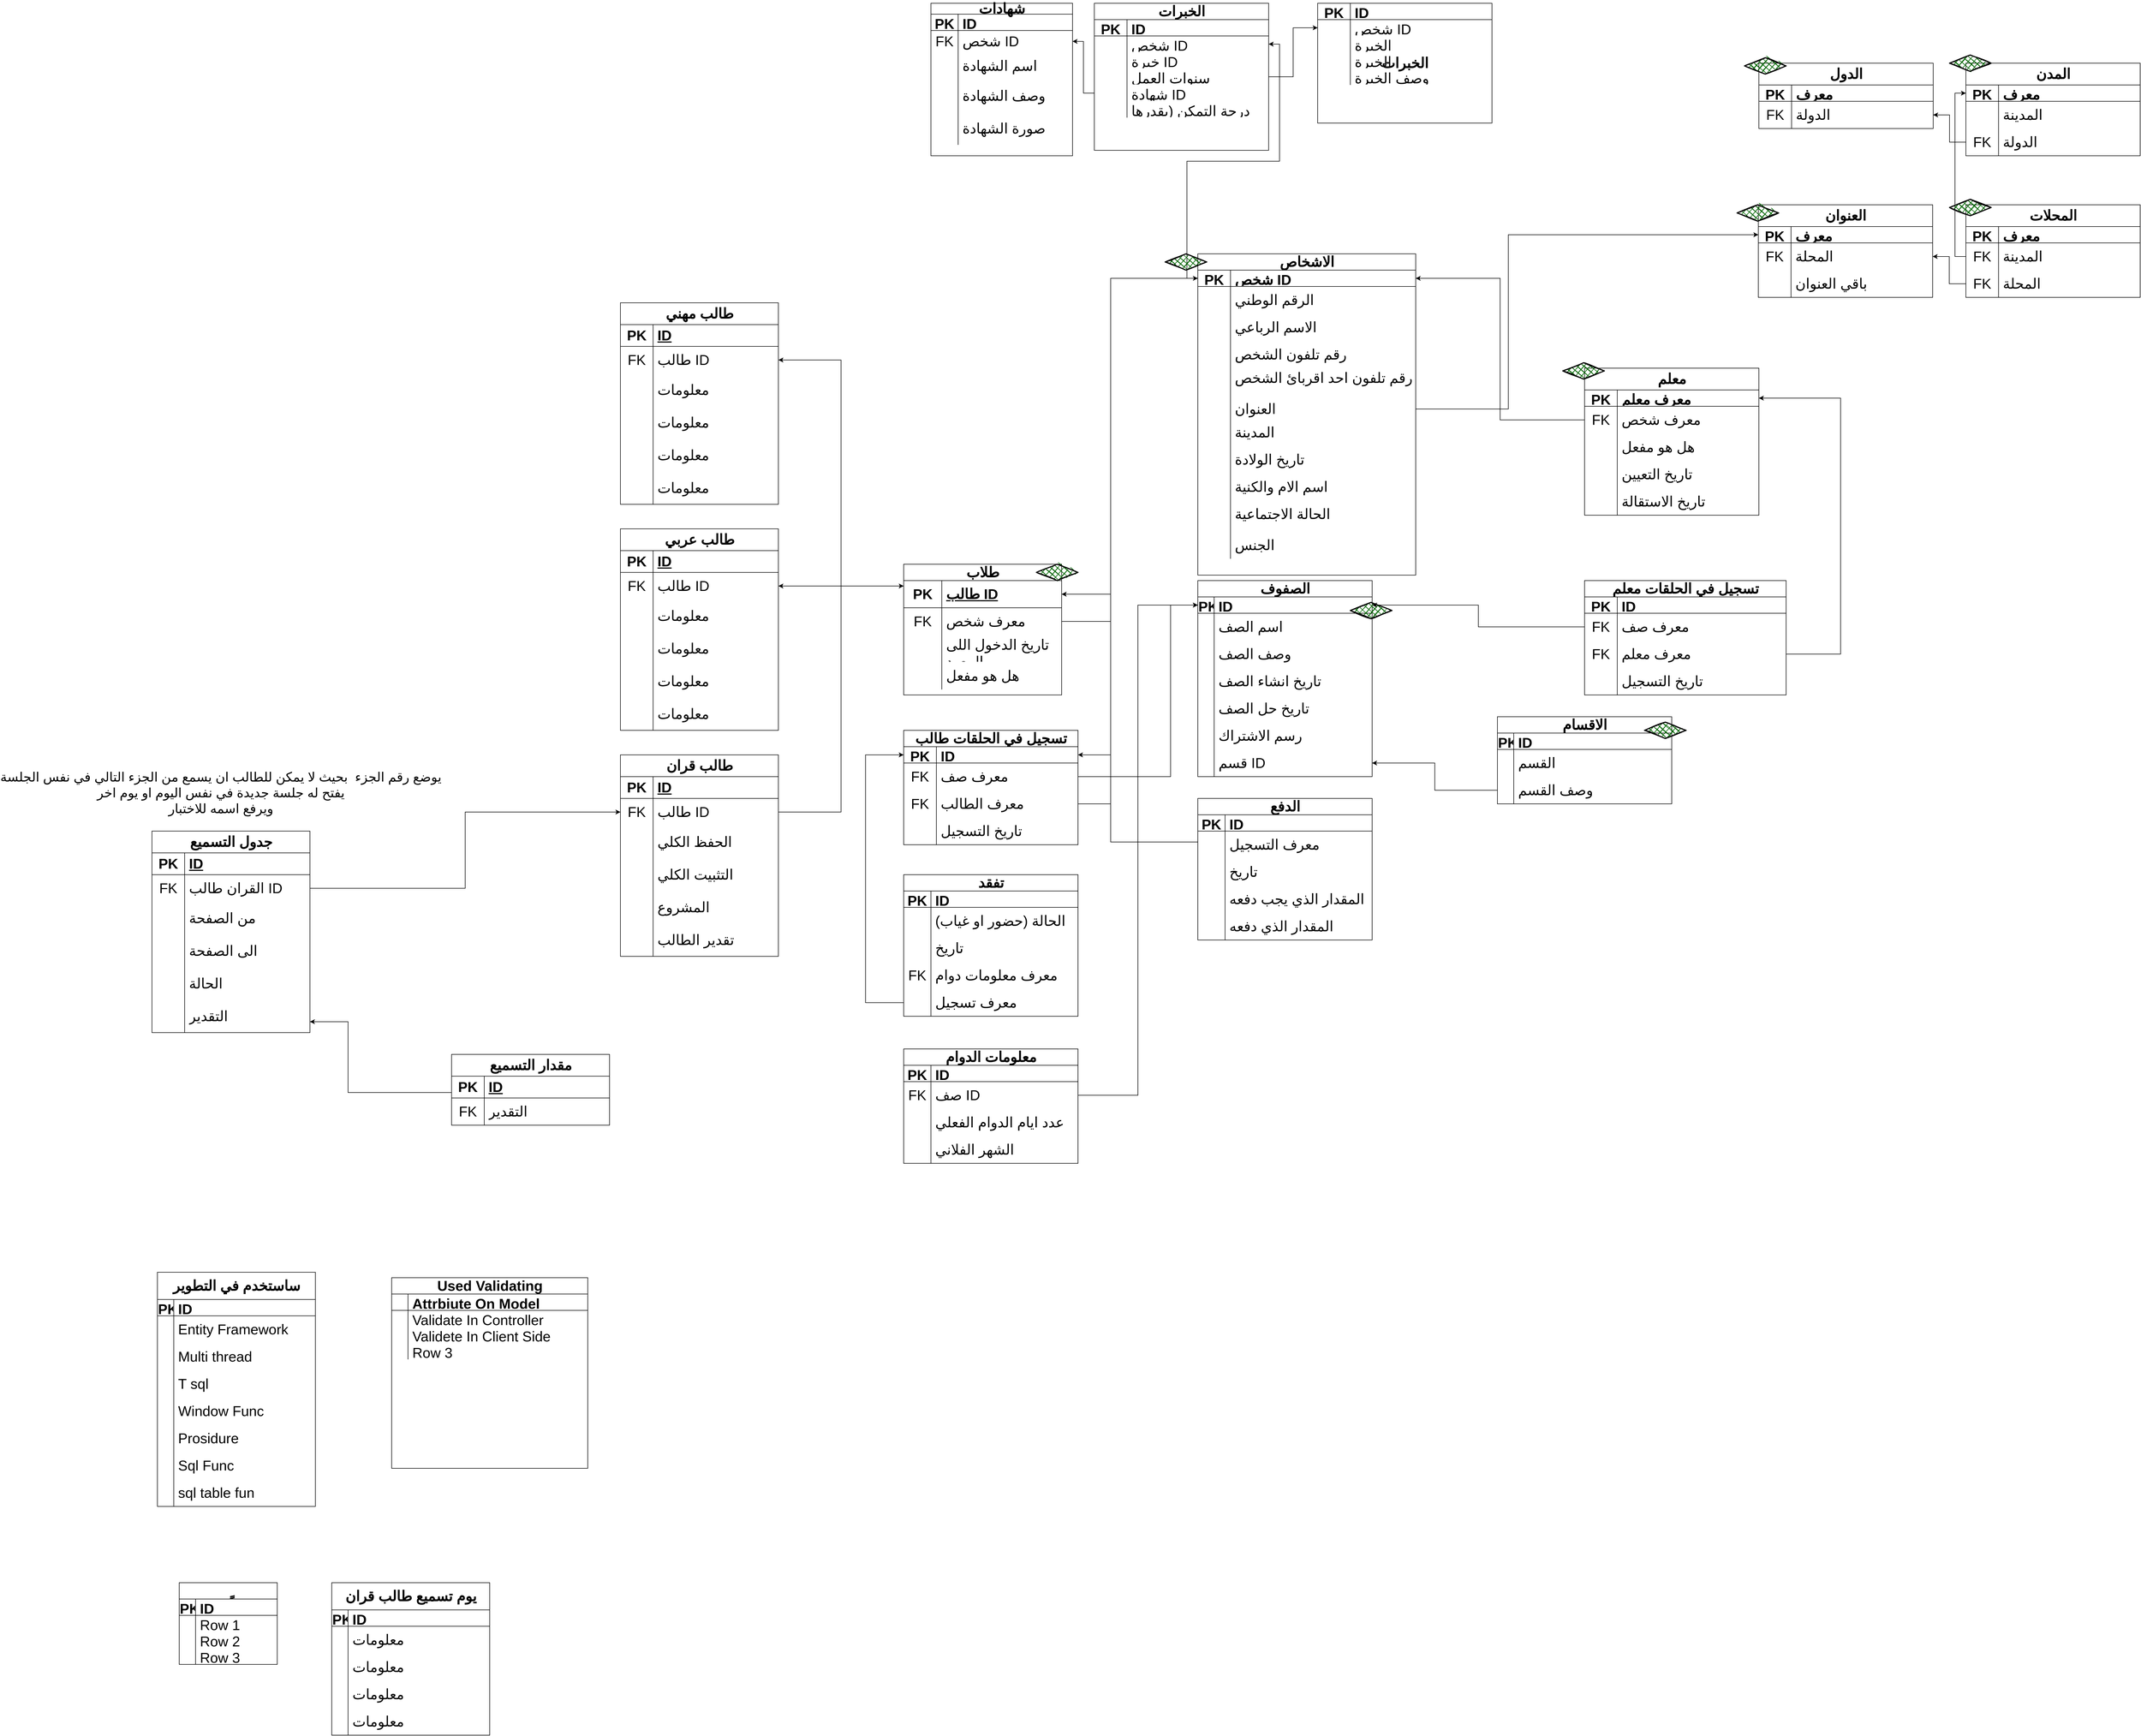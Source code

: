 <mxfile version="27.0.9">
  <diagram name="نموذج المعهد" id="diagram1">
    <mxGraphModel dx="1778" dy="2589" grid="1" gridSize="10" guides="1" tooltips="1" connect="1" arrows="1" fold="1" page="1" pageScale="1" pageWidth="827" pageHeight="1169" math="0" shadow="0">
      <root>
        <mxCell id="0" />
        <mxCell id="1" parent="0" />
        <mxCell id="DfycZpZJbbIL7Prw7LZc-660" value="الاشخاص" style="shape=table;startSize=30;container=1;collapsible=1;childLayout=tableLayout;fixedRows=1;rowLines=0;fontStyle=1;align=center;resizeLast=1;html=1;fontSize=26;" parent="1" vertex="1">
          <mxGeometry x="3360" y="-130" width="400" height="590" as="geometry" />
        </mxCell>
        <mxCell id="DfycZpZJbbIL7Prw7LZc-661" value="" style="shape=tableRow;horizontal=0;startSize=0;swimlaneHead=0;swimlaneBody=0;fillColor=none;collapsible=0;dropTarget=0;points=[[0,0.5],[1,0.5]];portConstraint=eastwest;top=0;left=0;right=0;bottom=1;fontSize=26;" parent="DfycZpZJbbIL7Prw7LZc-660" vertex="1">
          <mxGeometry y="30" width="400" height="30" as="geometry" />
        </mxCell>
        <mxCell id="DfycZpZJbbIL7Prw7LZc-662" value="PK" style="shape=partialRectangle;connectable=0;fillColor=none;top=0;left=0;bottom=0;right=0;fontStyle=1;overflow=hidden;whiteSpace=wrap;html=1;fontSize=26;" parent="DfycZpZJbbIL7Prw7LZc-661" vertex="1">
          <mxGeometry width="60" height="30" as="geometry">
            <mxRectangle width="60" height="30" as="alternateBounds" />
          </mxGeometry>
        </mxCell>
        <mxCell id="DfycZpZJbbIL7Prw7LZc-663" value="شخص ID" style="shape=partialRectangle;connectable=0;fillColor=none;top=0;left=0;bottom=0;right=0;align=left;spacingLeft=6;fontStyle=5;overflow=hidden;whiteSpace=wrap;html=1;fontSize=26;" parent="DfycZpZJbbIL7Prw7LZc-661" vertex="1">
          <mxGeometry x="60" width="340" height="30" as="geometry">
            <mxRectangle width="340" height="30" as="alternateBounds" />
          </mxGeometry>
        </mxCell>
        <mxCell id="DfycZpZJbbIL7Prw7LZc-664" value="" style="shape=tableRow;horizontal=0;startSize=0;swimlaneHead=0;swimlaneBody=0;fillColor=none;collapsible=0;dropTarget=0;points=[[0,0.5],[1,0.5]];portConstraint=eastwest;top=0;left=0;right=0;bottom=0;fontSize=26;" parent="DfycZpZJbbIL7Prw7LZc-660" vertex="1">
          <mxGeometry y="60" width="400" height="50" as="geometry" />
        </mxCell>
        <mxCell id="DfycZpZJbbIL7Prw7LZc-665" value="" style="shape=partialRectangle;connectable=0;fillColor=none;top=0;left=0;bottom=0;right=0;editable=1;overflow=hidden;whiteSpace=wrap;html=1;fontSize=26;" parent="DfycZpZJbbIL7Prw7LZc-664" vertex="1">
          <mxGeometry width="60" height="50" as="geometry">
            <mxRectangle width="60" height="50" as="alternateBounds" />
          </mxGeometry>
        </mxCell>
        <mxCell id="DfycZpZJbbIL7Prw7LZc-666" value="&lt;div&gt;الرقم الوطني&lt;/div&gt;" style="shape=partialRectangle;connectable=0;fillColor=none;top=0;left=0;bottom=0;right=0;align=left;spacingLeft=6;overflow=hidden;whiteSpace=wrap;html=1;fontSize=26;" parent="DfycZpZJbbIL7Prw7LZc-664" vertex="1">
          <mxGeometry x="60" width="340" height="50" as="geometry">
            <mxRectangle width="340" height="50" as="alternateBounds" />
          </mxGeometry>
        </mxCell>
        <mxCell id="DfycZpZJbbIL7Prw7LZc-667" value="" style="shape=tableRow;horizontal=0;startSize=0;swimlaneHead=0;swimlaneBody=0;fillColor=none;collapsible=0;dropTarget=0;points=[[0,0.5],[1,0.5]];portConstraint=eastwest;top=0;left=0;right=0;bottom=0;fontSize=26;" parent="DfycZpZJbbIL7Prw7LZc-660" vertex="1">
          <mxGeometry y="110" width="400" height="50" as="geometry" />
        </mxCell>
        <mxCell id="DfycZpZJbbIL7Prw7LZc-668" value="" style="shape=partialRectangle;connectable=0;fillColor=none;top=0;left=0;bottom=0;right=0;editable=1;overflow=hidden;whiteSpace=wrap;html=1;fontSize=26;" parent="DfycZpZJbbIL7Prw7LZc-667" vertex="1">
          <mxGeometry width="60" height="50" as="geometry">
            <mxRectangle width="60" height="50" as="alternateBounds" />
          </mxGeometry>
        </mxCell>
        <mxCell id="DfycZpZJbbIL7Prw7LZc-669" value="&lt;div&gt;الاسم الرباعي&lt;/div&gt;" style="shape=partialRectangle;connectable=0;fillColor=none;top=0;left=0;bottom=0;right=0;align=left;spacingLeft=6;overflow=hidden;whiteSpace=wrap;html=1;fontSize=26;" parent="DfycZpZJbbIL7Prw7LZc-667" vertex="1">
          <mxGeometry x="60" width="340" height="50" as="geometry">
            <mxRectangle width="340" height="50" as="alternateBounds" />
          </mxGeometry>
        </mxCell>
        <mxCell id="DfycZpZJbbIL7Prw7LZc-670" value="" style="shape=tableRow;horizontal=0;startSize=0;swimlaneHead=0;swimlaneBody=0;fillColor=none;collapsible=0;dropTarget=0;points=[[0,0.5],[1,0.5]];portConstraint=eastwest;top=0;left=0;right=0;bottom=0;fontSize=26;" parent="DfycZpZJbbIL7Prw7LZc-660" vertex="1">
          <mxGeometry y="160" width="400" height="50" as="geometry" />
        </mxCell>
        <mxCell id="DfycZpZJbbIL7Prw7LZc-671" value="" style="shape=partialRectangle;connectable=0;fillColor=none;top=0;left=0;bottom=0;right=0;editable=1;overflow=hidden;whiteSpace=wrap;html=1;fontSize=26;" parent="DfycZpZJbbIL7Prw7LZc-670" vertex="1">
          <mxGeometry width="60" height="50" as="geometry">
            <mxRectangle width="60" height="50" as="alternateBounds" />
          </mxGeometry>
        </mxCell>
        <mxCell id="DfycZpZJbbIL7Prw7LZc-672" value="&lt;div&gt;رقم تلفون الشخص&lt;/div&gt;" style="shape=partialRectangle;connectable=0;fillColor=none;top=0;left=0;bottom=0;right=0;align=left;spacingLeft=6;overflow=hidden;whiteSpace=wrap;html=1;fontSize=26;" parent="DfycZpZJbbIL7Prw7LZc-670" vertex="1">
          <mxGeometry x="60" width="340" height="50" as="geometry">
            <mxRectangle width="340" height="50" as="alternateBounds" />
          </mxGeometry>
        </mxCell>
        <mxCell id="DfycZpZJbbIL7Prw7LZc-673" style="shape=tableRow;horizontal=0;startSize=0;swimlaneHead=0;swimlaneBody=0;fillColor=none;collapsible=0;dropTarget=0;points=[[0,0.5],[1,0.5]];portConstraint=eastwest;top=0;left=0;right=0;bottom=0;fontSize=26;" parent="DfycZpZJbbIL7Prw7LZc-660" vertex="1">
          <mxGeometry y="210" width="400" height="50" as="geometry" />
        </mxCell>
        <mxCell id="DfycZpZJbbIL7Prw7LZc-674" style="shape=partialRectangle;connectable=0;fillColor=none;top=0;left=0;bottom=0;right=0;editable=1;overflow=hidden;whiteSpace=wrap;html=1;fontSize=26;" parent="DfycZpZJbbIL7Prw7LZc-673" vertex="1">
          <mxGeometry width="60" height="50" as="geometry">
            <mxRectangle width="60" height="50" as="alternateBounds" />
          </mxGeometry>
        </mxCell>
        <mxCell id="DfycZpZJbbIL7Prw7LZc-675" value="&lt;div&gt;رقم تلفون احد اقربائ الشخص&lt;/div&gt;&lt;div&gt;&lt;br&gt;&lt;/div&gt;" style="shape=partialRectangle;connectable=0;fillColor=none;top=0;left=0;bottom=0;right=0;align=left;spacingLeft=6;overflow=hidden;whiteSpace=wrap;html=1;fontSize=26;" parent="DfycZpZJbbIL7Prw7LZc-673" vertex="1">
          <mxGeometry x="60" width="340" height="50" as="geometry">
            <mxRectangle width="340" height="50" as="alternateBounds" />
          </mxGeometry>
        </mxCell>
        <mxCell id="DfycZpZJbbIL7Prw7LZc-676" style="shape=tableRow;horizontal=0;startSize=0;swimlaneHead=0;swimlaneBody=0;fillColor=none;collapsible=0;dropTarget=0;points=[[0,0.5],[1,0.5]];portConstraint=eastwest;top=0;left=0;right=0;bottom=0;fontSize=26;" parent="DfycZpZJbbIL7Prw7LZc-660" vertex="1">
          <mxGeometry y="260" width="400" height="50" as="geometry" />
        </mxCell>
        <mxCell id="DfycZpZJbbIL7Prw7LZc-677" style="shape=partialRectangle;connectable=0;fillColor=none;top=0;left=0;bottom=0;right=0;editable=1;overflow=hidden;whiteSpace=wrap;html=1;fontSize=26;" parent="DfycZpZJbbIL7Prw7LZc-676" vertex="1">
          <mxGeometry width="60" height="50" as="geometry">
            <mxRectangle width="60" height="50" as="alternateBounds" />
          </mxGeometry>
        </mxCell>
        <mxCell id="DfycZpZJbbIL7Prw7LZc-678" value="العنوان" style="shape=partialRectangle;connectable=0;fillColor=none;top=0;left=0;bottom=0;right=0;align=left;spacingLeft=6;overflow=hidden;whiteSpace=wrap;html=1;fontSize=26;" parent="DfycZpZJbbIL7Prw7LZc-676" vertex="1">
          <mxGeometry x="60" width="340" height="50" as="geometry">
            <mxRectangle width="340" height="50" as="alternateBounds" />
          </mxGeometry>
        </mxCell>
        <mxCell id="DfycZpZJbbIL7Prw7LZc-679" style="shape=tableRow;horizontal=0;startSize=0;swimlaneHead=0;swimlaneBody=0;fillColor=none;collapsible=0;dropTarget=0;points=[[0,0.5],[1,0.5]];portConstraint=eastwest;top=0;left=0;right=0;bottom=0;fontSize=26;" parent="DfycZpZJbbIL7Prw7LZc-660" vertex="1">
          <mxGeometry y="310" width="400" height="50" as="geometry" />
        </mxCell>
        <mxCell id="DfycZpZJbbIL7Prw7LZc-680" style="shape=partialRectangle;connectable=0;fillColor=none;top=0;left=0;bottom=0;right=0;editable=1;overflow=hidden;whiteSpace=wrap;html=1;fontSize=26;" parent="DfycZpZJbbIL7Prw7LZc-679" vertex="1">
          <mxGeometry width="60" height="50" as="geometry">
            <mxRectangle width="60" height="50" as="alternateBounds" />
          </mxGeometry>
        </mxCell>
        <mxCell id="DfycZpZJbbIL7Prw7LZc-681" value="&lt;div&gt;المدينة&lt;/div&gt;&lt;div&gt;&lt;br&gt;&lt;/div&gt;" style="shape=partialRectangle;connectable=0;fillColor=none;top=0;left=0;bottom=0;right=0;align=left;spacingLeft=6;overflow=hidden;whiteSpace=wrap;html=1;fontSize=26;" parent="DfycZpZJbbIL7Prw7LZc-679" vertex="1">
          <mxGeometry x="60" width="340" height="50" as="geometry">
            <mxRectangle width="340" height="50" as="alternateBounds" />
          </mxGeometry>
        </mxCell>
        <mxCell id="DfycZpZJbbIL7Prw7LZc-682" style="shape=tableRow;horizontal=0;startSize=0;swimlaneHead=0;swimlaneBody=0;fillColor=none;collapsible=0;dropTarget=0;points=[[0,0.5],[1,0.5]];portConstraint=eastwest;top=0;left=0;right=0;bottom=0;fontSize=26;" parent="DfycZpZJbbIL7Prw7LZc-660" vertex="1">
          <mxGeometry y="360" width="400" height="50" as="geometry" />
        </mxCell>
        <mxCell id="DfycZpZJbbIL7Prw7LZc-683" style="shape=partialRectangle;connectable=0;fillColor=none;top=0;left=0;bottom=0;right=0;editable=1;overflow=hidden;whiteSpace=wrap;html=1;fontSize=26;" parent="DfycZpZJbbIL7Prw7LZc-682" vertex="1">
          <mxGeometry width="60" height="50" as="geometry">
            <mxRectangle width="60" height="50" as="alternateBounds" />
          </mxGeometry>
        </mxCell>
        <mxCell id="DfycZpZJbbIL7Prw7LZc-684" value="&lt;div&gt;تاريخ الولادة&lt;/div&gt;&lt;div&gt;&lt;br&gt;&lt;/div&gt;" style="shape=partialRectangle;connectable=0;fillColor=none;top=0;left=0;bottom=0;right=0;align=left;spacingLeft=6;overflow=hidden;whiteSpace=wrap;html=1;fontSize=26;" parent="DfycZpZJbbIL7Prw7LZc-682" vertex="1">
          <mxGeometry x="60" width="340" height="50" as="geometry">
            <mxRectangle width="340" height="50" as="alternateBounds" />
          </mxGeometry>
        </mxCell>
        <mxCell id="DfycZpZJbbIL7Prw7LZc-685" style="shape=tableRow;horizontal=0;startSize=0;swimlaneHead=0;swimlaneBody=0;fillColor=none;collapsible=0;dropTarget=0;points=[[0,0.5],[1,0.5]];portConstraint=eastwest;top=0;left=0;right=0;bottom=0;fontSize=26;" parent="DfycZpZJbbIL7Prw7LZc-660" vertex="1">
          <mxGeometry y="410" width="400" height="50" as="geometry" />
        </mxCell>
        <mxCell id="DfycZpZJbbIL7Prw7LZc-686" style="shape=partialRectangle;connectable=0;fillColor=none;top=0;left=0;bottom=0;right=0;editable=1;overflow=hidden;whiteSpace=wrap;html=1;fontSize=26;" parent="DfycZpZJbbIL7Prw7LZc-685" vertex="1">
          <mxGeometry width="60" height="50" as="geometry">
            <mxRectangle width="60" height="50" as="alternateBounds" />
          </mxGeometry>
        </mxCell>
        <mxCell id="DfycZpZJbbIL7Prw7LZc-687" value="&lt;div&gt;اسم الام والكنية&lt;/div&gt;&lt;div&gt;&lt;br&gt;&lt;/div&gt;" style="shape=partialRectangle;connectable=0;fillColor=none;top=0;left=0;bottom=0;right=0;align=left;spacingLeft=6;overflow=hidden;whiteSpace=wrap;html=1;fontSize=26;" parent="DfycZpZJbbIL7Prw7LZc-685" vertex="1">
          <mxGeometry x="60" width="340" height="50" as="geometry">
            <mxRectangle width="340" height="50" as="alternateBounds" />
          </mxGeometry>
        </mxCell>
        <mxCell id="DfycZpZJbbIL7Prw7LZc-688" style="shape=tableRow;horizontal=0;startSize=0;swimlaneHead=0;swimlaneBody=0;fillColor=none;collapsible=0;dropTarget=0;points=[[0,0.5],[1,0.5]];portConstraint=eastwest;top=0;left=0;right=0;bottom=0;fontSize=26;" parent="DfycZpZJbbIL7Prw7LZc-660" vertex="1">
          <mxGeometry y="460" width="400" height="50" as="geometry" />
        </mxCell>
        <mxCell id="DfycZpZJbbIL7Prw7LZc-689" style="shape=partialRectangle;connectable=0;fillColor=none;top=0;left=0;bottom=0;right=0;editable=1;overflow=hidden;whiteSpace=wrap;html=1;fontSize=26;" parent="DfycZpZJbbIL7Prw7LZc-688" vertex="1">
          <mxGeometry width="60" height="50" as="geometry">
            <mxRectangle width="60" height="50" as="alternateBounds" />
          </mxGeometry>
        </mxCell>
        <mxCell id="DfycZpZJbbIL7Prw7LZc-690" value="&lt;div&gt;الحالة الاجتماعية&lt;/div&gt;&lt;div&gt;&lt;br&gt;&lt;/div&gt;" style="shape=partialRectangle;connectable=0;fillColor=none;top=0;left=0;bottom=0;right=0;align=left;spacingLeft=6;overflow=hidden;whiteSpace=wrap;html=1;fontSize=26;" parent="DfycZpZJbbIL7Prw7LZc-688" vertex="1">
          <mxGeometry x="60" width="340" height="50" as="geometry">
            <mxRectangle width="340" height="50" as="alternateBounds" />
          </mxGeometry>
        </mxCell>
        <mxCell id="VCb3-OtIvGuTbweE4gRt-70" style="shape=tableRow;horizontal=0;startSize=0;swimlaneHead=0;swimlaneBody=0;fillColor=none;collapsible=0;dropTarget=0;points=[[0,0.5],[1,0.5]];portConstraint=eastwest;top=0;left=0;right=0;bottom=0;fontSize=26;" vertex="1" parent="DfycZpZJbbIL7Prw7LZc-660">
          <mxGeometry y="510" width="400" height="50" as="geometry" />
        </mxCell>
        <mxCell id="VCb3-OtIvGuTbweE4gRt-71" style="shape=partialRectangle;connectable=0;fillColor=none;top=0;left=0;bottom=0;right=0;editable=1;overflow=hidden;whiteSpace=wrap;html=1;fontSize=26;" vertex="1" parent="VCb3-OtIvGuTbweE4gRt-70">
          <mxGeometry width="60" height="50" as="geometry">
            <mxRectangle width="60" height="50" as="alternateBounds" />
          </mxGeometry>
        </mxCell>
        <mxCell id="VCb3-OtIvGuTbweE4gRt-72" value="الجنس" style="shape=partialRectangle;connectable=0;fillColor=none;top=0;left=0;bottom=0;right=0;align=left;spacingLeft=6;overflow=hidden;whiteSpace=wrap;html=1;fontSize=26;" vertex="1" parent="VCb3-OtIvGuTbweE4gRt-70">
          <mxGeometry x="60" width="340" height="50" as="geometry">
            <mxRectangle width="340" height="50" as="alternateBounds" />
          </mxGeometry>
        </mxCell>
        <mxCell id="DfycZpZJbbIL7Prw7LZc-691" style="edgeStyle=orthogonalEdgeStyle;rounded=0;orthogonalLoop=1;jettySize=auto;html=1;exitX=1;exitY=0.5;exitDx=0;exitDy=0;entryX=0;entryY=0.5;entryDx=0;entryDy=0;" parent="1" source="DfycZpZJbbIL7Prw7LZc-696" target="DfycZpZJbbIL7Prw7LZc-661" edge="1">
          <mxGeometry relative="1" as="geometry">
            <mxPoint x="3180" y="-40" as="targetPoint" />
            <Array as="points">
              <mxPoint x="3200" y="545" />
              <mxPoint x="3200" y="-85" />
            </Array>
          </mxGeometry>
        </mxCell>
        <mxCell id="DfycZpZJbbIL7Prw7LZc-692" value="طلاب" style="shape=table;startSize=30;container=1;collapsible=1;childLayout=tableLayout;fixedRows=1;rowLines=0;fontStyle=1;align=center;resizeLast=1;html=1;fontSize=26;" parent="1" vertex="1">
          <mxGeometry x="2820" y="440" width="290" height="240" as="geometry" />
        </mxCell>
        <mxCell id="DfycZpZJbbIL7Prw7LZc-693" value="" style="shape=tableRow;horizontal=0;startSize=0;swimlaneHead=0;swimlaneBody=0;fillColor=none;collapsible=0;dropTarget=0;points=[[0,0.5],[1,0.5]];portConstraint=eastwest;top=0;left=0;right=0;bottom=1;fontSize=26;" parent="DfycZpZJbbIL7Prw7LZc-692" vertex="1">
          <mxGeometry y="30" width="290" height="50" as="geometry" />
        </mxCell>
        <mxCell id="DfycZpZJbbIL7Prw7LZc-694" value="PK" style="shape=partialRectangle;connectable=0;fillColor=none;top=0;left=0;bottom=0;right=0;fontStyle=1;overflow=hidden;whiteSpace=wrap;html=1;fontSize=26;" parent="DfycZpZJbbIL7Prw7LZc-693" vertex="1">
          <mxGeometry width="70" height="50" as="geometry">
            <mxRectangle width="70" height="50" as="alternateBounds" />
          </mxGeometry>
        </mxCell>
        <mxCell id="DfycZpZJbbIL7Prw7LZc-695" value="طالب ID" style="shape=partialRectangle;connectable=0;fillColor=none;top=0;left=0;bottom=0;right=0;align=left;spacingLeft=6;fontStyle=5;overflow=hidden;whiteSpace=wrap;html=1;fontSize=26;" parent="DfycZpZJbbIL7Prw7LZc-693" vertex="1">
          <mxGeometry x="70" width="220" height="50" as="geometry">
            <mxRectangle width="220" height="50" as="alternateBounds" />
          </mxGeometry>
        </mxCell>
        <mxCell id="DfycZpZJbbIL7Prw7LZc-696" value="" style="shape=tableRow;horizontal=0;startSize=0;swimlaneHead=0;swimlaneBody=0;fillColor=none;collapsible=0;dropTarget=0;points=[[0,0.5],[1,0.5]];portConstraint=eastwest;top=0;left=0;right=0;bottom=0;fontSize=26;" parent="DfycZpZJbbIL7Prw7LZc-692" vertex="1">
          <mxGeometry y="80" width="290" height="50" as="geometry" />
        </mxCell>
        <mxCell id="DfycZpZJbbIL7Prw7LZc-697" value="FK" style="shape=partialRectangle;connectable=0;fillColor=none;top=0;left=0;bottom=0;right=0;editable=1;overflow=hidden;whiteSpace=wrap;html=1;fontSize=26;" parent="DfycZpZJbbIL7Prw7LZc-696" vertex="1">
          <mxGeometry width="70" height="50" as="geometry">
            <mxRectangle width="70" height="50" as="alternateBounds" />
          </mxGeometry>
        </mxCell>
        <mxCell id="DfycZpZJbbIL7Prw7LZc-698" value="معرف شخص" style="shape=partialRectangle;connectable=0;fillColor=none;top=0;left=0;bottom=0;right=0;align=left;spacingLeft=6;overflow=hidden;whiteSpace=wrap;html=1;fontSize=26;" parent="DfycZpZJbbIL7Prw7LZc-696" vertex="1">
          <mxGeometry x="70" width="220" height="50" as="geometry">
            <mxRectangle width="220" height="50" as="alternateBounds" />
          </mxGeometry>
        </mxCell>
        <mxCell id="DfycZpZJbbIL7Prw7LZc-699" value="" style="shape=tableRow;horizontal=0;startSize=0;swimlaneHead=0;swimlaneBody=0;fillColor=none;collapsible=0;dropTarget=0;points=[[0,0.5],[1,0.5]];portConstraint=eastwest;top=0;left=0;right=0;bottom=0;fontSize=26;" parent="DfycZpZJbbIL7Prw7LZc-692" vertex="1">
          <mxGeometry y="130" width="290" height="50" as="geometry" />
        </mxCell>
        <mxCell id="DfycZpZJbbIL7Prw7LZc-700" value="" style="shape=partialRectangle;connectable=0;fillColor=none;top=0;left=0;bottom=0;right=0;editable=1;overflow=hidden;whiteSpace=wrap;html=1;fontSize=26;" parent="DfycZpZJbbIL7Prw7LZc-699" vertex="1">
          <mxGeometry width="70" height="50" as="geometry">
            <mxRectangle width="70" height="50" as="alternateBounds" />
          </mxGeometry>
        </mxCell>
        <mxCell id="DfycZpZJbbIL7Prw7LZc-701" value="تاريخ الدخول اللى المعهد" style="shape=partialRectangle;connectable=0;fillColor=none;top=0;left=0;bottom=0;right=0;align=left;spacingLeft=6;overflow=hidden;whiteSpace=wrap;html=1;fontSize=26;" parent="DfycZpZJbbIL7Prw7LZc-699" vertex="1">
          <mxGeometry x="70" width="220" height="50" as="geometry">
            <mxRectangle width="220" height="50" as="alternateBounds" />
          </mxGeometry>
        </mxCell>
        <mxCell id="DfycZpZJbbIL7Prw7LZc-702" value="" style="shape=tableRow;horizontal=0;startSize=0;swimlaneHead=0;swimlaneBody=0;fillColor=none;collapsible=0;dropTarget=0;points=[[0,0.5],[1,0.5]];portConstraint=eastwest;top=0;left=0;right=0;bottom=0;fontSize=26;" parent="DfycZpZJbbIL7Prw7LZc-692" vertex="1">
          <mxGeometry y="180" width="290" height="50" as="geometry" />
        </mxCell>
        <mxCell id="DfycZpZJbbIL7Prw7LZc-703" value="" style="shape=partialRectangle;connectable=0;fillColor=none;top=0;left=0;bottom=0;right=0;editable=1;overflow=hidden;whiteSpace=wrap;html=1;fontSize=26;" parent="DfycZpZJbbIL7Prw7LZc-702" vertex="1">
          <mxGeometry width="70" height="50" as="geometry">
            <mxRectangle width="70" height="50" as="alternateBounds" />
          </mxGeometry>
        </mxCell>
        <mxCell id="DfycZpZJbbIL7Prw7LZc-704" value="هل هو مفعل" style="shape=partialRectangle;connectable=0;fillColor=none;top=0;left=0;bottom=0;right=0;align=left;spacingLeft=6;overflow=hidden;whiteSpace=wrap;html=1;fontSize=26;" parent="DfycZpZJbbIL7Prw7LZc-702" vertex="1">
          <mxGeometry x="70" width="220" height="50" as="geometry">
            <mxRectangle width="220" height="50" as="alternateBounds" />
          </mxGeometry>
        </mxCell>
        <mxCell id="DfycZpZJbbIL7Prw7LZc-705" value="ٍ" style="shape=table;startSize=30;container=1;collapsible=1;childLayout=tableLayout;fixedRows=1;rowLines=0;fontStyle=1;align=center;resizeLast=1;html=1;fontSize=26;" parent="1" vertex="1">
          <mxGeometry x="1490" y="2310" width="180" height="150" as="geometry" />
        </mxCell>
        <mxCell id="DfycZpZJbbIL7Prw7LZc-706" value="" style="shape=tableRow;horizontal=0;startSize=0;swimlaneHead=0;swimlaneBody=0;fillColor=none;collapsible=0;dropTarget=0;points=[[0,0.5],[1,0.5]];portConstraint=eastwest;top=0;left=0;right=0;bottom=1;fontSize=26;" parent="DfycZpZJbbIL7Prw7LZc-705" vertex="1">
          <mxGeometry y="30" width="180" height="30" as="geometry" />
        </mxCell>
        <mxCell id="DfycZpZJbbIL7Prw7LZc-707" value="PK" style="shape=partialRectangle;connectable=0;fillColor=none;top=0;left=0;bottom=0;right=0;fontStyle=1;overflow=hidden;whiteSpace=wrap;html=1;fontSize=26;" parent="DfycZpZJbbIL7Prw7LZc-706" vertex="1">
          <mxGeometry width="30" height="30" as="geometry">
            <mxRectangle width="30" height="30" as="alternateBounds" />
          </mxGeometry>
        </mxCell>
        <mxCell id="DfycZpZJbbIL7Prw7LZc-708" value="ID" style="shape=partialRectangle;connectable=0;fillColor=none;top=0;left=0;bottom=0;right=0;align=left;spacingLeft=6;fontStyle=5;overflow=hidden;whiteSpace=wrap;html=1;fontSize=26;" parent="DfycZpZJbbIL7Prw7LZc-706" vertex="1">
          <mxGeometry x="30" width="150" height="30" as="geometry">
            <mxRectangle width="150" height="30" as="alternateBounds" />
          </mxGeometry>
        </mxCell>
        <mxCell id="DfycZpZJbbIL7Prw7LZc-709" value="" style="shape=tableRow;horizontal=0;startSize=0;swimlaneHead=0;swimlaneBody=0;fillColor=none;collapsible=0;dropTarget=0;points=[[0,0.5],[1,0.5]];portConstraint=eastwest;top=0;left=0;right=0;bottom=0;fontSize=26;" parent="DfycZpZJbbIL7Prw7LZc-705" vertex="1">
          <mxGeometry y="60" width="180" height="30" as="geometry" />
        </mxCell>
        <mxCell id="DfycZpZJbbIL7Prw7LZc-710" value="" style="shape=partialRectangle;connectable=0;fillColor=none;top=0;left=0;bottom=0;right=0;editable=1;overflow=hidden;whiteSpace=wrap;html=1;fontSize=26;" parent="DfycZpZJbbIL7Prw7LZc-709" vertex="1">
          <mxGeometry width="30" height="30" as="geometry">
            <mxRectangle width="30" height="30" as="alternateBounds" />
          </mxGeometry>
        </mxCell>
        <mxCell id="DfycZpZJbbIL7Prw7LZc-711" value="Row 1" style="shape=partialRectangle;connectable=0;fillColor=none;top=0;left=0;bottom=0;right=0;align=left;spacingLeft=6;overflow=hidden;whiteSpace=wrap;html=1;fontSize=26;" parent="DfycZpZJbbIL7Prw7LZc-709" vertex="1">
          <mxGeometry x="30" width="150" height="30" as="geometry">
            <mxRectangle width="150" height="30" as="alternateBounds" />
          </mxGeometry>
        </mxCell>
        <mxCell id="DfycZpZJbbIL7Prw7LZc-712" value="" style="shape=tableRow;horizontal=0;startSize=0;swimlaneHead=0;swimlaneBody=0;fillColor=none;collapsible=0;dropTarget=0;points=[[0,0.5],[1,0.5]];portConstraint=eastwest;top=0;left=0;right=0;bottom=0;fontSize=26;" parent="DfycZpZJbbIL7Prw7LZc-705" vertex="1">
          <mxGeometry y="90" width="180" height="30" as="geometry" />
        </mxCell>
        <mxCell id="DfycZpZJbbIL7Prw7LZc-713" value="" style="shape=partialRectangle;connectable=0;fillColor=none;top=0;left=0;bottom=0;right=0;editable=1;overflow=hidden;whiteSpace=wrap;html=1;fontSize=26;" parent="DfycZpZJbbIL7Prw7LZc-712" vertex="1">
          <mxGeometry width="30" height="30" as="geometry">
            <mxRectangle width="30" height="30" as="alternateBounds" />
          </mxGeometry>
        </mxCell>
        <mxCell id="DfycZpZJbbIL7Prw7LZc-714" value="Row 2" style="shape=partialRectangle;connectable=0;fillColor=none;top=0;left=0;bottom=0;right=0;align=left;spacingLeft=6;overflow=hidden;whiteSpace=wrap;html=1;fontSize=26;" parent="DfycZpZJbbIL7Prw7LZc-712" vertex="1">
          <mxGeometry x="30" width="150" height="30" as="geometry">
            <mxRectangle width="150" height="30" as="alternateBounds" />
          </mxGeometry>
        </mxCell>
        <mxCell id="DfycZpZJbbIL7Prw7LZc-715" value="" style="shape=tableRow;horizontal=0;startSize=0;swimlaneHead=0;swimlaneBody=0;fillColor=none;collapsible=0;dropTarget=0;points=[[0,0.5],[1,0.5]];portConstraint=eastwest;top=0;left=0;right=0;bottom=0;fontSize=26;" parent="DfycZpZJbbIL7Prw7LZc-705" vertex="1">
          <mxGeometry y="120" width="180" height="30" as="geometry" />
        </mxCell>
        <mxCell id="DfycZpZJbbIL7Prw7LZc-716" value="" style="shape=partialRectangle;connectable=0;fillColor=none;top=0;left=0;bottom=0;right=0;editable=1;overflow=hidden;whiteSpace=wrap;html=1;fontSize=26;" parent="DfycZpZJbbIL7Prw7LZc-715" vertex="1">
          <mxGeometry width="30" height="30" as="geometry">
            <mxRectangle width="30" height="30" as="alternateBounds" />
          </mxGeometry>
        </mxCell>
        <mxCell id="DfycZpZJbbIL7Prw7LZc-717" value="Row 3" style="shape=partialRectangle;connectable=0;fillColor=none;top=0;left=0;bottom=0;right=0;align=left;spacingLeft=6;overflow=hidden;whiteSpace=wrap;html=1;fontSize=26;" parent="DfycZpZJbbIL7Prw7LZc-715" vertex="1">
          <mxGeometry x="30" width="150" height="30" as="geometry">
            <mxRectangle width="150" height="30" as="alternateBounds" />
          </mxGeometry>
        </mxCell>
        <mxCell id="DfycZpZJbbIL7Prw7LZc-718" value="طالب قران" style="shape=table;startSize=40;container=1;collapsible=1;childLayout=tableLayout;fixedRows=1;rowLines=0;fontStyle=1;align=center;resizeLast=1;html=1;fontSize=26;" parent="1" vertex="1">
          <mxGeometry x="2300" y="790" width="290" height="370" as="geometry" />
        </mxCell>
        <mxCell id="DfycZpZJbbIL7Prw7LZc-719" value="" style="shape=tableRow;horizontal=0;startSize=0;swimlaneHead=0;swimlaneBody=0;fillColor=none;collapsible=0;dropTarget=0;points=[[0,0.5],[1,0.5]];portConstraint=eastwest;top=0;left=0;right=0;bottom=1;fontSize=26;" parent="DfycZpZJbbIL7Prw7LZc-718" vertex="1">
          <mxGeometry y="40" width="290" height="40" as="geometry" />
        </mxCell>
        <mxCell id="DfycZpZJbbIL7Prw7LZc-720" value="PK" style="shape=partialRectangle;connectable=0;fillColor=none;top=0;left=0;bottom=0;right=0;fontStyle=1;overflow=hidden;whiteSpace=wrap;html=1;fontSize=26;" parent="DfycZpZJbbIL7Prw7LZc-719" vertex="1">
          <mxGeometry width="60" height="40" as="geometry">
            <mxRectangle width="60" height="40" as="alternateBounds" />
          </mxGeometry>
        </mxCell>
        <mxCell id="DfycZpZJbbIL7Prw7LZc-721" value="ID" style="shape=partialRectangle;connectable=0;fillColor=none;top=0;left=0;bottom=0;right=0;align=left;spacingLeft=6;fontStyle=5;overflow=hidden;whiteSpace=wrap;html=1;fontSize=26;" parent="DfycZpZJbbIL7Prw7LZc-719" vertex="1">
          <mxGeometry x="60" width="230" height="40" as="geometry">
            <mxRectangle width="230" height="40" as="alternateBounds" />
          </mxGeometry>
        </mxCell>
        <mxCell id="DfycZpZJbbIL7Prw7LZc-722" value="" style="shape=tableRow;horizontal=0;startSize=0;swimlaneHead=0;swimlaneBody=0;fillColor=none;collapsible=0;dropTarget=0;points=[[0,0.5],[1,0.5]];portConstraint=eastwest;top=0;left=0;right=0;bottom=0;fontSize=26;" parent="DfycZpZJbbIL7Prw7LZc-718" vertex="1">
          <mxGeometry y="80" width="290" height="50" as="geometry" />
        </mxCell>
        <mxCell id="DfycZpZJbbIL7Prw7LZc-723" value="FK" style="shape=partialRectangle;connectable=0;fillColor=none;top=0;left=0;bottom=0;right=0;editable=1;overflow=hidden;whiteSpace=wrap;html=1;fontSize=26;" parent="DfycZpZJbbIL7Prw7LZc-722" vertex="1">
          <mxGeometry width="60" height="50" as="geometry">
            <mxRectangle width="60" height="50" as="alternateBounds" />
          </mxGeometry>
        </mxCell>
        <mxCell id="DfycZpZJbbIL7Prw7LZc-724" value="طالب ID" style="shape=partialRectangle;connectable=0;fillColor=none;top=0;left=0;bottom=0;right=0;align=left;spacingLeft=6;overflow=hidden;whiteSpace=wrap;html=1;fontSize=26;" parent="DfycZpZJbbIL7Prw7LZc-722" vertex="1">
          <mxGeometry x="60" width="230" height="50" as="geometry">
            <mxRectangle width="230" height="50" as="alternateBounds" />
          </mxGeometry>
        </mxCell>
        <mxCell id="DfycZpZJbbIL7Prw7LZc-725" value="" style="shape=tableRow;horizontal=0;startSize=0;swimlaneHead=0;swimlaneBody=0;fillColor=none;collapsible=0;dropTarget=0;points=[[0,0.5],[1,0.5]];portConstraint=eastwest;top=0;left=0;right=0;bottom=0;fontSize=26;" parent="DfycZpZJbbIL7Prw7LZc-718" vertex="1">
          <mxGeometry y="130" width="290" height="60" as="geometry" />
        </mxCell>
        <mxCell id="DfycZpZJbbIL7Prw7LZc-726" value="" style="shape=partialRectangle;connectable=0;fillColor=none;top=0;left=0;bottom=0;right=0;editable=1;overflow=hidden;whiteSpace=wrap;html=1;fontSize=26;" parent="DfycZpZJbbIL7Prw7LZc-725" vertex="1">
          <mxGeometry width="60" height="60" as="geometry">
            <mxRectangle width="60" height="60" as="alternateBounds" />
          </mxGeometry>
        </mxCell>
        <mxCell id="DfycZpZJbbIL7Prw7LZc-727" value="الحفظ الكلي" style="shape=partialRectangle;connectable=0;fillColor=none;top=0;left=0;bottom=0;right=0;align=left;spacingLeft=6;overflow=hidden;whiteSpace=wrap;html=1;fontSize=26;" parent="DfycZpZJbbIL7Prw7LZc-725" vertex="1">
          <mxGeometry x="60" width="230" height="60" as="geometry">
            <mxRectangle width="230" height="60" as="alternateBounds" />
          </mxGeometry>
        </mxCell>
        <mxCell id="DfycZpZJbbIL7Prw7LZc-728" value="" style="shape=tableRow;horizontal=0;startSize=0;swimlaneHead=0;swimlaneBody=0;fillColor=none;collapsible=0;dropTarget=0;points=[[0,0.5],[1,0.5]];portConstraint=eastwest;top=0;left=0;right=0;bottom=0;fontSize=26;" parent="DfycZpZJbbIL7Prw7LZc-718" vertex="1">
          <mxGeometry y="190" width="290" height="60" as="geometry" />
        </mxCell>
        <mxCell id="DfycZpZJbbIL7Prw7LZc-729" value="" style="shape=partialRectangle;connectable=0;fillColor=none;top=0;left=0;bottom=0;right=0;editable=1;overflow=hidden;whiteSpace=wrap;html=1;fontSize=26;" parent="DfycZpZJbbIL7Prw7LZc-728" vertex="1">
          <mxGeometry width="60" height="60" as="geometry">
            <mxRectangle width="60" height="60" as="alternateBounds" />
          </mxGeometry>
        </mxCell>
        <mxCell id="DfycZpZJbbIL7Prw7LZc-730" value="التثبيت الكلي" style="shape=partialRectangle;connectable=0;fillColor=none;top=0;left=0;bottom=0;right=0;align=left;spacingLeft=6;overflow=hidden;whiteSpace=wrap;html=1;fontSize=26;" parent="DfycZpZJbbIL7Prw7LZc-728" vertex="1">
          <mxGeometry x="60" width="230" height="60" as="geometry">
            <mxRectangle width="230" height="60" as="alternateBounds" />
          </mxGeometry>
        </mxCell>
        <mxCell id="DfycZpZJbbIL7Prw7LZc-731" style="shape=tableRow;horizontal=0;startSize=0;swimlaneHead=0;swimlaneBody=0;fillColor=none;collapsible=0;dropTarget=0;points=[[0,0.5],[1,0.5]];portConstraint=eastwest;top=0;left=0;right=0;bottom=0;fontSize=26;" parent="DfycZpZJbbIL7Prw7LZc-718" vertex="1">
          <mxGeometry y="250" width="290" height="60" as="geometry" />
        </mxCell>
        <mxCell id="DfycZpZJbbIL7Prw7LZc-732" style="shape=partialRectangle;connectable=0;fillColor=none;top=0;left=0;bottom=0;right=0;editable=1;overflow=hidden;whiteSpace=wrap;html=1;fontSize=26;" parent="DfycZpZJbbIL7Prw7LZc-731" vertex="1">
          <mxGeometry width="60" height="60" as="geometry">
            <mxRectangle width="60" height="60" as="alternateBounds" />
          </mxGeometry>
        </mxCell>
        <mxCell id="DfycZpZJbbIL7Prw7LZc-733" value="المشروع" style="shape=partialRectangle;connectable=0;fillColor=none;top=0;left=0;bottom=0;right=0;align=left;spacingLeft=6;overflow=hidden;whiteSpace=wrap;html=1;fontSize=26;" parent="DfycZpZJbbIL7Prw7LZc-731" vertex="1">
          <mxGeometry x="60" width="230" height="60" as="geometry">
            <mxRectangle width="230" height="60" as="alternateBounds" />
          </mxGeometry>
        </mxCell>
        <mxCell id="DfycZpZJbbIL7Prw7LZc-734" style="shape=tableRow;horizontal=0;startSize=0;swimlaneHead=0;swimlaneBody=0;fillColor=none;collapsible=0;dropTarget=0;points=[[0,0.5],[1,0.5]];portConstraint=eastwest;top=0;left=0;right=0;bottom=0;fontSize=26;" parent="DfycZpZJbbIL7Prw7LZc-718" vertex="1">
          <mxGeometry y="310" width="290" height="60" as="geometry" />
        </mxCell>
        <mxCell id="DfycZpZJbbIL7Prw7LZc-735" style="shape=partialRectangle;connectable=0;fillColor=none;top=0;left=0;bottom=0;right=0;editable=1;overflow=hidden;whiteSpace=wrap;html=1;fontSize=26;" parent="DfycZpZJbbIL7Prw7LZc-734" vertex="1">
          <mxGeometry width="60" height="60" as="geometry">
            <mxRectangle width="60" height="60" as="alternateBounds" />
          </mxGeometry>
        </mxCell>
        <mxCell id="DfycZpZJbbIL7Prw7LZc-736" value="تقدير الطالب" style="shape=partialRectangle;connectable=0;fillColor=none;top=0;left=0;bottom=0;right=0;align=left;spacingLeft=6;overflow=hidden;whiteSpace=wrap;html=1;fontSize=26;" parent="DfycZpZJbbIL7Prw7LZc-734" vertex="1">
          <mxGeometry x="60" width="230" height="60" as="geometry">
            <mxRectangle width="230" height="60" as="alternateBounds" />
          </mxGeometry>
        </mxCell>
        <mxCell id="DfycZpZJbbIL7Prw7LZc-737" value="الصفوف" style="shape=table;startSize=30;container=1;collapsible=1;childLayout=tableLayout;fixedRows=1;rowLines=0;fontStyle=1;align=center;resizeLast=1;html=1;fontSize=26;" parent="1" vertex="1">
          <mxGeometry x="3360" y="470" width="320" height="360" as="geometry" />
        </mxCell>
        <mxCell id="DfycZpZJbbIL7Prw7LZc-738" value="" style="shape=tableRow;horizontal=0;startSize=0;swimlaneHead=0;swimlaneBody=0;fillColor=none;collapsible=0;dropTarget=0;points=[[0,0.5],[1,0.5]];portConstraint=eastwest;top=0;left=0;right=0;bottom=1;fontSize=26;" parent="DfycZpZJbbIL7Prw7LZc-737" vertex="1">
          <mxGeometry y="30" width="320" height="30" as="geometry" />
        </mxCell>
        <mxCell id="DfycZpZJbbIL7Prw7LZc-739" value="PK" style="shape=partialRectangle;connectable=0;fillColor=none;top=0;left=0;bottom=0;right=0;fontStyle=1;overflow=hidden;whiteSpace=wrap;html=1;fontSize=26;" parent="DfycZpZJbbIL7Prw7LZc-738" vertex="1">
          <mxGeometry width="30" height="30" as="geometry">
            <mxRectangle width="30" height="30" as="alternateBounds" />
          </mxGeometry>
        </mxCell>
        <mxCell id="DfycZpZJbbIL7Prw7LZc-740" value="ID" style="shape=partialRectangle;connectable=0;fillColor=none;top=0;left=0;bottom=0;right=0;align=left;spacingLeft=6;fontStyle=5;overflow=hidden;whiteSpace=wrap;html=1;fontSize=26;" parent="DfycZpZJbbIL7Prw7LZc-738" vertex="1">
          <mxGeometry x="30" width="290" height="30" as="geometry">
            <mxRectangle width="290" height="30" as="alternateBounds" />
          </mxGeometry>
        </mxCell>
        <mxCell id="DfycZpZJbbIL7Prw7LZc-741" value="" style="shape=tableRow;horizontal=0;startSize=0;swimlaneHead=0;swimlaneBody=0;fillColor=none;collapsible=0;dropTarget=0;points=[[0,0.5],[1,0.5]];portConstraint=eastwest;top=0;left=0;right=0;bottom=0;fontSize=26;" parent="DfycZpZJbbIL7Prw7LZc-737" vertex="1">
          <mxGeometry y="60" width="320" height="50" as="geometry" />
        </mxCell>
        <mxCell id="DfycZpZJbbIL7Prw7LZc-742" value="" style="shape=partialRectangle;connectable=0;fillColor=none;top=0;left=0;bottom=0;right=0;editable=1;overflow=hidden;whiteSpace=wrap;html=1;fontSize=26;" parent="DfycZpZJbbIL7Prw7LZc-741" vertex="1">
          <mxGeometry width="30" height="50" as="geometry">
            <mxRectangle width="30" height="50" as="alternateBounds" />
          </mxGeometry>
        </mxCell>
        <mxCell id="DfycZpZJbbIL7Prw7LZc-743" value="اسم الصف" style="shape=partialRectangle;connectable=0;fillColor=none;top=0;left=0;bottom=0;right=0;align=left;spacingLeft=6;overflow=hidden;whiteSpace=wrap;html=1;fontSize=26;" parent="DfycZpZJbbIL7Prw7LZc-741" vertex="1">
          <mxGeometry x="30" width="290" height="50" as="geometry">
            <mxRectangle width="290" height="50" as="alternateBounds" />
          </mxGeometry>
        </mxCell>
        <mxCell id="DfycZpZJbbIL7Prw7LZc-744" style="shape=tableRow;horizontal=0;startSize=0;swimlaneHead=0;swimlaneBody=0;fillColor=none;collapsible=0;dropTarget=0;points=[[0,0.5],[1,0.5]];portConstraint=eastwest;top=0;left=0;right=0;bottom=0;fontSize=26;" parent="DfycZpZJbbIL7Prw7LZc-737" vertex="1">
          <mxGeometry y="110" width="320" height="50" as="geometry" />
        </mxCell>
        <mxCell id="DfycZpZJbbIL7Prw7LZc-745" style="shape=partialRectangle;connectable=0;fillColor=none;top=0;left=0;bottom=0;right=0;editable=1;overflow=hidden;whiteSpace=wrap;html=1;fontSize=26;" parent="DfycZpZJbbIL7Prw7LZc-744" vertex="1">
          <mxGeometry width="30" height="50" as="geometry">
            <mxRectangle width="30" height="50" as="alternateBounds" />
          </mxGeometry>
        </mxCell>
        <mxCell id="DfycZpZJbbIL7Prw7LZc-746" value="وصف الصف" style="shape=partialRectangle;connectable=0;fillColor=none;top=0;left=0;bottom=0;right=0;align=left;spacingLeft=6;overflow=hidden;whiteSpace=wrap;html=1;fontSize=26;" parent="DfycZpZJbbIL7Prw7LZc-744" vertex="1">
          <mxGeometry x="30" width="290" height="50" as="geometry">
            <mxRectangle width="290" height="50" as="alternateBounds" />
          </mxGeometry>
        </mxCell>
        <mxCell id="DfycZpZJbbIL7Prw7LZc-747" style="shape=tableRow;horizontal=0;startSize=0;swimlaneHead=0;swimlaneBody=0;fillColor=none;collapsible=0;dropTarget=0;points=[[0,0.5],[1,0.5]];portConstraint=eastwest;top=0;left=0;right=0;bottom=0;fontSize=26;" parent="DfycZpZJbbIL7Prw7LZc-737" vertex="1">
          <mxGeometry y="160" width="320" height="50" as="geometry" />
        </mxCell>
        <mxCell id="DfycZpZJbbIL7Prw7LZc-748" style="shape=partialRectangle;connectable=0;fillColor=none;top=0;left=0;bottom=0;right=0;editable=1;overflow=hidden;whiteSpace=wrap;html=1;fontSize=26;" parent="DfycZpZJbbIL7Prw7LZc-747" vertex="1">
          <mxGeometry width="30" height="50" as="geometry">
            <mxRectangle width="30" height="50" as="alternateBounds" />
          </mxGeometry>
        </mxCell>
        <mxCell id="DfycZpZJbbIL7Prw7LZc-749" value="تاريخ انشاء الصف" style="shape=partialRectangle;connectable=0;fillColor=none;top=0;left=0;bottom=0;right=0;align=left;spacingLeft=6;overflow=hidden;whiteSpace=wrap;html=1;fontSize=26;" parent="DfycZpZJbbIL7Prw7LZc-747" vertex="1">
          <mxGeometry x="30" width="290" height="50" as="geometry">
            <mxRectangle width="290" height="50" as="alternateBounds" />
          </mxGeometry>
        </mxCell>
        <mxCell id="DfycZpZJbbIL7Prw7LZc-750" style="shape=tableRow;horizontal=0;startSize=0;swimlaneHead=0;swimlaneBody=0;fillColor=none;collapsible=0;dropTarget=0;points=[[0,0.5],[1,0.5]];portConstraint=eastwest;top=0;left=0;right=0;bottom=0;fontSize=26;" parent="DfycZpZJbbIL7Prw7LZc-737" vertex="1">
          <mxGeometry y="210" width="320" height="50" as="geometry" />
        </mxCell>
        <mxCell id="DfycZpZJbbIL7Prw7LZc-751" style="shape=partialRectangle;connectable=0;fillColor=none;top=0;left=0;bottom=0;right=0;editable=1;overflow=hidden;whiteSpace=wrap;html=1;fontSize=26;" parent="DfycZpZJbbIL7Prw7LZc-750" vertex="1">
          <mxGeometry width="30" height="50" as="geometry">
            <mxRectangle width="30" height="50" as="alternateBounds" />
          </mxGeometry>
        </mxCell>
        <mxCell id="DfycZpZJbbIL7Prw7LZc-752" value="تاريخ حل الصف" style="shape=partialRectangle;connectable=0;fillColor=none;top=0;left=0;bottom=0;right=0;align=left;spacingLeft=6;overflow=hidden;whiteSpace=wrap;html=1;fontSize=26;" parent="DfycZpZJbbIL7Prw7LZc-750" vertex="1">
          <mxGeometry x="30" width="290" height="50" as="geometry">
            <mxRectangle width="290" height="50" as="alternateBounds" />
          </mxGeometry>
        </mxCell>
        <mxCell id="DfycZpZJbbIL7Prw7LZc-1036" style="shape=tableRow;horizontal=0;startSize=0;swimlaneHead=0;swimlaneBody=0;fillColor=none;collapsible=0;dropTarget=0;points=[[0,0.5],[1,0.5]];portConstraint=eastwest;top=0;left=0;right=0;bottom=0;fontSize=26;" parent="DfycZpZJbbIL7Prw7LZc-737" vertex="1">
          <mxGeometry y="260" width="320" height="50" as="geometry" />
        </mxCell>
        <mxCell id="DfycZpZJbbIL7Prw7LZc-1037" style="shape=partialRectangle;connectable=0;fillColor=none;top=0;left=0;bottom=0;right=0;editable=1;overflow=hidden;whiteSpace=wrap;html=1;fontSize=26;" parent="DfycZpZJbbIL7Prw7LZc-1036" vertex="1">
          <mxGeometry width="30" height="50" as="geometry">
            <mxRectangle width="30" height="50" as="alternateBounds" />
          </mxGeometry>
        </mxCell>
        <mxCell id="DfycZpZJbbIL7Prw7LZc-1038" value="رسم الاشتراك" style="shape=partialRectangle;connectable=0;fillColor=none;top=0;left=0;bottom=0;right=0;align=left;spacingLeft=6;overflow=hidden;whiteSpace=wrap;html=1;fontSize=26;" parent="DfycZpZJbbIL7Prw7LZc-1036" vertex="1">
          <mxGeometry x="30" width="290" height="50" as="geometry">
            <mxRectangle width="290" height="50" as="alternateBounds" />
          </mxGeometry>
        </mxCell>
        <mxCell id="VCb3-OtIvGuTbweE4gRt-92" style="shape=tableRow;horizontal=0;startSize=0;swimlaneHead=0;swimlaneBody=0;fillColor=none;collapsible=0;dropTarget=0;points=[[0,0.5],[1,0.5]];portConstraint=eastwest;top=0;left=0;right=0;bottom=0;fontSize=26;" vertex="1" parent="DfycZpZJbbIL7Prw7LZc-737">
          <mxGeometry y="310" width="320" height="50" as="geometry" />
        </mxCell>
        <mxCell id="VCb3-OtIvGuTbweE4gRt-93" style="shape=partialRectangle;connectable=0;fillColor=none;top=0;left=0;bottom=0;right=0;editable=1;overflow=hidden;whiteSpace=wrap;html=1;fontSize=26;" vertex="1" parent="VCb3-OtIvGuTbweE4gRt-92">
          <mxGeometry width="30" height="50" as="geometry">
            <mxRectangle width="30" height="50" as="alternateBounds" />
          </mxGeometry>
        </mxCell>
        <mxCell id="VCb3-OtIvGuTbweE4gRt-94" value="قسم ID" style="shape=partialRectangle;connectable=0;fillColor=none;top=0;left=0;bottom=0;right=0;align=left;spacingLeft=6;overflow=hidden;whiteSpace=wrap;html=1;fontSize=26;" vertex="1" parent="VCb3-OtIvGuTbweE4gRt-92">
          <mxGeometry x="30" width="290" height="50" as="geometry">
            <mxRectangle width="290" height="50" as="alternateBounds" />
          </mxGeometry>
        </mxCell>
        <mxCell id="DfycZpZJbbIL7Prw7LZc-753" value="تسجيل في الحلقات طالب" style="shape=table;startSize=30;container=1;collapsible=1;childLayout=tableLayout;fixedRows=1;rowLines=0;fontStyle=1;align=center;resizeLast=1;html=1;fontSize=26;" parent="1" vertex="1">
          <mxGeometry x="2820" y="745" width="320" height="210" as="geometry" />
        </mxCell>
        <mxCell id="DfycZpZJbbIL7Prw7LZc-754" value="" style="shape=tableRow;horizontal=0;startSize=0;swimlaneHead=0;swimlaneBody=0;fillColor=none;collapsible=0;dropTarget=0;points=[[0,0.5],[1,0.5]];portConstraint=eastwest;top=0;left=0;right=0;bottom=1;fontSize=26;" parent="DfycZpZJbbIL7Prw7LZc-753" vertex="1">
          <mxGeometry y="30" width="320" height="30" as="geometry" />
        </mxCell>
        <mxCell id="DfycZpZJbbIL7Prw7LZc-755" value="PK" style="shape=partialRectangle;connectable=0;fillColor=none;top=0;left=0;bottom=0;right=0;fontStyle=1;overflow=hidden;whiteSpace=wrap;html=1;fontSize=26;" parent="DfycZpZJbbIL7Prw7LZc-754" vertex="1">
          <mxGeometry width="60" height="30" as="geometry">
            <mxRectangle width="60" height="30" as="alternateBounds" />
          </mxGeometry>
        </mxCell>
        <mxCell id="DfycZpZJbbIL7Prw7LZc-756" value="ID" style="shape=partialRectangle;connectable=0;fillColor=none;top=0;left=0;bottom=0;right=0;align=left;spacingLeft=6;fontStyle=5;overflow=hidden;whiteSpace=wrap;html=1;fontSize=26;" parent="DfycZpZJbbIL7Prw7LZc-754" vertex="1">
          <mxGeometry x="60" width="260" height="30" as="geometry">
            <mxRectangle width="260" height="30" as="alternateBounds" />
          </mxGeometry>
        </mxCell>
        <mxCell id="DfycZpZJbbIL7Prw7LZc-757" value="" style="shape=tableRow;horizontal=0;startSize=0;swimlaneHead=0;swimlaneBody=0;fillColor=none;collapsible=0;dropTarget=0;points=[[0,0.5],[1,0.5]];portConstraint=eastwest;top=0;left=0;right=0;bottom=0;fontSize=26;" parent="DfycZpZJbbIL7Prw7LZc-753" vertex="1">
          <mxGeometry y="60" width="320" height="50" as="geometry" />
        </mxCell>
        <mxCell id="DfycZpZJbbIL7Prw7LZc-758" value="FK" style="shape=partialRectangle;connectable=0;fillColor=none;top=0;left=0;bottom=0;right=0;editable=1;overflow=hidden;whiteSpace=wrap;html=1;fontSize=26;" parent="DfycZpZJbbIL7Prw7LZc-757" vertex="1">
          <mxGeometry width="60" height="50" as="geometry">
            <mxRectangle width="60" height="50" as="alternateBounds" />
          </mxGeometry>
        </mxCell>
        <mxCell id="DfycZpZJbbIL7Prw7LZc-759" value="معرف صف" style="shape=partialRectangle;connectable=0;fillColor=none;top=0;left=0;bottom=0;right=0;align=left;spacingLeft=6;overflow=hidden;whiteSpace=wrap;html=1;fontSize=26;" parent="DfycZpZJbbIL7Prw7LZc-757" vertex="1">
          <mxGeometry x="60" width="260" height="50" as="geometry">
            <mxRectangle width="260" height="50" as="alternateBounds" />
          </mxGeometry>
        </mxCell>
        <mxCell id="DfycZpZJbbIL7Prw7LZc-760" style="shape=tableRow;horizontal=0;startSize=0;swimlaneHead=0;swimlaneBody=0;fillColor=none;collapsible=0;dropTarget=0;points=[[0,0.5],[1,0.5]];portConstraint=eastwest;top=0;left=0;right=0;bottom=0;fontSize=26;" parent="DfycZpZJbbIL7Prw7LZc-753" vertex="1">
          <mxGeometry y="110" width="320" height="50" as="geometry" />
        </mxCell>
        <mxCell id="DfycZpZJbbIL7Prw7LZc-761" value="FK" style="shape=partialRectangle;connectable=0;fillColor=none;top=0;left=0;bottom=0;right=0;editable=1;overflow=hidden;whiteSpace=wrap;html=1;fontSize=26;" parent="DfycZpZJbbIL7Prw7LZc-760" vertex="1">
          <mxGeometry width="60" height="50" as="geometry">
            <mxRectangle width="60" height="50" as="alternateBounds" />
          </mxGeometry>
        </mxCell>
        <mxCell id="DfycZpZJbbIL7Prw7LZc-762" value="معرف الطالب" style="shape=partialRectangle;connectable=0;fillColor=none;top=0;left=0;bottom=0;right=0;align=left;spacingLeft=6;overflow=hidden;whiteSpace=wrap;html=1;fontSize=26;" parent="DfycZpZJbbIL7Prw7LZc-760" vertex="1">
          <mxGeometry x="60" width="260" height="50" as="geometry">
            <mxRectangle width="260" height="50" as="alternateBounds" />
          </mxGeometry>
        </mxCell>
        <mxCell id="DfycZpZJbbIL7Prw7LZc-763" style="shape=tableRow;horizontal=0;startSize=0;swimlaneHead=0;swimlaneBody=0;fillColor=none;collapsible=0;dropTarget=0;points=[[0,0.5],[1,0.5]];portConstraint=eastwest;top=0;left=0;right=0;bottom=0;fontSize=26;" parent="DfycZpZJbbIL7Prw7LZc-753" vertex="1">
          <mxGeometry y="160" width="320" height="50" as="geometry" />
        </mxCell>
        <mxCell id="DfycZpZJbbIL7Prw7LZc-764" style="shape=partialRectangle;connectable=0;fillColor=none;top=0;left=0;bottom=0;right=0;editable=1;overflow=hidden;whiteSpace=wrap;html=1;fontSize=26;" parent="DfycZpZJbbIL7Prw7LZc-763" vertex="1">
          <mxGeometry width="60" height="50" as="geometry">
            <mxRectangle width="60" height="50" as="alternateBounds" />
          </mxGeometry>
        </mxCell>
        <mxCell id="DfycZpZJbbIL7Prw7LZc-765" value="تاريخ التسجيل" style="shape=partialRectangle;connectable=0;fillColor=none;top=0;left=0;bottom=0;right=0;align=left;spacingLeft=6;overflow=hidden;whiteSpace=wrap;html=1;fontSize=26;" parent="DfycZpZJbbIL7Prw7LZc-763" vertex="1">
          <mxGeometry x="60" width="260" height="50" as="geometry">
            <mxRectangle width="260" height="50" as="alternateBounds" />
          </mxGeometry>
        </mxCell>
        <mxCell id="DfycZpZJbbIL7Prw7LZc-766" value="تسجيل في الحلقات معلم" style="shape=table;startSize=30;container=1;collapsible=1;childLayout=tableLayout;fixedRows=1;rowLines=0;fontStyle=1;align=center;resizeLast=1;html=1;fontSize=26;" parent="1" vertex="1">
          <mxGeometry x="4070" y="470" width="370" height="210" as="geometry" />
        </mxCell>
        <mxCell id="DfycZpZJbbIL7Prw7LZc-767" value="" style="shape=tableRow;horizontal=0;startSize=0;swimlaneHead=0;swimlaneBody=0;fillColor=none;collapsible=0;dropTarget=0;points=[[0,0.5],[1,0.5]];portConstraint=eastwest;top=0;left=0;right=0;bottom=1;fontSize=26;" parent="DfycZpZJbbIL7Prw7LZc-766" vertex="1">
          <mxGeometry y="30" width="370" height="30" as="geometry" />
        </mxCell>
        <mxCell id="DfycZpZJbbIL7Prw7LZc-768" value="PK" style="shape=partialRectangle;connectable=0;fillColor=none;top=0;left=0;bottom=0;right=0;fontStyle=1;overflow=hidden;whiteSpace=wrap;html=1;fontSize=26;" parent="DfycZpZJbbIL7Prw7LZc-767" vertex="1">
          <mxGeometry width="60" height="30" as="geometry">
            <mxRectangle width="60" height="30" as="alternateBounds" />
          </mxGeometry>
        </mxCell>
        <mxCell id="DfycZpZJbbIL7Prw7LZc-769" value="ID" style="shape=partialRectangle;connectable=0;fillColor=none;top=0;left=0;bottom=0;right=0;align=left;spacingLeft=6;fontStyle=5;overflow=hidden;whiteSpace=wrap;html=1;fontSize=26;" parent="DfycZpZJbbIL7Prw7LZc-767" vertex="1">
          <mxGeometry x="60" width="310" height="30" as="geometry">
            <mxRectangle width="310" height="30" as="alternateBounds" />
          </mxGeometry>
        </mxCell>
        <mxCell id="DfycZpZJbbIL7Prw7LZc-770" value="" style="shape=tableRow;horizontal=0;startSize=0;swimlaneHead=0;swimlaneBody=0;fillColor=none;collapsible=0;dropTarget=0;points=[[0,0.5],[1,0.5]];portConstraint=eastwest;top=0;left=0;right=0;bottom=0;fontSize=26;" parent="DfycZpZJbbIL7Prw7LZc-766" vertex="1">
          <mxGeometry y="60" width="370" height="50" as="geometry" />
        </mxCell>
        <mxCell id="DfycZpZJbbIL7Prw7LZc-771" value="FK" style="shape=partialRectangle;connectable=0;fillColor=none;top=0;left=0;bottom=0;right=0;editable=1;overflow=hidden;whiteSpace=wrap;html=1;fontSize=26;" parent="DfycZpZJbbIL7Prw7LZc-770" vertex="1">
          <mxGeometry width="60" height="50" as="geometry">
            <mxRectangle width="60" height="50" as="alternateBounds" />
          </mxGeometry>
        </mxCell>
        <mxCell id="DfycZpZJbbIL7Prw7LZc-772" value="معرف صف" style="shape=partialRectangle;connectable=0;fillColor=none;top=0;left=0;bottom=0;right=0;align=left;spacingLeft=6;overflow=hidden;whiteSpace=wrap;html=1;fontSize=26;" parent="DfycZpZJbbIL7Prw7LZc-770" vertex="1">
          <mxGeometry x="60" width="310" height="50" as="geometry">
            <mxRectangle width="310" height="50" as="alternateBounds" />
          </mxGeometry>
        </mxCell>
        <mxCell id="DfycZpZJbbIL7Prw7LZc-773" style="shape=tableRow;horizontal=0;startSize=0;swimlaneHead=0;swimlaneBody=0;fillColor=none;collapsible=0;dropTarget=0;points=[[0,0.5],[1,0.5]];portConstraint=eastwest;top=0;left=0;right=0;bottom=0;fontSize=26;" parent="DfycZpZJbbIL7Prw7LZc-766" vertex="1">
          <mxGeometry y="110" width="370" height="50" as="geometry" />
        </mxCell>
        <mxCell id="DfycZpZJbbIL7Prw7LZc-774" value="FK" style="shape=partialRectangle;connectable=0;fillColor=none;top=0;left=0;bottom=0;right=0;editable=1;overflow=hidden;whiteSpace=wrap;html=1;fontSize=26;" parent="DfycZpZJbbIL7Prw7LZc-773" vertex="1">
          <mxGeometry width="60" height="50" as="geometry">
            <mxRectangle width="60" height="50" as="alternateBounds" />
          </mxGeometry>
        </mxCell>
        <mxCell id="DfycZpZJbbIL7Prw7LZc-775" value="معرف معلم" style="shape=partialRectangle;connectable=0;fillColor=none;top=0;left=0;bottom=0;right=0;align=left;spacingLeft=6;overflow=hidden;whiteSpace=wrap;html=1;fontSize=26;" parent="DfycZpZJbbIL7Prw7LZc-773" vertex="1">
          <mxGeometry x="60" width="310" height="50" as="geometry">
            <mxRectangle width="310" height="50" as="alternateBounds" />
          </mxGeometry>
        </mxCell>
        <mxCell id="DfycZpZJbbIL7Prw7LZc-776" style="shape=tableRow;horizontal=0;startSize=0;swimlaneHead=0;swimlaneBody=0;fillColor=none;collapsible=0;dropTarget=0;points=[[0,0.5],[1,0.5]];portConstraint=eastwest;top=0;left=0;right=0;bottom=0;fontSize=26;" parent="DfycZpZJbbIL7Prw7LZc-766" vertex="1">
          <mxGeometry y="160" width="370" height="50" as="geometry" />
        </mxCell>
        <mxCell id="DfycZpZJbbIL7Prw7LZc-777" style="shape=partialRectangle;connectable=0;fillColor=none;top=0;left=0;bottom=0;right=0;editable=1;overflow=hidden;whiteSpace=wrap;html=1;fontSize=26;" parent="DfycZpZJbbIL7Prw7LZc-776" vertex="1">
          <mxGeometry width="60" height="50" as="geometry">
            <mxRectangle width="60" height="50" as="alternateBounds" />
          </mxGeometry>
        </mxCell>
        <mxCell id="DfycZpZJbbIL7Prw7LZc-778" value="تاريخ التسجيل" style="shape=partialRectangle;connectable=0;fillColor=none;top=0;left=0;bottom=0;right=0;align=left;spacingLeft=6;overflow=hidden;whiteSpace=wrap;html=1;fontSize=26;" parent="DfycZpZJbbIL7Prw7LZc-776" vertex="1">
          <mxGeometry x="60" width="310" height="50" as="geometry">
            <mxRectangle width="310" height="50" as="alternateBounds" />
          </mxGeometry>
        </mxCell>
        <mxCell id="DfycZpZJbbIL7Prw7LZc-779" value="شهادات" style="shape=table;startSize=20;container=1;collapsible=1;childLayout=tableLayout;fixedRows=1;rowLines=0;fontStyle=1;align=center;resizeLast=1;html=1;fontSize=26;" parent="1" vertex="1">
          <mxGeometry x="2870" y="-590" width="260" height="280" as="geometry" />
        </mxCell>
        <mxCell id="DfycZpZJbbIL7Prw7LZc-780" value="" style="shape=tableRow;horizontal=0;startSize=0;swimlaneHead=0;swimlaneBody=0;fillColor=none;collapsible=0;dropTarget=0;points=[[0,0.5],[1,0.5]];portConstraint=eastwest;top=0;left=0;right=0;bottom=1;fontSize=26;" parent="DfycZpZJbbIL7Prw7LZc-779" vertex="1">
          <mxGeometry y="20" width="260" height="30" as="geometry" />
        </mxCell>
        <mxCell id="DfycZpZJbbIL7Prw7LZc-781" value="PK" style="shape=partialRectangle;connectable=0;fillColor=none;top=0;left=0;bottom=0;right=0;fontStyle=1;overflow=hidden;whiteSpace=wrap;html=1;fontSize=26;" parent="DfycZpZJbbIL7Prw7LZc-780" vertex="1">
          <mxGeometry width="50" height="30" as="geometry">
            <mxRectangle width="50" height="30" as="alternateBounds" />
          </mxGeometry>
        </mxCell>
        <mxCell id="DfycZpZJbbIL7Prw7LZc-782" value="ID" style="shape=partialRectangle;connectable=0;fillColor=none;top=0;left=0;bottom=0;right=0;align=left;spacingLeft=6;fontStyle=5;overflow=hidden;whiteSpace=wrap;html=1;fontSize=26;" parent="DfycZpZJbbIL7Prw7LZc-780" vertex="1">
          <mxGeometry x="50" width="210" height="30" as="geometry">
            <mxRectangle width="210" height="30" as="alternateBounds" />
          </mxGeometry>
        </mxCell>
        <mxCell id="DfycZpZJbbIL7Prw7LZc-783" value="" style="shape=tableRow;horizontal=0;startSize=0;swimlaneHead=0;swimlaneBody=0;fillColor=none;collapsible=0;dropTarget=0;points=[[0,0.5],[1,0.5]];portConstraint=eastwest;top=0;left=0;right=0;bottom=0;fontSize=26;" parent="DfycZpZJbbIL7Prw7LZc-779" vertex="1">
          <mxGeometry y="50" width="260" height="40" as="geometry" />
        </mxCell>
        <mxCell id="DfycZpZJbbIL7Prw7LZc-784" value="FK" style="shape=partialRectangle;connectable=0;fillColor=none;top=0;left=0;bottom=0;right=0;editable=1;overflow=hidden;whiteSpace=wrap;html=1;fontSize=26;" parent="DfycZpZJbbIL7Prw7LZc-783" vertex="1">
          <mxGeometry width="50" height="40" as="geometry">
            <mxRectangle width="50" height="40" as="alternateBounds" />
          </mxGeometry>
        </mxCell>
        <mxCell id="DfycZpZJbbIL7Prw7LZc-785" value="شخص ID" style="shape=partialRectangle;connectable=0;fillColor=none;top=0;left=0;bottom=0;right=0;align=left;spacingLeft=6;overflow=hidden;whiteSpace=wrap;html=1;fontSize=26;" parent="DfycZpZJbbIL7Prw7LZc-783" vertex="1">
          <mxGeometry x="50" width="210" height="40" as="geometry">
            <mxRectangle width="210" height="40" as="alternateBounds" />
          </mxGeometry>
        </mxCell>
        <mxCell id="DfycZpZJbbIL7Prw7LZc-786" value="" style="shape=tableRow;horizontal=0;startSize=0;swimlaneHead=0;swimlaneBody=0;fillColor=none;collapsible=0;dropTarget=0;points=[[0,0.5],[1,0.5]];portConstraint=eastwest;top=0;left=0;right=0;bottom=0;fontSize=26;" parent="DfycZpZJbbIL7Prw7LZc-779" vertex="1">
          <mxGeometry y="90" width="260" height="50" as="geometry" />
        </mxCell>
        <mxCell id="DfycZpZJbbIL7Prw7LZc-787" value="" style="shape=partialRectangle;connectable=0;fillColor=none;top=0;left=0;bottom=0;right=0;editable=1;overflow=hidden;whiteSpace=wrap;html=1;fontSize=26;" parent="DfycZpZJbbIL7Prw7LZc-786" vertex="1">
          <mxGeometry width="50" height="50" as="geometry">
            <mxRectangle width="50" height="50" as="alternateBounds" />
          </mxGeometry>
        </mxCell>
        <mxCell id="DfycZpZJbbIL7Prw7LZc-788" value="اسم الشهادة" style="shape=partialRectangle;connectable=0;fillColor=none;top=0;left=0;bottom=0;right=0;align=left;spacingLeft=6;overflow=hidden;whiteSpace=wrap;html=1;fontSize=26;" parent="DfycZpZJbbIL7Prw7LZc-786" vertex="1">
          <mxGeometry x="50" width="210" height="50" as="geometry">
            <mxRectangle width="210" height="50" as="alternateBounds" />
          </mxGeometry>
        </mxCell>
        <mxCell id="DfycZpZJbbIL7Prw7LZc-789" value="" style="shape=tableRow;horizontal=0;startSize=0;swimlaneHead=0;swimlaneBody=0;fillColor=none;collapsible=0;dropTarget=0;points=[[0,0.5],[1,0.5]];portConstraint=eastwest;top=0;left=0;right=0;bottom=0;fontSize=26;" parent="DfycZpZJbbIL7Prw7LZc-779" vertex="1">
          <mxGeometry y="140" width="260" height="60" as="geometry" />
        </mxCell>
        <mxCell id="DfycZpZJbbIL7Prw7LZc-790" value="" style="shape=partialRectangle;connectable=0;fillColor=none;top=0;left=0;bottom=0;right=0;editable=1;overflow=hidden;whiteSpace=wrap;html=1;fontSize=26;" parent="DfycZpZJbbIL7Prw7LZc-789" vertex="1">
          <mxGeometry width="50" height="60" as="geometry">
            <mxRectangle width="50" height="60" as="alternateBounds" />
          </mxGeometry>
        </mxCell>
        <mxCell id="DfycZpZJbbIL7Prw7LZc-791" value="وصف الشهادة" style="shape=partialRectangle;connectable=0;fillColor=none;top=0;left=0;bottom=0;right=0;align=left;spacingLeft=6;overflow=hidden;whiteSpace=wrap;html=1;fontSize=26;" parent="DfycZpZJbbIL7Prw7LZc-789" vertex="1">
          <mxGeometry x="50" width="210" height="60" as="geometry">
            <mxRectangle width="210" height="60" as="alternateBounds" />
          </mxGeometry>
        </mxCell>
        <mxCell id="DfycZpZJbbIL7Prw7LZc-792" style="shape=tableRow;horizontal=0;startSize=0;swimlaneHead=0;swimlaneBody=0;fillColor=none;collapsible=0;dropTarget=0;points=[[0,0.5],[1,0.5]];portConstraint=eastwest;top=0;left=0;right=0;bottom=0;fontSize=26;" parent="DfycZpZJbbIL7Prw7LZc-779" vertex="1">
          <mxGeometry y="200" width="260" height="60" as="geometry" />
        </mxCell>
        <mxCell id="DfycZpZJbbIL7Prw7LZc-793" style="shape=partialRectangle;connectable=0;fillColor=none;top=0;left=0;bottom=0;right=0;editable=1;overflow=hidden;whiteSpace=wrap;html=1;fontSize=26;" parent="DfycZpZJbbIL7Prw7LZc-792" vertex="1">
          <mxGeometry width="50" height="60" as="geometry">
            <mxRectangle width="50" height="60" as="alternateBounds" />
          </mxGeometry>
        </mxCell>
        <mxCell id="DfycZpZJbbIL7Prw7LZc-794" value="صورة الشهادة" style="shape=partialRectangle;connectable=0;fillColor=none;top=0;left=0;bottom=0;right=0;align=left;spacingLeft=6;overflow=hidden;whiteSpace=wrap;html=1;fontSize=26;" parent="DfycZpZJbbIL7Prw7LZc-792" vertex="1">
          <mxGeometry x="50" width="210" height="60" as="geometry">
            <mxRectangle width="210" height="60" as="alternateBounds" />
          </mxGeometry>
        </mxCell>
        <mxCell id="DfycZpZJbbIL7Prw7LZc-795" value="معلم" style="shape=table;startSize=40;container=1;collapsible=1;childLayout=tableLayout;fixedRows=1;rowLines=0;fontStyle=1;align=center;resizeLast=1;html=1;fontSize=26;" parent="1" vertex="1">
          <mxGeometry x="4070" y="80" width="320" height="270" as="geometry" />
        </mxCell>
        <mxCell id="DfycZpZJbbIL7Prw7LZc-796" value="" style="shape=tableRow;horizontal=0;startSize=0;swimlaneHead=0;swimlaneBody=0;fillColor=none;collapsible=0;dropTarget=0;points=[[0,0.5],[1,0.5]];portConstraint=eastwest;top=0;left=0;right=0;bottom=1;fontSize=26;" parent="DfycZpZJbbIL7Prw7LZc-795" vertex="1">
          <mxGeometry y="40" width="320" height="30" as="geometry" />
        </mxCell>
        <mxCell id="DfycZpZJbbIL7Prw7LZc-797" value="PK" style="shape=partialRectangle;connectable=0;fillColor=none;top=0;left=0;bottom=0;right=0;fontStyle=1;overflow=hidden;whiteSpace=wrap;html=1;fontSize=26;" parent="DfycZpZJbbIL7Prw7LZc-796" vertex="1">
          <mxGeometry width="60" height="30" as="geometry">
            <mxRectangle width="60" height="30" as="alternateBounds" />
          </mxGeometry>
        </mxCell>
        <mxCell id="DfycZpZJbbIL7Prw7LZc-798" value="معرف معلم" style="shape=partialRectangle;connectable=0;fillColor=none;top=0;left=0;bottom=0;right=0;align=left;spacingLeft=6;fontStyle=5;overflow=hidden;whiteSpace=wrap;html=1;fontSize=26;" parent="DfycZpZJbbIL7Prw7LZc-796" vertex="1">
          <mxGeometry x="60" width="260" height="30" as="geometry">
            <mxRectangle width="260" height="30" as="alternateBounds" />
          </mxGeometry>
        </mxCell>
        <mxCell id="DfycZpZJbbIL7Prw7LZc-799" value="" style="shape=tableRow;horizontal=0;startSize=0;swimlaneHead=0;swimlaneBody=0;fillColor=none;collapsible=0;dropTarget=0;points=[[0,0.5],[1,0.5]];portConstraint=eastwest;top=0;left=0;right=0;bottom=0;fontSize=26;" parent="DfycZpZJbbIL7Prw7LZc-795" vertex="1">
          <mxGeometry y="70" width="320" height="50" as="geometry" />
        </mxCell>
        <mxCell id="DfycZpZJbbIL7Prw7LZc-800" value="FK" style="shape=partialRectangle;connectable=0;fillColor=none;top=0;left=0;bottom=0;right=0;editable=1;overflow=hidden;whiteSpace=wrap;html=1;fontSize=26;" parent="DfycZpZJbbIL7Prw7LZc-799" vertex="1">
          <mxGeometry width="60" height="50" as="geometry">
            <mxRectangle width="60" height="50" as="alternateBounds" />
          </mxGeometry>
        </mxCell>
        <mxCell id="DfycZpZJbbIL7Prw7LZc-801" value="معرف شخص" style="shape=partialRectangle;connectable=0;fillColor=none;top=0;left=0;bottom=0;right=0;align=left;spacingLeft=6;overflow=hidden;whiteSpace=wrap;html=1;fontSize=26;" parent="DfycZpZJbbIL7Prw7LZc-799" vertex="1">
          <mxGeometry x="60" width="260" height="50" as="geometry">
            <mxRectangle width="260" height="50" as="alternateBounds" />
          </mxGeometry>
        </mxCell>
        <mxCell id="DfycZpZJbbIL7Prw7LZc-802" value="" style="shape=tableRow;horizontal=0;startSize=0;swimlaneHead=0;swimlaneBody=0;fillColor=none;collapsible=0;dropTarget=0;points=[[0,0.5],[1,0.5]];portConstraint=eastwest;top=0;left=0;right=0;bottom=0;fontSize=26;" parent="DfycZpZJbbIL7Prw7LZc-795" vertex="1">
          <mxGeometry y="120" width="320" height="50" as="geometry" />
        </mxCell>
        <mxCell id="DfycZpZJbbIL7Prw7LZc-803" value="" style="shape=partialRectangle;connectable=0;fillColor=none;top=0;left=0;bottom=0;right=0;editable=1;overflow=hidden;whiteSpace=wrap;html=1;fontSize=26;" parent="DfycZpZJbbIL7Prw7LZc-802" vertex="1">
          <mxGeometry width="60" height="50" as="geometry">
            <mxRectangle width="60" height="50" as="alternateBounds" />
          </mxGeometry>
        </mxCell>
        <mxCell id="DfycZpZJbbIL7Prw7LZc-804" value="هل هو مفعل" style="shape=partialRectangle;connectable=0;fillColor=none;top=0;left=0;bottom=0;right=0;align=left;spacingLeft=6;overflow=hidden;whiteSpace=wrap;html=1;fontSize=26;" parent="DfycZpZJbbIL7Prw7LZc-802" vertex="1">
          <mxGeometry x="60" width="260" height="50" as="geometry">
            <mxRectangle width="260" height="50" as="alternateBounds" />
          </mxGeometry>
        </mxCell>
        <mxCell id="DfycZpZJbbIL7Prw7LZc-805" style="shape=tableRow;horizontal=0;startSize=0;swimlaneHead=0;swimlaneBody=0;fillColor=none;collapsible=0;dropTarget=0;points=[[0,0.5],[1,0.5]];portConstraint=eastwest;top=0;left=0;right=0;bottom=0;fontSize=26;" parent="DfycZpZJbbIL7Prw7LZc-795" vertex="1">
          <mxGeometry y="170" width="320" height="50" as="geometry" />
        </mxCell>
        <mxCell id="DfycZpZJbbIL7Prw7LZc-806" style="shape=partialRectangle;connectable=0;fillColor=none;top=0;left=0;bottom=0;right=0;editable=1;overflow=hidden;whiteSpace=wrap;html=1;fontSize=26;" parent="DfycZpZJbbIL7Prw7LZc-805" vertex="1">
          <mxGeometry width="60" height="50" as="geometry">
            <mxRectangle width="60" height="50" as="alternateBounds" />
          </mxGeometry>
        </mxCell>
        <mxCell id="DfycZpZJbbIL7Prw7LZc-807" value="تاريخ التعيين" style="shape=partialRectangle;connectable=0;fillColor=none;top=0;left=0;bottom=0;right=0;align=left;spacingLeft=6;overflow=hidden;whiteSpace=wrap;html=1;fontSize=26;" parent="DfycZpZJbbIL7Prw7LZc-805" vertex="1">
          <mxGeometry x="60" width="260" height="50" as="geometry">
            <mxRectangle width="260" height="50" as="alternateBounds" />
          </mxGeometry>
        </mxCell>
        <mxCell id="DfycZpZJbbIL7Prw7LZc-808" style="shape=tableRow;horizontal=0;startSize=0;swimlaneHead=0;swimlaneBody=0;fillColor=none;collapsible=0;dropTarget=0;points=[[0,0.5],[1,0.5]];portConstraint=eastwest;top=0;left=0;right=0;bottom=0;fontSize=26;" parent="DfycZpZJbbIL7Prw7LZc-795" vertex="1">
          <mxGeometry y="220" width="320" height="50" as="geometry" />
        </mxCell>
        <mxCell id="DfycZpZJbbIL7Prw7LZc-809" style="shape=partialRectangle;connectable=0;fillColor=none;top=0;left=0;bottom=0;right=0;editable=1;overflow=hidden;whiteSpace=wrap;html=1;fontSize=26;" parent="DfycZpZJbbIL7Prw7LZc-808" vertex="1">
          <mxGeometry width="60" height="50" as="geometry">
            <mxRectangle width="60" height="50" as="alternateBounds" />
          </mxGeometry>
        </mxCell>
        <mxCell id="DfycZpZJbbIL7Prw7LZc-810" value="تاريخ الاستقالة" style="shape=partialRectangle;connectable=0;fillColor=none;top=0;left=0;bottom=0;right=0;align=left;spacingLeft=6;overflow=hidden;whiteSpace=wrap;html=1;fontSize=26;" parent="DfycZpZJbbIL7Prw7LZc-808" vertex="1">
          <mxGeometry x="60" width="260" height="50" as="geometry">
            <mxRectangle width="260" height="50" as="alternateBounds" />
          </mxGeometry>
        </mxCell>
        <mxCell id="DfycZpZJbbIL7Prw7LZc-1013" style="edgeStyle=orthogonalEdgeStyle;rounded=0;orthogonalLoop=1;jettySize=auto;html=1;" parent="1" source="DfycZpZJbbIL7Prw7LZc-811" target="DfycZpZJbbIL7Prw7LZc-992" edge="1">
          <mxGeometry relative="1" as="geometry" />
        </mxCell>
        <mxCell id="DfycZpZJbbIL7Prw7LZc-811" value="الخبرات" style="shape=table;startSize=30;container=1;collapsible=1;childLayout=tableLayout;fixedRows=1;rowLines=0;fontStyle=1;align=center;resizeLast=1;html=1;fontSize=26;" parent="1" vertex="1">
          <mxGeometry x="3170" y="-590" width="320" height="270" as="geometry" />
        </mxCell>
        <mxCell id="DfycZpZJbbIL7Prw7LZc-812" value="" style="shape=tableRow;horizontal=0;startSize=0;swimlaneHead=0;swimlaneBody=0;fillColor=none;collapsible=0;dropTarget=0;points=[[0,0.5],[1,0.5]];portConstraint=eastwest;top=0;left=0;right=0;bottom=1;fontSize=26;" parent="DfycZpZJbbIL7Prw7LZc-811" vertex="1">
          <mxGeometry y="30" width="320" height="30" as="geometry" />
        </mxCell>
        <mxCell id="DfycZpZJbbIL7Prw7LZc-813" value="PK" style="shape=partialRectangle;connectable=0;fillColor=none;top=0;left=0;bottom=0;right=0;fontStyle=1;overflow=hidden;whiteSpace=wrap;html=1;fontSize=26;" parent="DfycZpZJbbIL7Prw7LZc-812" vertex="1">
          <mxGeometry width="60" height="30" as="geometry">
            <mxRectangle width="60" height="30" as="alternateBounds" />
          </mxGeometry>
        </mxCell>
        <mxCell id="DfycZpZJbbIL7Prw7LZc-814" value="ID" style="shape=partialRectangle;connectable=0;fillColor=none;top=0;left=0;bottom=0;right=0;align=left;spacingLeft=6;fontStyle=5;overflow=hidden;whiteSpace=wrap;html=1;fontSize=26;" parent="DfycZpZJbbIL7Prw7LZc-812" vertex="1">
          <mxGeometry x="60" width="260" height="30" as="geometry">
            <mxRectangle width="260" height="30" as="alternateBounds" />
          </mxGeometry>
        </mxCell>
        <mxCell id="DfycZpZJbbIL7Prw7LZc-815" value="" style="shape=tableRow;horizontal=0;startSize=0;swimlaneHead=0;swimlaneBody=0;fillColor=none;collapsible=0;dropTarget=0;points=[[0,0.5],[1,0.5]];portConstraint=eastwest;top=0;left=0;right=0;bottom=0;fontSize=26;" parent="DfycZpZJbbIL7Prw7LZc-811" vertex="1">
          <mxGeometry y="60" width="320" height="30" as="geometry" />
        </mxCell>
        <mxCell id="DfycZpZJbbIL7Prw7LZc-816" value="" style="shape=partialRectangle;connectable=0;fillColor=none;top=0;left=0;bottom=0;right=0;editable=1;overflow=hidden;whiteSpace=wrap;html=1;fontSize=26;" parent="DfycZpZJbbIL7Prw7LZc-815" vertex="1">
          <mxGeometry width="60" height="30" as="geometry">
            <mxRectangle width="60" height="30" as="alternateBounds" />
          </mxGeometry>
        </mxCell>
        <mxCell id="DfycZpZJbbIL7Prw7LZc-817" value="شخص ID" style="shape=partialRectangle;connectable=0;fillColor=none;top=0;left=0;bottom=0;right=0;align=left;spacingLeft=6;overflow=hidden;whiteSpace=wrap;html=1;fontSize=26;" parent="DfycZpZJbbIL7Prw7LZc-815" vertex="1">
          <mxGeometry x="60" width="260" height="30" as="geometry">
            <mxRectangle width="260" height="30" as="alternateBounds" />
          </mxGeometry>
        </mxCell>
        <mxCell id="DfycZpZJbbIL7Prw7LZc-818" value="" style="shape=tableRow;horizontal=0;startSize=0;swimlaneHead=0;swimlaneBody=0;fillColor=none;collapsible=0;dropTarget=0;points=[[0,0.5],[1,0.5]];portConstraint=eastwest;top=0;left=0;right=0;bottom=0;fontSize=26;" parent="DfycZpZJbbIL7Prw7LZc-811" vertex="1">
          <mxGeometry y="90" width="320" height="30" as="geometry" />
        </mxCell>
        <mxCell id="DfycZpZJbbIL7Prw7LZc-819" value="" style="shape=partialRectangle;connectable=0;fillColor=none;top=0;left=0;bottom=0;right=0;editable=1;overflow=hidden;whiteSpace=wrap;html=1;fontSize=26;" parent="DfycZpZJbbIL7Prw7LZc-818" vertex="1">
          <mxGeometry width="60" height="30" as="geometry">
            <mxRectangle width="60" height="30" as="alternateBounds" />
          </mxGeometry>
        </mxCell>
        <mxCell id="DfycZpZJbbIL7Prw7LZc-820" value="خبرة ID" style="shape=partialRectangle;connectable=0;fillColor=none;top=0;left=0;bottom=0;right=0;align=left;spacingLeft=6;overflow=hidden;whiteSpace=wrap;html=1;fontSize=26;" parent="DfycZpZJbbIL7Prw7LZc-818" vertex="1">
          <mxGeometry x="60" width="260" height="30" as="geometry">
            <mxRectangle width="260" height="30" as="alternateBounds" />
          </mxGeometry>
        </mxCell>
        <mxCell id="DfycZpZJbbIL7Prw7LZc-1007" style="shape=tableRow;horizontal=0;startSize=0;swimlaneHead=0;swimlaneBody=0;fillColor=none;collapsible=0;dropTarget=0;points=[[0,0.5],[1,0.5]];portConstraint=eastwest;top=0;left=0;right=0;bottom=0;fontSize=26;" parent="DfycZpZJbbIL7Prw7LZc-811" vertex="1">
          <mxGeometry y="120" width="320" height="30" as="geometry" />
        </mxCell>
        <mxCell id="DfycZpZJbbIL7Prw7LZc-1008" style="shape=partialRectangle;connectable=0;fillColor=none;top=0;left=0;bottom=0;right=0;editable=1;overflow=hidden;whiteSpace=wrap;html=1;fontSize=26;" parent="DfycZpZJbbIL7Prw7LZc-1007" vertex="1">
          <mxGeometry width="60" height="30" as="geometry">
            <mxRectangle width="60" height="30" as="alternateBounds" />
          </mxGeometry>
        </mxCell>
        <mxCell id="DfycZpZJbbIL7Prw7LZc-1009" value="سنوات العمل" style="shape=partialRectangle;connectable=0;fillColor=none;top=0;left=0;bottom=0;right=0;align=left;spacingLeft=6;overflow=hidden;whiteSpace=wrap;html=1;fontSize=26;" parent="DfycZpZJbbIL7Prw7LZc-1007" vertex="1">
          <mxGeometry x="60" width="260" height="30" as="geometry">
            <mxRectangle width="260" height="30" as="alternateBounds" />
          </mxGeometry>
        </mxCell>
        <mxCell id="DfycZpZJbbIL7Prw7LZc-1014" style="shape=tableRow;horizontal=0;startSize=0;swimlaneHead=0;swimlaneBody=0;fillColor=none;collapsible=0;dropTarget=0;points=[[0,0.5],[1,0.5]];portConstraint=eastwest;top=0;left=0;right=0;bottom=0;fontSize=26;" parent="DfycZpZJbbIL7Prw7LZc-811" vertex="1">
          <mxGeometry y="150" width="320" height="30" as="geometry" />
        </mxCell>
        <mxCell id="DfycZpZJbbIL7Prw7LZc-1015" style="shape=partialRectangle;connectable=0;fillColor=none;top=0;left=0;bottom=0;right=0;editable=1;overflow=hidden;whiteSpace=wrap;html=1;fontSize=26;" parent="DfycZpZJbbIL7Prw7LZc-1014" vertex="1">
          <mxGeometry width="60" height="30" as="geometry">
            <mxRectangle width="60" height="30" as="alternateBounds" />
          </mxGeometry>
        </mxCell>
        <mxCell id="DfycZpZJbbIL7Prw7LZc-1016" value="شهادة ID" style="shape=partialRectangle;connectable=0;fillColor=none;top=0;left=0;bottom=0;right=0;align=left;spacingLeft=6;overflow=hidden;whiteSpace=wrap;html=1;fontSize=26;" parent="DfycZpZJbbIL7Prw7LZc-1014" vertex="1">
          <mxGeometry x="60" width="260" height="30" as="geometry">
            <mxRectangle width="260" height="30" as="alternateBounds" />
          </mxGeometry>
        </mxCell>
        <mxCell id="DfycZpZJbbIL7Prw7LZc-827" style="shape=tableRow;horizontal=0;startSize=0;swimlaneHead=0;swimlaneBody=0;fillColor=none;collapsible=0;dropTarget=0;points=[[0,0.5],[1,0.5]];portConstraint=eastwest;top=0;left=0;right=0;bottom=0;fontSize=26;" parent="DfycZpZJbbIL7Prw7LZc-811" vertex="1">
          <mxGeometry y="180" width="320" height="30" as="geometry" />
        </mxCell>
        <mxCell id="DfycZpZJbbIL7Prw7LZc-828" style="shape=partialRectangle;connectable=0;fillColor=none;top=0;left=0;bottom=0;right=0;editable=1;overflow=hidden;whiteSpace=wrap;html=1;fontSize=26;" parent="DfycZpZJbbIL7Prw7LZc-827" vertex="1">
          <mxGeometry width="60" height="30" as="geometry">
            <mxRectangle width="60" height="30" as="alternateBounds" />
          </mxGeometry>
        </mxCell>
        <mxCell id="DfycZpZJbbIL7Prw7LZc-829" value="درجة التمكن (يقدرها المدير)" style="shape=partialRectangle;connectable=0;fillColor=none;top=0;left=0;bottom=0;right=0;align=left;spacingLeft=6;overflow=hidden;whiteSpace=wrap;html=1;fontSize=26;" parent="DfycZpZJbbIL7Prw7LZc-827" vertex="1">
          <mxGeometry x="60" width="260" height="30" as="geometry">
            <mxRectangle width="260" height="30" as="alternateBounds" />
          </mxGeometry>
        </mxCell>
        <mxCell id="DfycZpZJbbIL7Prw7LZc-831" value="طالب مهني" style="shape=table;startSize=40;container=1;collapsible=1;childLayout=tableLayout;fixedRows=1;rowLines=0;fontStyle=1;align=center;resizeLast=1;html=1;fontSize=26;" parent="1" vertex="1">
          <mxGeometry x="2300" y="-40" width="290" height="370" as="geometry" />
        </mxCell>
        <mxCell id="DfycZpZJbbIL7Prw7LZc-832" value="" style="shape=tableRow;horizontal=0;startSize=0;swimlaneHead=0;swimlaneBody=0;fillColor=none;collapsible=0;dropTarget=0;points=[[0,0.5],[1,0.5]];portConstraint=eastwest;top=0;left=0;right=0;bottom=1;fontSize=26;" parent="DfycZpZJbbIL7Prw7LZc-831" vertex="1">
          <mxGeometry y="40" width="290" height="40" as="geometry" />
        </mxCell>
        <mxCell id="DfycZpZJbbIL7Prw7LZc-833" value="PK" style="shape=partialRectangle;connectable=0;fillColor=none;top=0;left=0;bottom=0;right=0;fontStyle=1;overflow=hidden;whiteSpace=wrap;html=1;fontSize=26;" parent="DfycZpZJbbIL7Prw7LZc-832" vertex="1">
          <mxGeometry width="60" height="40" as="geometry">
            <mxRectangle width="60" height="40" as="alternateBounds" />
          </mxGeometry>
        </mxCell>
        <mxCell id="DfycZpZJbbIL7Prw7LZc-834" value="ID" style="shape=partialRectangle;connectable=0;fillColor=none;top=0;left=0;bottom=0;right=0;align=left;spacingLeft=6;fontStyle=5;overflow=hidden;whiteSpace=wrap;html=1;fontSize=26;" parent="DfycZpZJbbIL7Prw7LZc-832" vertex="1">
          <mxGeometry x="60" width="230" height="40" as="geometry">
            <mxRectangle width="230" height="40" as="alternateBounds" />
          </mxGeometry>
        </mxCell>
        <mxCell id="DfycZpZJbbIL7Prw7LZc-835" value="" style="shape=tableRow;horizontal=0;startSize=0;swimlaneHead=0;swimlaneBody=0;fillColor=none;collapsible=0;dropTarget=0;points=[[0,0.5],[1,0.5]];portConstraint=eastwest;top=0;left=0;right=0;bottom=0;fontSize=26;" parent="DfycZpZJbbIL7Prw7LZc-831" vertex="1">
          <mxGeometry y="80" width="290" height="50" as="geometry" />
        </mxCell>
        <mxCell id="DfycZpZJbbIL7Prw7LZc-836" value="FK" style="shape=partialRectangle;connectable=0;fillColor=none;top=0;left=0;bottom=0;right=0;editable=1;overflow=hidden;whiteSpace=wrap;html=1;fontSize=26;" parent="DfycZpZJbbIL7Prw7LZc-835" vertex="1">
          <mxGeometry width="60" height="50" as="geometry">
            <mxRectangle width="60" height="50" as="alternateBounds" />
          </mxGeometry>
        </mxCell>
        <mxCell id="DfycZpZJbbIL7Prw7LZc-837" value="طالب ID" style="shape=partialRectangle;connectable=0;fillColor=none;top=0;left=0;bottom=0;right=0;align=left;spacingLeft=6;overflow=hidden;whiteSpace=wrap;html=1;fontSize=26;" parent="DfycZpZJbbIL7Prw7LZc-835" vertex="1">
          <mxGeometry x="60" width="230" height="50" as="geometry">
            <mxRectangle width="230" height="50" as="alternateBounds" />
          </mxGeometry>
        </mxCell>
        <mxCell id="DfycZpZJbbIL7Prw7LZc-838" value="" style="shape=tableRow;horizontal=0;startSize=0;swimlaneHead=0;swimlaneBody=0;fillColor=none;collapsible=0;dropTarget=0;points=[[0,0.5],[1,0.5]];portConstraint=eastwest;top=0;left=0;right=0;bottom=0;fontSize=26;" parent="DfycZpZJbbIL7Prw7LZc-831" vertex="1">
          <mxGeometry y="130" width="290" height="60" as="geometry" />
        </mxCell>
        <mxCell id="DfycZpZJbbIL7Prw7LZc-839" value="" style="shape=partialRectangle;connectable=0;fillColor=none;top=0;left=0;bottom=0;right=0;editable=1;overflow=hidden;whiteSpace=wrap;html=1;fontSize=26;" parent="DfycZpZJbbIL7Prw7LZc-838" vertex="1">
          <mxGeometry width="60" height="60" as="geometry">
            <mxRectangle width="60" height="60" as="alternateBounds" />
          </mxGeometry>
        </mxCell>
        <mxCell id="DfycZpZJbbIL7Prw7LZc-840" value="معلومات" style="shape=partialRectangle;connectable=0;fillColor=none;top=0;left=0;bottom=0;right=0;align=left;spacingLeft=6;overflow=hidden;whiteSpace=wrap;html=1;fontSize=26;" parent="DfycZpZJbbIL7Prw7LZc-838" vertex="1">
          <mxGeometry x="60" width="230" height="60" as="geometry">
            <mxRectangle width="230" height="60" as="alternateBounds" />
          </mxGeometry>
        </mxCell>
        <mxCell id="DfycZpZJbbIL7Prw7LZc-841" style="shape=tableRow;horizontal=0;startSize=0;swimlaneHead=0;swimlaneBody=0;fillColor=none;collapsible=0;dropTarget=0;points=[[0,0.5],[1,0.5]];portConstraint=eastwest;top=0;left=0;right=0;bottom=0;fontSize=26;" parent="DfycZpZJbbIL7Prw7LZc-831" vertex="1">
          <mxGeometry y="190" width="290" height="60" as="geometry" />
        </mxCell>
        <mxCell id="DfycZpZJbbIL7Prw7LZc-842" style="shape=partialRectangle;connectable=0;fillColor=none;top=0;left=0;bottom=0;right=0;editable=1;overflow=hidden;whiteSpace=wrap;html=1;fontSize=26;" parent="DfycZpZJbbIL7Prw7LZc-841" vertex="1">
          <mxGeometry width="60" height="60" as="geometry">
            <mxRectangle width="60" height="60" as="alternateBounds" />
          </mxGeometry>
        </mxCell>
        <mxCell id="DfycZpZJbbIL7Prw7LZc-843" value="معلومات" style="shape=partialRectangle;connectable=0;fillColor=none;top=0;left=0;bottom=0;right=0;align=left;spacingLeft=6;overflow=hidden;whiteSpace=wrap;html=1;fontSize=26;" parent="DfycZpZJbbIL7Prw7LZc-841" vertex="1">
          <mxGeometry x="60" width="230" height="60" as="geometry">
            <mxRectangle width="230" height="60" as="alternateBounds" />
          </mxGeometry>
        </mxCell>
        <mxCell id="DfycZpZJbbIL7Prw7LZc-844" style="shape=tableRow;horizontal=0;startSize=0;swimlaneHead=0;swimlaneBody=0;fillColor=none;collapsible=0;dropTarget=0;points=[[0,0.5],[1,0.5]];portConstraint=eastwest;top=0;left=0;right=0;bottom=0;fontSize=26;" parent="DfycZpZJbbIL7Prw7LZc-831" vertex="1">
          <mxGeometry y="250" width="290" height="60" as="geometry" />
        </mxCell>
        <mxCell id="DfycZpZJbbIL7Prw7LZc-845" style="shape=partialRectangle;connectable=0;fillColor=none;top=0;left=0;bottom=0;right=0;editable=1;overflow=hidden;whiteSpace=wrap;html=1;fontSize=26;" parent="DfycZpZJbbIL7Prw7LZc-844" vertex="1">
          <mxGeometry width="60" height="60" as="geometry">
            <mxRectangle width="60" height="60" as="alternateBounds" />
          </mxGeometry>
        </mxCell>
        <mxCell id="DfycZpZJbbIL7Prw7LZc-846" value="معلومات" style="shape=partialRectangle;connectable=0;fillColor=none;top=0;left=0;bottom=0;right=0;align=left;spacingLeft=6;overflow=hidden;whiteSpace=wrap;html=1;fontSize=26;" parent="DfycZpZJbbIL7Prw7LZc-844" vertex="1">
          <mxGeometry x="60" width="230" height="60" as="geometry">
            <mxRectangle width="230" height="60" as="alternateBounds" />
          </mxGeometry>
        </mxCell>
        <mxCell id="DfycZpZJbbIL7Prw7LZc-847" style="shape=tableRow;horizontal=0;startSize=0;swimlaneHead=0;swimlaneBody=0;fillColor=none;collapsible=0;dropTarget=0;points=[[0,0.5],[1,0.5]];portConstraint=eastwest;top=0;left=0;right=0;bottom=0;fontSize=26;" parent="DfycZpZJbbIL7Prw7LZc-831" vertex="1">
          <mxGeometry y="310" width="290" height="60" as="geometry" />
        </mxCell>
        <mxCell id="DfycZpZJbbIL7Prw7LZc-848" style="shape=partialRectangle;connectable=0;fillColor=none;top=0;left=0;bottom=0;right=0;editable=1;overflow=hidden;whiteSpace=wrap;html=1;fontSize=26;" parent="DfycZpZJbbIL7Prw7LZc-847" vertex="1">
          <mxGeometry width="60" height="60" as="geometry">
            <mxRectangle width="60" height="60" as="alternateBounds" />
          </mxGeometry>
        </mxCell>
        <mxCell id="DfycZpZJbbIL7Prw7LZc-849" value="معلومات" style="shape=partialRectangle;connectable=0;fillColor=none;top=0;left=0;bottom=0;right=0;align=left;spacingLeft=6;overflow=hidden;whiteSpace=wrap;html=1;fontSize=26;" parent="DfycZpZJbbIL7Prw7LZc-847" vertex="1">
          <mxGeometry x="60" width="230" height="60" as="geometry">
            <mxRectangle width="230" height="60" as="alternateBounds" />
          </mxGeometry>
        </mxCell>
        <mxCell id="DfycZpZJbbIL7Prw7LZc-850" style="edgeStyle=orthogonalEdgeStyle;rounded=0;orthogonalLoop=1;jettySize=auto;html=1;exitX=0;exitY=0.5;exitDx=0;exitDy=0;" parent="1" source="DfycZpZJbbIL7Prw7LZc-693" target="DfycZpZJbbIL7Prw7LZc-835" edge="1">
          <mxGeometry relative="1" as="geometry">
            <Array as="points">
              <mxPoint x="2820" y="480" />
              <mxPoint x="2705" y="480" />
              <mxPoint x="2705" y="65" />
            </Array>
          </mxGeometry>
        </mxCell>
        <mxCell id="DfycZpZJbbIL7Prw7LZc-851" style="edgeStyle=orthogonalEdgeStyle;rounded=0;orthogonalLoop=1;jettySize=auto;html=1;exitX=1;exitY=0.5;exitDx=0;exitDy=0;" parent="1" source="DfycZpZJbbIL7Prw7LZc-760" target="DfycZpZJbbIL7Prw7LZc-693" edge="1">
          <mxGeometry relative="1" as="geometry">
            <mxPoint x="3280" y="990" as="sourcePoint" />
            <Array as="points">
              <mxPoint x="3200" y="880" />
              <mxPoint x="3200" y="495" />
            </Array>
          </mxGeometry>
        </mxCell>
        <mxCell id="DfycZpZJbbIL7Prw7LZc-852" style="edgeStyle=orthogonalEdgeStyle;rounded=0;orthogonalLoop=1;jettySize=auto;html=1;exitX=0;exitY=0.5;exitDx=0;exitDy=0;entryX=1;entryY=0.5;entryDx=0;entryDy=0;" parent="1" source="DfycZpZJbbIL7Prw7LZc-799" target="DfycZpZJbbIL7Prw7LZc-661" edge="1">
          <mxGeometry relative="1" as="geometry" />
        </mxCell>
        <mxCell id="DfycZpZJbbIL7Prw7LZc-853" style="edgeStyle=orthogonalEdgeStyle;rounded=0;orthogonalLoop=1;jettySize=auto;html=1;entryX=0;entryY=0.5;entryDx=0;entryDy=0;" parent="1" source="DfycZpZJbbIL7Prw7LZc-757" target="DfycZpZJbbIL7Prw7LZc-738" edge="1">
          <mxGeometry relative="1" as="geometry">
            <mxPoint x="3560" y="930" as="sourcePoint" />
            <Array as="points">
              <mxPoint x="3310" y="830" />
              <mxPoint x="3310" y="515" />
            </Array>
          </mxGeometry>
        </mxCell>
        <mxCell id="DfycZpZJbbIL7Prw7LZc-854" style="edgeStyle=orthogonalEdgeStyle;rounded=0;orthogonalLoop=1;jettySize=auto;html=1;exitX=0;exitY=0.5;exitDx=0;exitDy=0;entryX=1;entryY=0.5;entryDx=0;entryDy=0;" parent="1" source="DfycZpZJbbIL7Prw7LZc-770" target="DfycZpZJbbIL7Prw7LZc-738" edge="1">
          <mxGeometry relative="1" as="geometry" />
        </mxCell>
        <mxCell id="DfycZpZJbbIL7Prw7LZc-855" style="edgeStyle=orthogonalEdgeStyle;rounded=0;orthogonalLoop=1;jettySize=auto;html=1;exitX=1;exitY=0.5;exitDx=0;exitDy=0;entryX=1;entryY=0.5;entryDx=0;entryDy=0;" parent="1" source="DfycZpZJbbIL7Prw7LZc-773" target="DfycZpZJbbIL7Prw7LZc-796" edge="1">
          <mxGeometry relative="1" as="geometry">
            <mxPoint x="4650" y="1710" as="targetPoint" />
            <Array as="points">
              <mxPoint x="4540" y="605" />
              <mxPoint x="4540" y="135" />
            </Array>
          </mxGeometry>
        </mxCell>
        <mxCell id="DfycZpZJbbIL7Prw7LZc-857" style="edgeStyle=orthogonalEdgeStyle;rounded=0;orthogonalLoop=1;jettySize=auto;html=1;entryX=1;entryY=0.5;entryDx=0;entryDy=0;exitX=0;exitY=0.5;exitDx=0;exitDy=0;" parent="1" source="DfycZpZJbbIL7Prw7LZc-1014" target="DfycZpZJbbIL7Prw7LZc-783" edge="1">
          <mxGeometry relative="1" as="geometry">
            <mxPoint x="2550" y="-25" as="sourcePoint" />
            <mxPoint x="3180" y="810" as="targetPoint" />
          </mxGeometry>
        </mxCell>
        <mxCell id="DfycZpZJbbIL7Prw7LZc-858" value="&amp;nbsp;تفقد&amp;nbsp;" style="shape=table;startSize=30;container=1;collapsible=1;childLayout=tableLayout;fixedRows=1;rowLines=0;fontStyle=1;align=center;resizeLast=1;html=1;fontSize=26;" parent="1" vertex="1">
          <mxGeometry x="2820" y="1010" width="320" height="260" as="geometry" />
        </mxCell>
        <mxCell id="DfycZpZJbbIL7Prw7LZc-859" value="" style="shape=tableRow;horizontal=0;startSize=0;swimlaneHead=0;swimlaneBody=0;fillColor=none;collapsible=0;dropTarget=0;points=[[0,0.5],[1,0.5]];portConstraint=eastwest;top=0;left=0;right=0;bottom=1;fontSize=26;" parent="DfycZpZJbbIL7Prw7LZc-858" vertex="1">
          <mxGeometry y="30" width="320" height="30" as="geometry" />
        </mxCell>
        <mxCell id="DfycZpZJbbIL7Prw7LZc-860" value="PK" style="shape=partialRectangle;connectable=0;fillColor=none;top=0;left=0;bottom=0;right=0;fontStyle=1;overflow=hidden;whiteSpace=wrap;html=1;fontSize=26;" parent="DfycZpZJbbIL7Prw7LZc-859" vertex="1">
          <mxGeometry width="50" height="30" as="geometry">
            <mxRectangle width="50" height="30" as="alternateBounds" />
          </mxGeometry>
        </mxCell>
        <mxCell id="DfycZpZJbbIL7Prw7LZc-861" value="ID" style="shape=partialRectangle;connectable=0;fillColor=none;top=0;left=0;bottom=0;right=0;align=left;spacingLeft=6;fontStyle=5;overflow=hidden;whiteSpace=wrap;html=1;fontSize=26;" parent="DfycZpZJbbIL7Prw7LZc-859" vertex="1">
          <mxGeometry x="50" width="270" height="30" as="geometry">
            <mxRectangle width="270" height="30" as="alternateBounds" />
          </mxGeometry>
        </mxCell>
        <mxCell id="DfycZpZJbbIL7Prw7LZc-862" value="" style="shape=tableRow;horizontal=0;startSize=0;swimlaneHead=0;swimlaneBody=0;fillColor=none;collapsible=0;dropTarget=0;points=[[0,0.5],[1,0.5]];portConstraint=eastwest;top=0;left=0;right=0;bottom=0;fontSize=26;" parent="DfycZpZJbbIL7Prw7LZc-858" vertex="1">
          <mxGeometry y="60" width="320" height="50" as="geometry" />
        </mxCell>
        <mxCell id="DfycZpZJbbIL7Prw7LZc-863" value="" style="shape=partialRectangle;connectable=0;fillColor=none;top=0;left=0;bottom=0;right=0;editable=1;overflow=hidden;whiteSpace=wrap;html=1;fontSize=26;" parent="DfycZpZJbbIL7Prw7LZc-862" vertex="1">
          <mxGeometry width="50" height="50" as="geometry">
            <mxRectangle width="50" height="50" as="alternateBounds" />
          </mxGeometry>
        </mxCell>
        <mxCell id="DfycZpZJbbIL7Prw7LZc-864" value="الحالة (حضور او غياب)" style="shape=partialRectangle;connectable=0;fillColor=none;top=0;left=0;bottom=0;right=0;align=left;spacingLeft=6;overflow=hidden;whiteSpace=wrap;html=1;fontSize=26;" parent="DfycZpZJbbIL7Prw7LZc-862" vertex="1">
          <mxGeometry x="50" width="270" height="50" as="geometry">
            <mxRectangle width="270" height="50" as="alternateBounds" />
          </mxGeometry>
        </mxCell>
        <mxCell id="DfycZpZJbbIL7Prw7LZc-865" style="shape=tableRow;horizontal=0;startSize=0;swimlaneHead=0;swimlaneBody=0;fillColor=none;collapsible=0;dropTarget=0;points=[[0,0.5],[1,0.5]];portConstraint=eastwest;top=0;left=0;right=0;bottom=0;fontSize=26;" parent="DfycZpZJbbIL7Prw7LZc-858" vertex="1">
          <mxGeometry y="110" width="320" height="50" as="geometry" />
        </mxCell>
        <mxCell id="DfycZpZJbbIL7Prw7LZc-866" style="shape=partialRectangle;connectable=0;fillColor=none;top=0;left=0;bottom=0;right=0;editable=1;overflow=hidden;whiteSpace=wrap;html=1;fontSize=26;" parent="DfycZpZJbbIL7Prw7LZc-865" vertex="1">
          <mxGeometry width="50" height="50" as="geometry">
            <mxRectangle width="50" height="50" as="alternateBounds" />
          </mxGeometry>
        </mxCell>
        <mxCell id="DfycZpZJbbIL7Prw7LZc-867" value="تاريخ" style="shape=partialRectangle;connectable=0;fillColor=none;top=0;left=0;bottom=0;right=0;align=left;spacingLeft=6;overflow=hidden;whiteSpace=wrap;html=1;fontSize=26;" parent="DfycZpZJbbIL7Prw7LZc-865" vertex="1">
          <mxGeometry x="50" width="270" height="50" as="geometry">
            <mxRectangle width="270" height="50" as="alternateBounds" />
          </mxGeometry>
        </mxCell>
        <mxCell id="DfycZpZJbbIL7Prw7LZc-868" style="shape=tableRow;horizontal=0;startSize=0;swimlaneHead=0;swimlaneBody=0;fillColor=none;collapsible=0;dropTarget=0;points=[[0,0.5],[1,0.5]];portConstraint=eastwest;top=0;left=0;right=0;bottom=0;fontSize=26;" parent="DfycZpZJbbIL7Prw7LZc-858" vertex="1">
          <mxGeometry y="160" width="320" height="50" as="geometry" />
        </mxCell>
        <mxCell id="DfycZpZJbbIL7Prw7LZc-869" value="FK" style="shape=partialRectangle;connectable=0;fillColor=none;top=0;left=0;bottom=0;right=0;editable=1;overflow=hidden;whiteSpace=wrap;html=1;fontSize=26;" parent="DfycZpZJbbIL7Prw7LZc-868" vertex="1">
          <mxGeometry width="50" height="50" as="geometry">
            <mxRectangle width="50" height="50" as="alternateBounds" />
          </mxGeometry>
        </mxCell>
        <mxCell id="DfycZpZJbbIL7Prw7LZc-870" value="معرف معلومات دوام" style="shape=partialRectangle;connectable=0;fillColor=none;top=0;left=0;bottom=0;right=0;align=left;spacingLeft=6;overflow=hidden;whiteSpace=wrap;html=1;fontSize=26;" parent="DfycZpZJbbIL7Prw7LZc-868" vertex="1">
          <mxGeometry x="50" width="270" height="50" as="geometry">
            <mxRectangle width="270" height="50" as="alternateBounds" />
          </mxGeometry>
        </mxCell>
        <mxCell id="DfycZpZJbbIL7Prw7LZc-871" style="shape=tableRow;horizontal=0;startSize=0;swimlaneHead=0;swimlaneBody=0;fillColor=none;collapsible=0;dropTarget=0;points=[[0,0.5],[1,0.5]];portConstraint=eastwest;top=0;left=0;right=0;bottom=0;fontSize=26;" parent="DfycZpZJbbIL7Prw7LZc-858" vertex="1">
          <mxGeometry y="210" width="320" height="50" as="geometry" />
        </mxCell>
        <mxCell id="DfycZpZJbbIL7Prw7LZc-872" style="shape=partialRectangle;connectable=0;fillColor=none;top=0;left=0;bottom=0;right=0;editable=1;overflow=hidden;whiteSpace=wrap;html=1;fontSize=26;" parent="DfycZpZJbbIL7Prw7LZc-871" vertex="1">
          <mxGeometry width="50" height="50" as="geometry">
            <mxRectangle width="50" height="50" as="alternateBounds" />
          </mxGeometry>
        </mxCell>
        <mxCell id="DfycZpZJbbIL7Prw7LZc-873" value="معرف تسجيل" style="shape=partialRectangle;connectable=0;fillColor=none;top=0;left=0;bottom=0;right=0;align=left;spacingLeft=6;overflow=hidden;whiteSpace=wrap;html=1;fontSize=26;" parent="DfycZpZJbbIL7Prw7LZc-871" vertex="1">
          <mxGeometry x="50" width="270" height="50" as="geometry">
            <mxRectangle width="270" height="50" as="alternateBounds" />
          </mxGeometry>
        </mxCell>
        <mxCell id="DfycZpZJbbIL7Prw7LZc-874" value="يوم تسميع طالب قران" style="shape=table;startSize=50;container=1;collapsible=1;childLayout=tableLayout;fixedRows=1;rowLines=0;fontStyle=1;align=center;resizeLast=1;html=1;fontSize=26;" parent="1" vertex="1">
          <mxGeometry x="1770" y="2310" width="290" height="280" as="geometry" />
        </mxCell>
        <mxCell id="DfycZpZJbbIL7Prw7LZc-875" value="" style="shape=tableRow;horizontal=0;startSize=0;swimlaneHead=0;swimlaneBody=0;fillColor=none;collapsible=0;dropTarget=0;points=[[0,0.5],[1,0.5]];portConstraint=eastwest;top=0;left=0;right=0;bottom=1;fontSize=26;" parent="DfycZpZJbbIL7Prw7LZc-874" vertex="1">
          <mxGeometry y="50" width="290" height="30" as="geometry" />
        </mxCell>
        <mxCell id="DfycZpZJbbIL7Prw7LZc-876" value="PK" style="shape=partialRectangle;connectable=0;fillColor=none;top=0;left=0;bottom=0;right=0;fontStyle=1;overflow=hidden;whiteSpace=wrap;html=1;fontSize=26;" parent="DfycZpZJbbIL7Prw7LZc-875" vertex="1">
          <mxGeometry width="30" height="30" as="geometry">
            <mxRectangle width="30" height="30" as="alternateBounds" />
          </mxGeometry>
        </mxCell>
        <mxCell id="DfycZpZJbbIL7Prw7LZc-877" value="ID" style="shape=partialRectangle;connectable=0;fillColor=none;top=0;left=0;bottom=0;right=0;align=left;spacingLeft=6;fontStyle=5;overflow=hidden;whiteSpace=wrap;html=1;fontSize=26;" parent="DfycZpZJbbIL7Prw7LZc-875" vertex="1">
          <mxGeometry x="30" width="260" height="30" as="geometry">
            <mxRectangle width="260" height="30" as="alternateBounds" />
          </mxGeometry>
        </mxCell>
        <mxCell id="DfycZpZJbbIL7Prw7LZc-878" value="" style="shape=tableRow;horizontal=0;startSize=0;swimlaneHead=0;swimlaneBody=0;fillColor=none;collapsible=0;dropTarget=0;points=[[0,0.5],[1,0.5]];portConstraint=eastwest;top=0;left=0;right=0;bottom=0;fontSize=26;" parent="DfycZpZJbbIL7Prw7LZc-874" vertex="1">
          <mxGeometry y="80" width="290" height="50" as="geometry" />
        </mxCell>
        <mxCell id="DfycZpZJbbIL7Prw7LZc-879" value="" style="shape=partialRectangle;connectable=0;fillColor=none;top=0;left=0;bottom=0;right=0;editable=1;overflow=hidden;whiteSpace=wrap;html=1;fontSize=26;" parent="DfycZpZJbbIL7Prw7LZc-878" vertex="1">
          <mxGeometry width="30" height="50" as="geometry">
            <mxRectangle width="30" height="50" as="alternateBounds" />
          </mxGeometry>
        </mxCell>
        <mxCell id="DfycZpZJbbIL7Prw7LZc-880" value="معلومات" style="shape=partialRectangle;connectable=0;fillColor=none;top=0;left=0;bottom=0;right=0;align=left;spacingLeft=6;overflow=hidden;whiteSpace=wrap;html=1;fontSize=26;" parent="DfycZpZJbbIL7Prw7LZc-878" vertex="1">
          <mxGeometry x="30" width="260" height="50" as="geometry">
            <mxRectangle width="260" height="50" as="alternateBounds" />
          </mxGeometry>
        </mxCell>
        <mxCell id="DfycZpZJbbIL7Prw7LZc-881" style="shape=tableRow;horizontal=0;startSize=0;swimlaneHead=0;swimlaneBody=0;fillColor=none;collapsible=0;dropTarget=0;points=[[0,0.5],[1,0.5]];portConstraint=eastwest;top=0;left=0;right=0;bottom=0;fontSize=26;" parent="DfycZpZJbbIL7Prw7LZc-874" vertex="1">
          <mxGeometry y="130" width="290" height="50" as="geometry" />
        </mxCell>
        <mxCell id="DfycZpZJbbIL7Prw7LZc-882" style="shape=partialRectangle;connectable=0;fillColor=none;top=0;left=0;bottom=0;right=0;editable=1;overflow=hidden;whiteSpace=wrap;html=1;fontSize=26;" parent="DfycZpZJbbIL7Prw7LZc-881" vertex="1">
          <mxGeometry width="30" height="50" as="geometry">
            <mxRectangle width="30" height="50" as="alternateBounds" />
          </mxGeometry>
        </mxCell>
        <mxCell id="DfycZpZJbbIL7Prw7LZc-883" value="معلومات" style="shape=partialRectangle;connectable=0;fillColor=none;top=0;left=0;bottom=0;right=0;align=left;spacingLeft=6;overflow=hidden;whiteSpace=wrap;html=1;fontSize=26;" parent="DfycZpZJbbIL7Prw7LZc-881" vertex="1">
          <mxGeometry x="30" width="260" height="50" as="geometry">
            <mxRectangle width="260" height="50" as="alternateBounds" />
          </mxGeometry>
        </mxCell>
        <mxCell id="DfycZpZJbbIL7Prw7LZc-884" style="shape=tableRow;horizontal=0;startSize=0;swimlaneHead=0;swimlaneBody=0;fillColor=none;collapsible=0;dropTarget=0;points=[[0,0.5],[1,0.5]];portConstraint=eastwest;top=0;left=0;right=0;bottom=0;fontSize=26;" parent="DfycZpZJbbIL7Prw7LZc-874" vertex="1">
          <mxGeometry y="180" width="290" height="50" as="geometry" />
        </mxCell>
        <mxCell id="DfycZpZJbbIL7Prw7LZc-885" style="shape=partialRectangle;connectable=0;fillColor=none;top=0;left=0;bottom=0;right=0;editable=1;overflow=hidden;whiteSpace=wrap;html=1;fontSize=26;" parent="DfycZpZJbbIL7Prw7LZc-884" vertex="1">
          <mxGeometry width="30" height="50" as="geometry">
            <mxRectangle width="30" height="50" as="alternateBounds" />
          </mxGeometry>
        </mxCell>
        <mxCell id="DfycZpZJbbIL7Prw7LZc-886" value="معلومات" style="shape=partialRectangle;connectable=0;fillColor=none;top=0;left=0;bottom=0;right=0;align=left;spacingLeft=6;overflow=hidden;whiteSpace=wrap;html=1;fontSize=26;" parent="DfycZpZJbbIL7Prw7LZc-884" vertex="1">
          <mxGeometry x="30" width="260" height="50" as="geometry">
            <mxRectangle width="260" height="50" as="alternateBounds" />
          </mxGeometry>
        </mxCell>
        <mxCell id="DfycZpZJbbIL7Prw7LZc-887" style="shape=tableRow;horizontal=0;startSize=0;swimlaneHead=0;swimlaneBody=0;fillColor=none;collapsible=0;dropTarget=0;points=[[0,0.5],[1,0.5]];portConstraint=eastwest;top=0;left=0;right=0;bottom=0;fontSize=26;" parent="DfycZpZJbbIL7Prw7LZc-874" vertex="1">
          <mxGeometry y="230" width="290" height="50" as="geometry" />
        </mxCell>
        <mxCell id="DfycZpZJbbIL7Prw7LZc-888" style="shape=partialRectangle;connectable=0;fillColor=none;top=0;left=0;bottom=0;right=0;editable=1;overflow=hidden;whiteSpace=wrap;html=1;fontSize=26;" parent="DfycZpZJbbIL7Prw7LZc-887" vertex="1">
          <mxGeometry width="30" height="50" as="geometry">
            <mxRectangle width="30" height="50" as="alternateBounds" />
          </mxGeometry>
        </mxCell>
        <mxCell id="DfycZpZJbbIL7Prw7LZc-889" value="معلومات" style="shape=partialRectangle;connectable=0;fillColor=none;top=0;left=0;bottom=0;right=0;align=left;spacingLeft=6;overflow=hidden;whiteSpace=wrap;html=1;fontSize=26;" parent="DfycZpZJbbIL7Prw7LZc-887" vertex="1">
          <mxGeometry x="30" width="260" height="50" as="geometry">
            <mxRectangle width="260" height="50" as="alternateBounds" />
          </mxGeometry>
        </mxCell>
        <mxCell id="DfycZpZJbbIL7Prw7LZc-890" value="معلومات الدوام" style="shape=table;startSize=30;container=1;collapsible=1;childLayout=tableLayout;fixedRows=1;rowLines=0;fontStyle=1;align=center;resizeLast=1;html=1;fontSize=26;" parent="1" vertex="1">
          <mxGeometry x="2820" y="1330" width="320" height="210" as="geometry" />
        </mxCell>
        <mxCell id="DfycZpZJbbIL7Prw7LZc-891" value="" style="shape=tableRow;horizontal=0;startSize=0;swimlaneHead=0;swimlaneBody=0;fillColor=none;collapsible=0;dropTarget=0;points=[[0,0.5],[1,0.5]];portConstraint=eastwest;top=0;left=0;right=0;bottom=1;fontSize=26;" parent="DfycZpZJbbIL7Prw7LZc-890" vertex="1">
          <mxGeometry y="30" width="320" height="30" as="geometry" />
        </mxCell>
        <mxCell id="DfycZpZJbbIL7Prw7LZc-892" value="PK" style="shape=partialRectangle;connectable=0;fillColor=none;top=0;left=0;bottom=0;right=0;fontStyle=1;overflow=hidden;whiteSpace=wrap;html=1;fontSize=26;" parent="DfycZpZJbbIL7Prw7LZc-891" vertex="1">
          <mxGeometry width="50" height="30" as="geometry">
            <mxRectangle width="50" height="30" as="alternateBounds" />
          </mxGeometry>
        </mxCell>
        <mxCell id="DfycZpZJbbIL7Prw7LZc-893" value="ID" style="shape=partialRectangle;connectable=0;fillColor=none;top=0;left=0;bottom=0;right=0;align=left;spacingLeft=6;fontStyle=5;overflow=hidden;whiteSpace=wrap;html=1;fontSize=26;" parent="DfycZpZJbbIL7Prw7LZc-891" vertex="1">
          <mxGeometry x="50" width="270" height="30" as="geometry">
            <mxRectangle width="270" height="30" as="alternateBounds" />
          </mxGeometry>
        </mxCell>
        <mxCell id="DfycZpZJbbIL7Prw7LZc-894" value="" style="shape=tableRow;horizontal=0;startSize=0;swimlaneHead=0;swimlaneBody=0;fillColor=none;collapsible=0;dropTarget=0;points=[[0,0.5],[1,0.5]];portConstraint=eastwest;top=0;left=0;right=0;bottom=0;fontSize=26;" parent="DfycZpZJbbIL7Prw7LZc-890" vertex="1">
          <mxGeometry y="60" width="320" height="50" as="geometry" />
        </mxCell>
        <mxCell id="DfycZpZJbbIL7Prw7LZc-895" value="FK" style="shape=partialRectangle;connectable=0;fillColor=none;top=0;left=0;bottom=0;right=0;editable=1;overflow=hidden;whiteSpace=wrap;html=1;fontSize=26;" parent="DfycZpZJbbIL7Prw7LZc-894" vertex="1">
          <mxGeometry width="50" height="50" as="geometry">
            <mxRectangle width="50" height="50" as="alternateBounds" />
          </mxGeometry>
        </mxCell>
        <mxCell id="DfycZpZJbbIL7Prw7LZc-896" value="صف ID" style="shape=partialRectangle;connectable=0;fillColor=none;top=0;left=0;bottom=0;right=0;align=left;spacingLeft=6;overflow=hidden;whiteSpace=wrap;html=1;fontSize=26;" parent="DfycZpZJbbIL7Prw7LZc-894" vertex="1">
          <mxGeometry x="50" width="270" height="50" as="geometry">
            <mxRectangle width="270" height="50" as="alternateBounds" />
          </mxGeometry>
        </mxCell>
        <mxCell id="DfycZpZJbbIL7Prw7LZc-897" style="shape=tableRow;horizontal=0;startSize=0;swimlaneHead=0;swimlaneBody=0;fillColor=none;collapsible=0;dropTarget=0;points=[[0,0.5],[1,0.5]];portConstraint=eastwest;top=0;left=0;right=0;bottom=0;fontSize=26;" parent="DfycZpZJbbIL7Prw7LZc-890" vertex="1">
          <mxGeometry y="110" width="320" height="50" as="geometry" />
        </mxCell>
        <mxCell id="DfycZpZJbbIL7Prw7LZc-898" style="shape=partialRectangle;connectable=0;fillColor=none;top=0;left=0;bottom=0;right=0;editable=1;overflow=hidden;whiteSpace=wrap;html=1;fontSize=26;" parent="DfycZpZJbbIL7Prw7LZc-897" vertex="1">
          <mxGeometry width="50" height="50" as="geometry">
            <mxRectangle width="50" height="50" as="alternateBounds" />
          </mxGeometry>
        </mxCell>
        <mxCell id="DfycZpZJbbIL7Prw7LZc-899" value="عدد ايام الدوام الفعلي" style="shape=partialRectangle;connectable=0;fillColor=none;top=0;left=0;bottom=0;right=0;align=left;spacingLeft=6;overflow=hidden;whiteSpace=wrap;html=1;fontSize=26;" parent="DfycZpZJbbIL7Prw7LZc-897" vertex="1">
          <mxGeometry x="50" width="270" height="50" as="geometry">
            <mxRectangle width="270" height="50" as="alternateBounds" />
          </mxGeometry>
        </mxCell>
        <mxCell id="DfycZpZJbbIL7Prw7LZc-900" style="shape=tableRow;horizontal=0;startSize=0;swimlaneHead=0;swimlaneBody=0;fillColor=none;collapsible=0;dropTarget=0;points=[[0,0.5],[1,0.5]];portConstraint=eastwest;top=0;left=0;right=0;bottom=0;fontSize=26;" parent="DfycZpZJbbIL7Prw7LZc-890" vertex="1">
          <mxGeometry y="160" width="320" height="50" as="geometry" />
        </mxCell>
        <mxCell id="DfycZpZJbbIL7Prw7LZc-901" style="shape=partialRectangle;connectable=0;fillColor=none;top=0;left=0;bottom=0;right=0;editable=1;overflow=hidden;whiteSpace=wrap;html=1;fontSize=26;" parent="DfycZpZJbbIL7Prw7LZc-900" vertex="1">
          <mxGeometry width="50" height="50" as="geometry">
            <mxRectangle width="50" height="50" as="alternateBounds" />
          </mxGeometry>
        </mxCell>
        <mxCell id="DfycZpZJbbIL7Prw7LZc-902" value="الشهر الفلاني" style="shape=partialRectangle;connectable=0;fillColor=none;top=0;left=0;bottom=0;right=0;align=left;spacingLeft=6;overflow=hidden;whiteSpace=wrap;html=1;fontSize=26;" parent="DfycZpZJbbIL7Prw7LZc-900" vertex="1">
          <mxGeometry x="50" width="270" height="50" as="geometry">
            <mxRectangle width="270" height="50" as="alternateBounds" />
          </mxGeometry>
        </mxCell>
        <mxCell id="DfycZpZJbbIL7Prw7LZc-905" value="ساستخدم في التطوير" style="shape=table;startSize=50;container=1;collapsible=1;childLayout=tableLayout;fixedRows=1;rowLines=0;fontStyle=1;align=center;resizeLast=1;html=1;fontSize=26;" parent="1" vertex="1">
          <mxGeometry x="1450" y="1740" width="290" height="430" as="geometry" />
        </mxCell>
        <mxCell id="DfycZpZJbbIL7Prw7LZc-906" value="" style="shape=tableRow;horizontal=0;startSize=0;swimlaneHead=0;swimlaneBody=0;fillColor=none;collapsible=0;dropTarget=0;points=[[0,0.5],[1,0.5]];portConstraint=eastwest;top=0;left=0;right=0;bottom=1;fontSize=26;" parent="DfycZpZJbbIL7Prw7LZc-905" vertex="1">
          <mxGeometry y="50" width="290" height="30" as="geometry" />
        </mxCell>
        <mxCell id="DfycZpZJbbIL7Prw7LZc-907" value="PK" style="shape=partialRectangle;connectable=0;fillColor=none;top=0;left=0;bottom=0;right=0;fontStyle=1;overflow=hidden;whiteSpace=wrap;html=1;fontSize=26;" parent="DfycZpZJbbIL7Prw7LZc-906" vertex="1">
          <mxGeometry width="30" height="30" as="geometry">
            <mxRectangle width="30" height="30" as="alternateBounds" />
          </mxGeometry>
        </mxCell>
        <mxCell id="DfycZpZJbbIL7Prw7LZc-908" value="ID" style="shape=partialRectangle;connectable=0;fillColor=none;top=0;left=0;bottom=0;right=0;align=left;spacingLeft=6;fontStyle=5;overflow=hidden;whiteSpace=wrap;html=1;fontSize=26;" parent="DfycZpZJbbIL7Prw7LZc-906" vertex="1">
          <mxGeometry x="30" width="260" height="30" as="geometry">
            <mxRectangle width="260" height="30" as="alternateBounds" />
          </mxGeometry>
        </mxCell>
        <mxCell id="DfycZpZJbbIL7Prw7LZc-909" value="" style="shape=tableRow;horizontal=0;startSize=0;swimlaneHead=0;swimlaneBody=0;fillColor=none;collapsible=0;dropTarget=0;points=[[0,0.5],[1,0.5]];portConstraint=eastwest;top=0;left=0;right=0;bottom=0;fontSize=26;" parent="DfycZpZJbbIL7Prw7LZc-905" vertex="1">
          <mxGeometry y="80" width="290" height="50" as="geometry" />
        </mxCell>
        <mxCell id="DfycZpZJbbIL7Prw7LZc-910" value="" style="shape=partialRectangle;connectable=0;fillColor=none;top=0;left=0;bottom=0;right=0;editable=1;overflow=hidden;whiteSpace=wrap;html=1;fontSize=26;" parent="DfycZpZJbbIL7Prw7LZc-909" vertex="1">
          <mxGeometry width="30" height="50" as="geometry">
            <mxRectangle width="30" height="50" as="alternateBounds" />
          </mxGeometry>
        </mxCell>
        <mxCell id="DfycZpZJbbIL7Prw7LZc-911" value="Entity Framework&amp;nbsp;" style="shape=partialRectangle;connectable=0;fillColor=none;top=0;left=0;bottom=0;right=0;align=left;spacingLeft=6;overflow=hidden;whiteSpace=wrap;html=1;fontSize=26;" parent="DfycZpZJbbIL7Prw7LZc-909" vertex="1">
          <mxGeometry x="30" width="260" height="50" as="geometry">
            <mxRectangle width="260" height="50" as="alternateBounds" />
          </mxGeometry>
        </mxCell>
        <mxCell id="DfycZpZJbbIL7Prw7LZc-912" style="shape=tableRow;horizontal=0;startSize=0;swimlaneHead=0;swimlaneBody=0;fillColor=none;collapsible=0;dropTarget=0;points=[[0,0.5],[1,0.5]];portConstraint=eastwest;top=0;left=0;right=0;bottom=0;fontSize=26;" parent="DfycZpZJbbIL7Prw7LZc-905" vertex="1">
          <mxGeometry y="130" width="290" height="50" as="geometry" />
        </mxCell>
        <mxCell id="DfycZpZJbbIL7Prw7LZc-913" style="shape=partialRectangle;connectable=0;fillColor=none;top=0;left=0;bottom=0;right=0;editable=1;overflow=hidden;whiteSpace=wrap;html=1;fontSize=26;" parent="DfycZpZJbbIL7Prw7LZc-912" vertex="1">
          <mxGeometry width="30" height="50" as="geometry">
            <mxRectangle width="30" height="50" as="alternateBounds" />
          </mxGeometry>
        </mxCell>
        <mxCell id="DfycZpZJbbIL7Prw7LZc-914" value="Multi thread" style="shape=partialRectangle;connectable=0;fillColor=none;top=0;left=0;bottom=0;right=0;align=left;spacingLeft=6;overflow=hidden;whiteSpace=wrap;html=1;fontSize=26;" parent="DfycZpZJbbIL7Prw7LZc-912" vertex="1">
          <mxGeometry x="30" width="260" height="50" as="geometry">
            <mxRectangle width="260" height="50" as="alternateBounds" />
          </mxGeometry>
        </mxCell>
        <mxCell id="DfycZpZJbbIL7Prw7LZc-915" style="shape=tableRow;horizontal=0;startSize=0;swimlaneHead=0;swimlaneBody=0;fillColor=none;collapsible=0;dropTarget=0;points=[[0,0.5],[1,0.5]];portConstraint=eastwest;top=0;left=0;right=0;bottom=0;fontSize=26;" parent="DfycZpZJbbIL7Prw7LZc-905" vertex="1">
          <mxGeometry y="180" width="290" height="50" as="geometry" />
        </mxCell>
        <mxCell id="DfycZpZJbbIL7Prw7LZc-916" style="shape=partialRectangle;connectable=0;fillColor=none;top=0;left=0;bottom=0;right=0;editable=1;overflow=hidden;whiteSpace=wrap;html=1;fontSize=26;" parent="DfycZpZJbbIL7Prw7LZc-915" vertex="1">
          <mxGeometry width="30" height="50" as="geometry">
            <mxRectangle width="30" height="50" as="alternateBounds" />
          </mxGeometry>
        </mxCell>
        <mxCell id="DfycZpZJbbIL7Prw7LZc-917" value="T sql" style="shape=partialRectangle;connectable=0;fillColor=none;top=0;left=0;bottom=0;right=0;align=left;spacingLeft=6;overflow=hidden;whiteSpace=wrap;html=1;fontSize=26;" parent="DfycZpZJbbIL7Prw7LZc-915" vertex="1">
          <mxGeometry x="30" width="260" height="50" as="geometry">
            <mxRectangle width="260" height="50" as="alternateBounds" />
          </mxGeometry>
        </mxCell>
        <mxCell id="DfycZpZJbbIL7Prw7LZc-918" style="shape=tableRow;horizontal=0;startSize=0;swimlaneHead=0;swimlaneBody=0;fillColor=none;collapsible=0;dropTarget=0;points=[[0,0.5],[1,0.5]];portConstraint=eastwest;top=0;left=0;right=0;bottom=0;fontSize=26;" parent="DfycZpZJbbIL7Prw7LZc-905" vertex="1">
          <mxGeometry y="230" width="290" height="50" as="geometry" />
        </mxCell>
        <mxCell id="DfycZpZJbbIL7Prw7LZc-919" style="shape=partialRectangle;connectable=0;fillColor=none;top=0;left=0;bottom=0;right=0;editable=1;overflow=hidden;whiteSpace=wrap;html=1;fontSize=26;" parent="DfycZpZJbbIL7Prw7LZc-918" vertex="1">
          <mxGeometry width="30" height="50" as="geometry">
            <mxRectangle width="30" height="50" as="alternateBounds" />
          </mxGeometry>
        </mxCell>
        <mxCell id="DfycZpZJbbIL7Prw7LZc-920" value="Window Func" style="shape=partialRectangle;connectable=0;fillColor=none;top=0;left=0;bottom=0;right=0;align=left;spacingLeft=6;overflow=hidden;whiteSpace=wrap;html=1;fontSize=26;" parent="DfycZpZJbbIL7Prw7LZc-918" vertex="1">
          <mxGeometry x="30" width="260" height="50" as="geometry">
            <mxRectangle width="260" height="50" as="alternateBounds" />
          </mxGeometry>
        </mxCell>
        <mxCell id="DfycZpZJbbIL7Prw7LZc-921" style="shape=tableRow;horizontal=0;startSize=0;swimlaneHead=0;swimlaneBody=0;fillColor=none;collapsible=0;dropTarget=0;points=[[0,0.5],[1,0.5]];portConstraint=eastwest;top=0;left=0;right=0;bottom=0;fontSize=26;" parent="DfycZpZJbbIL7Prw7LZc-905" vertex="1">
          <mxGeometry y="280" width="290" height="50" as="geometry" />
        </mxCell>
        <mxCell id="DfycZpZJbbIL7Prw7LZc-922" style="shape=partialRectangle;connectable=0;fillColor=none;top=0;left=0;bottom=0;right=0;editable=1;overflow=hidden;whiteSpace=wrap;html=1;fontSize=26;" parent="DfycZpZJbbIL7Prw7LZc-921" vertex="1">
          <mxGeometry width="30" height="50" as="geometry">
            <mxRectangle width="30" height="50" as="alternateBounds" />
          </mxGeometry>
        </mxCell>
        <mxCell id="DfycZpZJbbIL7Prw7LZc-923" value="Prosidure" style="shape=partialRectangle;connectable=0;fillColor=none;top=0;left=0;bottom=0;right=0;align=left;spacingLeft=6;overflow=hidden;whiteSpace=wrap;html=1;fontSize=26;" parent="DfycZpZJbbIL7Prw7LZc-921" vertex="1">
          <mxGeometry x="30" width="260" height="50" as="geometry">
            <mxRectangle width="260" height="50" as="alternateBounds" />
          </mxGeometry>
        </mxCell>
        <mxCell id="DfycZpZJbbIL7Prw7LZc-924" style="shape=tableRow;horizontal=0;startSize=0;swimlaneHead=0;swimlaneBody=0;fillColor=none;collapsible=0;dropTarget=0;points=[[0,0.5],[1,0.5]];portConstraint=eastwest;top=0;left=0;right=0;bottom=0;fontSize=26;" parent="DfycZpZJbbIL7Prw7LZc-905" vertex="1">
          <mxGeometry y="330" width="290" height="50" as="geometry" />
        </mxCell>
        <mxCell id="DfycZpZJbbIL7Prw7LZc-925" style="shape=partialRectangle;connectable=0;fillColor=none;top=0;left=0;bottom=0;right=0;editable=1;overflow=hidden;whiteSpace=wrap;html=1;fontSize=26;" parent="DfycZpZJbbIL7Prw7LZc-924" vertex="1">
          <mxGeometry width="30" height="50" as="geometry">
            <mxRectangle width="30" height="50" as="alternateBounds" />
          </mxGeometry>
        </mxCell>
        <mxCell id="DfycZpZJbbIL7Prw7LZc-926" value="Sql Func" style="shape=partialRectangle;connectable=0;fillColor=none;top=0;left=0;bottom=0;right=0;align=left;spacingLeft=6;overflow=hidden;whiteSpace=wrap;html=1;fontSize=26;" parent="DfycZpZJbbIL7Prw7LZc-924" vertex="1">
          <mxGeometry x="30" width="260" height="50" as="geometry">
            <mxRectangle width="260" height="50" as="alternateBounds" />
          </mxGeometry>
        </mxCell>
        <mxCell id="DfycZpZJbbIL7Prw7LZc-927" style="shape=tableRow;horizontal=0;startSize=0;swimlaneHead=0;swimlaneBody=0;fillColor=none;collapsible=0;dropTarget=0;points=[[0,0.5],[1,0.5]];portConstraint=eastwest;top=0;left=0;right=0;bottom=0;fontSize=26;" parent="DfycZpZJbbIL7Prw7LZc-905" vertex="1">
          <mxGeometry y="380" width="290" height="50" as="geometry" />
        </mxCell>
        <mxCell id="DfycZpZJbbIL7Prw7LZc-928" style="shape=partialRectangle;connectable=0;fillColor=none;top=0;left=0;bottom=0;right=0;editable=1;overflow=hidden;whiteSpace=wrap;html=1;fontSize=26;" parent="DfycZpZJbbIL7Prw7LZc-927" vertex="1">
          <mxGeometry width="30" height="50" as="geometry">
            <mxRectangle width="30" height="50" as="alternateBounds" />
          </mxGeometry>
        </mxCell>
        <mxCell id="DfycZpZJbbIL7Prw7LZc-929" value="sql table fun" style="shape=partialRectangle;connectable=0;fillColor=none;top=0;left=0;bottom=0;right=0;align=left;spacingLeft=6;overflow=hidden;whiteSpace=wrap;html=1;fontSize=26;" parent="DfycZpZJbbIL7Prw7LZc-927" vertex="1">
          <mxGeometry x="30" width="260" height="50" as="geometry">
            <mxRectangle width="260" height="50" as="alternateBounds" />
          </mxGeometry>
        </mxCell>
        <mxCell id="DfycZpZJbbIL7Prw7LZc-930" value="Used Validating" style="shape=table;startSize=30;container=1;collapsible=1;childLayout=tableLayout;fixedRows=1;rowLines=0;fontStyle=1;align=center;resizeLast=1;html=1;fontSize=26;" parent="1" vertex="1">
          <mxGeometry x="1880" y="1750" width="360" height="350" as="geometry" />
        </mxCell>
        <mxCell id="DfycZpZJbbIL7Prw7LZc-931" value="" style="shape=tableRow;horizontal=0;startSize=0;swimlaneHead=0;swimlaneBody=0;fillColor=none;collapsible=0;dropTarget=0;points=[[0,0.5],[1,0.5]];portConstraint=eastwest;top=0;left=0;right=0;bottom=1;fontSize=26;" parent="DfycZpZJbbIL7Prw7LZc-930" vertex="1">
          <mxGeometry y="30" width="360" height="30" as="geometry" />
        </mxCell>
        <mxCell id="DfycZpZJbbIL7Prw7LZc-932" value="" style="shape=partialRectangle;connectable=0;fillColor=none;top=0;left=0;bottom=0;right=0;fontStyle=1;overflow=hidden;whiteSpace=wrap;html=1;fontSize=26;" parent="DfycZpZJbbIL7Prw7LZc-931" vertex="1">
          <mxGeometry width="30" height="30" as="geometry">
            <mxRectangle width="30" height="30" as="alternateBounds" />
          </mxGeometry>
        </mxCell>
        <mxCell id="DfycZpZJbbIL7Prw7LZc-933" value="Attrbiute On Model" style="shape=partialRectangle;connectable=0;fillColor=none;top=0;left=0;bottom=0;right=0;align=left;spacingLeft=6;fontStyle=5;overflow=hidden;whiteSpace=wrap;html=1;fontSize=26;" parent="DfycZpZJbbIL7Prw7LZc-931" vertex="1">
          <mxGeometry x="30" width="330" height="30" as="geometry">
            <mxRectangle width="330" height="30" as="alternateBounds" />
          </mxGeometry>
        </mxCell>
        <mxCell id="DfycZpZJbbIL7Prw7LZc-934" value="" style="shape=tableRow;horizontal=0;startSize=0;swimlaneHead=0;swimlaneBody=0;fillColor=none;collapsible=0;dropTarget=0;points=[[0,0.5],[1,0.5]];portConstraint=eastwest;top=0;left=0;right=0;bottom=0;fontSize=26;" parent="DfycZpZJbbIL7Prw7LZc-930" vertex="1">
          <mxGeometry y="60" width="360" height="30" as="geometry" />
        </mxCell>
        <mxCell id="DfycZpZJbbIL7Prw7LZc-935" value="" style="shape=partialRectangle;connectable=0;fillColor=none;top=0;left=0;bottom=0;right=0;editable=1;overflow=hidden;whiteSpace=wrap;html=1;fontSize=26;" parent="DfycZpZJbbIL7Prw7LZc-934" vertex="1">
          <mxGeometry width="30" height="30" as="geometry">
            <mxRectangle width="30" height="30" as="alternateBounds" />
          </mxGeometry>
        </mxCell>
        <mxCell id="DfycZpZJbbIL7Prw7LZc-936" value="Validate In Controller" style="shape=partialRectangle;connectable=0;fillColor=none;top=0;left=0;bottom=0;right=0;align=left;spacingLeft=6;overflow=hidden;whiteSpace=wrap;html=1;fontSize=26;" parent="DfycZpZJbbIL7Prw7LZc-934" vertex="1">
          <mxGeometry x="30" width="330" height="30" as="geometry">
            <mxRectangle width="330" height="30" as="alternateBounds" />
          </mxGeometry>
        </mxCell>
        <mxCell id="DfycZpZJbbIL7Prw7LZc-937" value="" style="shape=tableRow;horizontal=0;startSize=0;swimlaneHead=0;swimlaneBody=0;fillColor=none;collapsible=0;dropTarget=0;points=[[0,0.5],[1,0.5]];portConstraint=eastwest;top=0;left=0;right=0;bottom=0;fontSize=26;" parent="DfycZpZJbbIL7Prw7LZc-930" vertex="1">
          <mxGeometry y="90" width="360" height="30" as="geometry" />
        </mxCell>
        <mxCell id="DfycZpZJbbIL7Prw7LZc-938" value="" style="shape=partialRectangle;connectable=0;fillColor=none;top=0;left=0;bottom=0;right=0;editable=1;overflow=hidden;whiteSpace=wrap;html=1;fontSize=26;" parent="DfycZpZJbbIL7Prw7LZc-937" vertex="1">
          <mxGeometry width="30" height="30" as="geometry">
            <mxRectangle width="30" height="30" as="alternateBounds" />
          </mxGeometry>
        </mxCell>
        <mxCell id="DfycZpZJbbIL7Prw7LZc-939" value="Validete In Client Side" style="shape=partialRectangle;connectable=0;fillColor=none;top=0;left=0;bottom=0;right=0;align=left;spacingLeft=6;overflow=hidden;whiteSpace=wrap;html=1;fontSize=26;" parent="DfycZpZJbbIL7Prw7LZc-937" vertex="1">
          <mxGeometry x="30" width="330" height="30" as="geometry">
            <mxRectangle width="330" height="30" as="alternateBounds" />
          </mxGeometry>
        </mxCell>
        <mxCell id="DfycZpZJbbIL7Prw7LZc-940" value="" style="shape=tableRow;horizontal=0;startSize=0;swimlaneHead=0;swimlaneBody=0;fillColor=none;collapsible=0;dropTarget=0;points=[[0,0.5],[1,0.5]];portConstraint=eastwest;top=0;left=0;right=0;bottom=0;fontSize=26;" parent="DfycZpZJbbIL7Prw7LZc-930" vertex="1">
          <mxGeometry y="120" width="360" height="30" as="geometry" />
        </mxCell>
        <mxCell id="DfycZpZJbbIL7Prw7LZc-941" value="" style="shape=partialRectangle;connectable=0;fillColor=none;top=0;left=0;bottom=0;right=0;editable=1;overflow=hidden;whiteSpace=wrap;html=1;fontSize=26;" parent="DfycZpZJbbIL7Prw7LZc-940" vertex="1">
          <mxGeometry width="30" height="30" as="geometry">
            <mxRectangle width="30" height="30" as="alternateBounds" />
          </mxGeometry>
        </mxCell>
        <mxCell id="DfycZpZJbbIL7Prw7LZc-942" value="Row 3" style="shape=partialRectangle;connectable=0;fillColor=none;top=0;left=0;bottom=0;right=0;align=left;spacingLeft=6;overflow=hidden;whiteSpace=wrap;html=1;fontSize=26;" parent="DfycZpZJbbIL7Prw7LZc-940" vertex="1">
          <mxGeometry x="30" width="330" height="30" as="geometry">
            <mxRectangle width="330" height="30" as="alternateBounds" />
          </mxGeometry>
        </mxCell>
        <mxCell id="DfycZpZJbbIL7Prw7LZc-943" value="طالب عربي" style="shape=table;startSize=40;container=1;collapsible=1;childLayout=tableLayout;fixedRows=1;rowLines=0;fontStyle=1;align=center;resizeLast=1;html=1;fontSize=26;" parent="1" vertex="1">
          <mxGeometry x="2300" y="375" width="290" height="370" as="geometry" />
        </mxCell>
        <mxCell id="DfycZpZJbbIL7Prw7LZc-944" value="" style="shape=tableRow;horizontal=0;startSize=0;swimlaneHead=0;swimlaneBody=0;fillColor=none;collapsible=0;dropTarget=0;points=[[0,0.5],[1,0.5]];portConstraint=eastwest;top=0;left=0;right=0;bottom=1;fontSize=26;" parent="DfycZpZJbbIL7Prw7LZc-943" vertex="1">
          <mxGeometry y="40" width="290" height="40" as="geometry" />
        </mxCell>
        <mxCell id="DfycZpZJbbIL7Prw7LZc-945" value="PK" style="shape=partialRectangle;connectable=0;fillColor=none;top=0;left=0;bottom=0;right=0;fontStyle=1;overflow=hidden;whiteSpace=wrap;html=1;fontSize=26;" parent="DfycZpZJbbIL7Prw7LZc-944" vertex="1">
          <mxGeometry width="60" height="40" as="geometry">
            <mxRectangle width="60" height="40" as="alternateBounds" />
          </mxGeometry>
        </mxCell>
        <mxCell id="DfycZpZJbbIL7Prw7LZc-946" value="ID" style="shape=partialRectangle;connectable=0;fillColor=none;top=0;left=0;bottom=0;right=0;align=left;spacingLeft=6;fontStyle=5;overflow=hidden;whiteSpace=wrap;html=1;fontSize=26;" parent="DfycZpZJbbIL7Prw7LZc-944" vertex="1">
          <mxGeometry x="60" width="230" height="40" as="geometry">
            <mxRectangle width="230" height="40" as="alternateBounds" />
          </mxGeometry>
        </mxCell>
        <mxCell id="DfycZpZJbbIL7Prw7LZc-947" value="" style="shape=tableRow;horizontal=0;startSize=0;swimlaneHead=0;swimlaneBody=0;fillColor=none;collapsible=0;dropTarget=0;points=[[0,0.5],[1,0.5]];portConstraint=eastwest;top=0;left=0;right=0;bottom=0;fontSize=26;" parent="DfycZpZJbbIL7Prw7LZc-943" vertex="1">
          <mxGeometry y="80" width="290" height="50" as="geometry" />
        </mxCell>
        <mxCell id="DfycZpZJbbIL7Prw7LZc-948" value="FK" style="shape=partialRectangle;connectable=0;fillColor=none;top=0;left=0;bottom=0;right=0;editable=1;overflow=hidden;whiteSpace=wrap;html=1;fontSize=26;" parent="DfycZpZJbbIL7Prw7LZc-947" vertex="1">
          <mxGeometry width="60" height="50" as="geometry">
            <mxRectangle width="60" height="50" as="alternateBounds" />
          </mxGeometry>
        </mxCell>
        <mxCell id="DfycZpZJbbIL7Prw7LZc-949" value="طالب ID" style="shape=partialRectangle;connectable=0;fillColor=none;top=0;left=0;bottom=0;right=0;align=left;spacingLeft=6;overflow=hidden;whiteSpace=wrap;html=1;fontSize=26;" parent="DfycZpZJbbIL7Prw7LZc-947" vertex="1">
          <mxGeometry x="60" width="230" height="50" as="geometry">
            <mxRectangle width="230" height="50" as="alternateBounds" />
          </mxGeometry>
        </mxCell>
        <mxCell id="DfycZpZJbbIL7Prw7LZc-950" value="" style="shape=tableRow;horizontal=0;startSize=0;swimlaneHead=0;swimlaneBody=0;fillColor=none;collapsible=0;dropTarget=0;points=[[0,0.5],[1,0.5]];portConstraint=eastwest;top=0;left=0;right=0;bottom=0;fontSize=26;" parent="DfycZpZJbbIL7Prw7LZc-943" vertex="1">
          <mxGeometry y="130" width="290" height="60" as="geometry" />
        </mxCell>
        <mxCell id="DfycZpZJbbIL7Prw7LZc-951" value="" style="shape=partialRectangle;connectable=0;fillColor=none;top=0;left=0;bottom=0;right=0;editable=1;overflow=hidden;whiteSpace=wrap;html=1;fontSize=26;" parent="DfycZpZJbbIL7Prw7LZc-950" vertex="1">
          <mxGeometry width="60" height="60" as="geometry">
            <mxRectangle width="60" height="60" as="alternateBounds" />
          </mxGeometry>
        </mxCell>
        <mxCell id="DfycZpZJbbIL7Prw7LZc-952" value="معلومات" style="shape=partialRectangle;connectable=0;fillColor=none;top=0;left=0;bottom=0;right=0;align=left;spacingLeft=6;overflow=hidden;whiteSpace=wrap;html=1;fontSize=26;" parent="DfycZpZJbbIL7Prw7LZc-950" vertex="1">
          <mxGeometry x="60" width="230" height="60" as="geometry">
            <mxRectangle width="230" height="60" as="alternateBounds" />
          </mxGeometry>
        </mxCell>
        <mxCell id="DfycZpZJbbIL7Prw7LZc-953" style="shape=tableRow;horizontal=0;startSize=0;swimlaneHead=0;swimlaneBody=0;fillColor=none;collapsible=0;dropTarget=0;points=[[0,0.5],[1,0.5]];portConstraint=eastwest;top=0;left=0;right=0;bottom=0;fontSize=26;" parent="DfycZpZJbbIL7Prw7LZc-943" vertex="1">
          <mxGeometry y="190" width="290" height="60" as="geometry" />
        </mxCell>
        <mxCell id="DfycZpZJbbIL7Prw7LZc-954" style="shape=partialRectangle;connectable=0;fillColor=none;top=0;left=0;bottom=0;right=0;editable=1;overflow=hidden;whiteSpace=wrap;html=1;fontSize=26;" parent="DfycZpZJbbIL7Prw7LZc-953" vertex="1">
          <mxGeometry width="60" height="60" as="geometry">
            <mxRectangle width="60" height="60" as="alternateBounds" />
          </mxGeometry>
        </mxCell>
        <mxCell id="DfycZpZJbbIL7Prw7LZc-955" value="معلومات" style="shape=partialRectangle;connectable=0;fillColor=none;top=0;left=0;bottom=0;right=0;align=left;spacingLeft=6;overflow=hidden;whiteSpace=wrap;html=1;fontSize=26;" parent="DfycZpZJbbIL7Prw7LZc-953" vertex="1">
          <mxGeometry x="60" width="230" height="60" as="geometry">
            <mxRectangle width="230" height="60" as="alternateBounds" />
          </mxGeometry>
        </mxCell>
        <mxCell id="DfycZpZJbbIL7Prw7LZc-956" style="shape=tableRow;horizontal=0;startSize=0;swimlaneHead=0;swimlaneBody=0;fillColor=none;collapsible=0;dropTarget=0;points=[[0,0.5],[1,0.5]];portConstraint=eastwest;top=0;left=0;right=0;bottom=0;fontSize=26;" parent="DfycZpZJbbIL7Prw7LZc-943" vertex="1">
          <mxGeometry y="250" width="290" height="60" as="geometry" />
        </mxCell>
        <mxCell id="DfycZpZJbbIL7Prw7LZc-957" style="shape=partialRectangle;connectable=0;fillColor=none;top=0;left=0;bottom=0;right=0;editable=1;overflow=hidden;whiteSpace=wrap;html=1;fontSize=26;" parent="DfycZpZJbbIL7Prw7LZc-956" vertex="1">
          <mxGeometry width="60" height="60" as="geometry">
            <mxRectangle width="60" height="60" as="alternateBounds" />
          </mxGeometry>
        </mxCell>
        <mxCell id="DfycZpZJbbIL7Prw7LZc-958" value="معلومات" style="shape=partialRectangle;connectable=0;fillColor=none;top=0;left=0;bottom=0;right=0;align=left;spacingLeft=6;overflow=hidden;whiteSpace=wrap;html=1;fontSize=26;" parent="DfycZpZJbbIL7Prw7LZc-956" vertex="1">
          <mxGeometry x="60" width="230" height="60" as="geometry">
            <mxRectangle width="230" height="60" as="alternateBounds" />
          </mxGeometry>
        </mxCell>
        <mxCell id="DfycZpZJbbIL7Prw7LZc-959" style="shape=tableRow;horizontal=0;startSize=0;swimlaneHead=0;swimlaneBody=0;fillColor=none;collapsible=0;dropTarget=0;points=[[0,0.5],[1,0.5]];portConstraint=eastwest;top=0;left=0;right=0;bottom=0;fontSize=26;" parent="DfycZpZJbbIL7Prw7LZc-943" vertex="1">
          <mxGeometry y="310" width="290" height="60" as="geometry" />
        </mxCell>
        <mxCell id="DfycZpZJbbIL7Prw7LZc-960" style="shape=partialRectangle;connectable=0;fillColor=none;top=0;left=0;bottom=0;right=0;editable=1;overflow=hidden;whiteSpace=wrap;html=1;fontSize=26;" parent="DfycZpZJbbIL7Prw7LZc-959" vertex="1">
          <mxGeometry width="60" height="60" as="geometry">
            <mxRectangle width="60" height="60" as="alternateBounds" />
          </mxGeometry>
        </mxCell>
        <mxCell id="DfycZpZJbbIL7Prw7LZc-961" value="معلومات" style="shape=partialRectangle;connectable=0;fillColor=none;top=0;left=0;bottom=0;right=0;align=left;spacingLeft=6;overflow=hidden;whiteSpace=wrap;html=1;fontSize=26;" parent="DfycZpZJbbIL7Prw7LZc-959" vertex="1">
          <mxGeometry x="60" width="230" height="60" as="geometry">
            <mxRectangle width="230" height="60" as="alternateBounds" />
          </mxGeometry>
        </mxCell>
        <mxCell id="DfycZpZJbbIL7Prw7LZc-962" style="edgeStyle=orthogonalEdgeStyle;rounded=0;orthogonalLoop=1;jettySize=auto;html=1;exitX=0;exitY=0.5;exitDx=0;exitDy=0;" parent="1" source="DfycZpZJbbIL7Prw7LZc-693" target="DfycZpZJbbIL7Prw7LZc-947" edge="1">
          <mxGeometry relative="1" as="geometry">
            <mxPoint x="3350" y="1790" as="sourcePoint" />
            <mxPoint x="3140" y="2250" as="targetPoint" />
            <Array as="points">
              <mxPoint x="2820" y="480" />
            </Array>
          </mxGeometry>
        </mxCell>
        <mxCell id="DfycZpZJbbIL7Prw7LZc-988" value="الخبرات" style="shape=table;startSize=0;container=1;collapsible=1;childLayout=tableLayout;fixedRows=1;rowLines=0;fontStyle=1;align=center;resizeLast=1;html=1;fontSize=26;" parent="1" vertex="1">
          <mxGeometry x="3580" y="-590" width="320" height="220" as="geometry" />
        </mxCell>
        <mxCell id="DfycZpZJbbIL7Prw7LZc-989" value="" style="shape=tableRow;horizontal=0;startSize=0;swimlaneHead=0;swimlaneBody=0;fillColor=none;collapsible=0;dropTarget=0;points=[[0,0.5],[1,0.5]];portConstraint=eastwest;top=0;left=0;right=0;bottom=1;fontSize=26;" parent="DfycZpZJbbIL7Prw7LZc-988" vertex="1">
          <mxGeometry width="320" height="30" as="geometry" />
        </mxCell>
        <mxCell id="DfycZpZJbbIL7Prw7LZc-990" value="PK" style="shape=partialRectangle;connectable=0;fillColor=none;top=0;left=0;bottom=0;right=0;fontStyle=1;overflow=hidden;whiteSpace=wrap;html=1;fontSize=26;" parent="DfycZpZJbbIL7Prw7LZc-989" vertex="1">
          <mxGeometry width="60" height="30" as="geometry">
            <mxRectangle width="60" height="30" as="alternateBounds" />
          </mxGeometry>
        </mxCell>
        <mxCell id="DfycZpZJbbIL7Prw7LZc-991" value="ID" style="shape=partialRectangle;connectable=0;fillColor=none;top=0;left=0;bottom=0;right=0;align=left;spacingLeft=6;fontStyle=5;overflow=hidden;whiteSpace=wrap;html=1;fontSize=26;" parent="DfycZpZJbbIL7Prw7LZc-989" vertex="1">
          <mxGeometry x="60" width="260" height="30" as="geometry">
            <mxRectangle width="260" height="30" as="alternateBounds" />
          </mxGeometry>
        </mxCell>
        <mxCell id="DfycZpZJbbIL7Prw7LZc-992" value="" style="shape=tableRow;horizontal=0;startSize=0;swimlaneHead=0;swimlaneBody=0;fillColor=none;collapsible=0;dropTarget=0;points=[[0,0.5],[1,0.5]];portConstraint=eastwest;top=0;left=0;right=0;bottom=0;fontSize=26;" parent="DfycZpZJbbIL7Prw7LZc-988" vertex="1">
          <mxGeometry y="30" width="320" height="30" as="geometry" />
        </mxCell>
        <mxCell id="DfycZpZJbbIL7Prw7LZc-993" value="" style="shape=partialRectangle;connectable=0;fillColor=none;top=0;left=0;bottom=0;right=0;editable=1;overflow=hidden;whiteSpace=wrap;html=1;fontSize=26;" parent="DfycZpZJbbIL7Prw7LZc-992" vertex="1">
          <mxGeometry width="60" height="30" as="geometry">
            <mxRectangle width="60" height="30" as="alternateBounds" />
          </mxGeometry>
        </mxCell>
        <mxCell id="DfycZpZJbbIL7Prw7LZc-994" value="شخص ID" style="shape=partialRectangle;connectable=0;fillColor=none;top=0;left=0;bottom=0;right=0;align=left;spacingLeft=6;overflow=hidden;whiteSpace=wrap;html=1;fontSize=26;" parent="DfycZpZJbbIL7Prw7LZc-992" vertex="1">
          <mxGeometry x="60" width="260" height="30" as="geometry">
            <mxRectangle width="260" height="30" as="alternateBounds" />
          </mxGeometry>
        </mxCell>
        <mxCell id="DfycZpZJbbIL7Prw7LZc-995" value="" style="shape=tableRow;horizontal=0;startSize=0;swimlaneHead=0;swimlaneBody=0;fillColor=none;collapsible=0;dropTarget=0;points=[[0,0.5],[1,0.5]];portConstraint=eastwest;top=0;left=0;right=0;bottom=0;fontSize=26;" parent="DfycZpZJbbIL7Prw7LZc-988" vertex="1">
          <mxGeometry y="60" width="320" height="30" as="geometry" />
        </mxCell>
        <mxCell id="DfycZpZJbbIL7Prw7LZc-996" value="" style="shape=partialRectangle;connectable=0;fillColor=none;top=0;left=0;bottom=0;right=0;editable=1;overflow=hidden;whiteSpace=wrap;html=1;fontSize=26;" parent="DfycZpZJbbIL7Prw7LZc-995" vertex="1">
          <mxGeometry width="60" height="30" as="geometry">
            <mxRectangle width="60" height="30" as="alternateBounds" />
          </mxGeometry>
        </mxCell>
        <mxCell id="DfycZpZJbbIL7Prw7LZc-997" value="الخبرة" style="shape=partialRectangle;connectable=0;fillColor=none;top=0;left=0;bottom=0;right=0;align=left;spacingLeft=6;overflow=hidden;whiteSpace=wrap;html=1;fontSize=26;" parent="DfycZpZJbbIL7Prw7LZc-995" vertex="1">
          <mxGeometry x="60" width="260" height="30" as="geometry">
            <mxRectangle width="260" height="30" as="alternateBounds" />
          </mxGeometry>
        </mxCell>
        <mxCell id="DfycZpZJbbIL7Prw7LZc-1010" value="" style="shape=tableRow;horizontal=0;startSize=0;swimlaneHead=0;swimlaneBody=0;fillColor=none;collapsible=0;dropTarget=0;points=[[0,0.5],[1,0.5]];portConstraint=eastwest;top=0;left=0;right=0;bottom=0;fontSize=26;" parent="DfycZpZJbbIL7Prw7LZc-988" vertex="1">
          <mxGeometry y="90" width="320" height="30" as="geometry" />
        </mxCell>
        <mxCell id="DfycZpZJbbIL7Prw7LZc-1011" value="" style="shape=partialRectangle;connectable=0;fillColor=none;top=0;left=0;bottom=0;right=0;editable=1;overflow=hidden;whiteSpace=wrap;html=1;fontSize=26;" parent="DfycZpZJbbIL7Prw7LZc-1010" vertex="1">
          <mxGeometry width="60" height="30" as="geometry">
            <mxRectangle width="60" height="30" as="alternateBounds" />
          </mxGeometry>
        </mxCell>
        <mxCell id="DfycZpZJbbIL7Prw7LZc-1012" value="الخبرة" style="shape=partialRectangle;connectable=0;fillColor=none;top=0;left=0;bottom=0;right=0;align=left;spacingLeft=6;overflow=hidden;whiteSpace=wrap;html=1;fontSize=26;" parent="DfycZpZJbbIL7Prw7LZc-1010" vertex="1">
          <mxGeometry x="60" width="260" height="30" as="geometry">
            <mxRectangle width="260" height="30" as="alternateBounds" />
          </mxGeometry>
        </mxCell>
        <mxCell id="DfycZpZJbbIL7Prw7LZc-998" value="" style="shape=tableRow;horizontal=0;startSize=0;swimlaneHead=0;swimlaneBody=0;fillColor=none;collapsible=0;dropTarget=0;points=[[0,0.5],[1,0.5]];portConstraint=eastwest;top=0;left=0;right=0;bottom=0;fontSize=26;" parent="DfycZpZJbbIL7Prw7LZc-988" vertex="1">
          <mxGeometry y="120" width="320" height="30" as="geometry" />
        </mxCell>
        <mxCell id="DfycZpZJbbIL7Prw7LZc-999" value="" style="shape=partialRectangle;connectable=0;fillColor=none;top=0;left=0;bottom=0;right=0;editable=1;overflow=hidden;whiteSpace=wrap;html=1;fontSize=26;" parent="DfycZpZJbbIL7Prw7LZc-998" vertex="1">
          <mxGeometry width="60" height="30" as="geometry">
            <mxRectangle width="60" height="30" as="alternateBounds" />
          </mxGeometry>
        </mxCell>
        <mxCell id="DfycZpZJbbIL7Prw7LZc-1000" value="وصف الخبرة" style="shape=partialRectangle;connectable=0;fillColor=none;top=0;left=0;bottom=0;right=0;align=left;spacingLeft=6;overflow=hidden;whiteSpace=wrap;html=1;fontSize=26;" parent="DfycZpZJbbIL7Prw7LZc-998" vertex="1">
          <mxGeometry x="60" width="260" height="30" as="geometry">
            <mxRectangle width="260" height="30" as="alternateBounds" />
          </mxGeometry>
        </mxCell>
        <mxCell id="DfycZpZJbbIL7Prw7LZc-1017" style="edgeStyle=orthogonalEdgeStyle;rounded=0;orthogonalLoop=1;jettySize=auto;html=1;" parent="1" source="DfycZpZJbbIL7Prw7LZc-661" target="DfycZpZJbbIL7Prw7LZc-815" edge="1">
          <mxGeometry relative="1" as="geometry">
            <mxPoint x="3290" y="-30" as="sourcePoint" />
          </mxGeometry>
        </mxCell>
        <mxCell id="DfycZpZJbbIL7Prw7LZc-1018" style="edgeStyle=orthogonalEdgeStyle;rounded=0;orthogonalLoop=1;jettySize=auto;html=1;" parent="1" source="DfycZpZJbbIL7Prw7LZc-722" target="DfycZpZJbbIL7Prw7LZc-693" edge="1">
          <mxGeometry relative="1" as="geometry">
            <Array as="points">
              <mxPoint x="2705" y="895" />
              <mxPoint x="2705" y="480" />
            </Array>
          </mxGeometry>
        </mxCell>
        <mxCell id="DfycZpZJbbIL7Prw7LZc-1020" value="الدفع" style="shape=table;startSize=30;container=1;collapsible=1;childLayout=tableLayout;fixedRows=1;rowLines=0;fontStyle=1;align=center;resizeLast=1;html=1;fontSize=26;" parent="1" vertex="1">
          <mxGeometry x="3360" y="870" width="320" height="260" as="geometry" />
        </mxCell>
        <mxCell id="DfycZpZJbbIL7Prw7LZc-1021" value="" style="shape=tableRow;horizontal=0;startSize=0;swimlaneHead=0;swimlaneBody=0;fillColor=none;collapsible=0;dropTarget=0;points=[[0,0.5],[1,0.5]];portConstraint=eastwest;top=0;left=0;right=0;bottom=1;fontSize=26;" parent="DfycZpZJbbIL7Prw7LZc-1020" vertex="1">
          <mxGeometry y="30" width="320" height="30" as="geometry" />
        </mxCell>
        <mxCell id="DfycZpZJbbIL7Prw7LZc-1022" value="PK" style="shape=partialRectangle;connectable=0;fillColor=none;top=0;left=0;bottom=0;right=0;fontStyle=1;overflow=hidden;whiteSpace=wrap;html=1;fontSize=26;" parent="DfycZpZJbbIL7Prw7LZc-1021" vertex="1">
          <mxGeometry width="50" height="30" as="geometry">
            <mxRectangle width="50" height="30" as="alternateBounds" />
          </mxGeometry>
        </mxCell>
        <mxCell id="DfycZpZJbbIL7Prw7LZc-1023" value="ID" style="shape=partialRectangle;connectable=0;fillColor=none;top=0;left=0;bottom=0;right=0;align=left;spacingLeft=6;fontStyle=5;overflow=hidden;whiteSpace=wrap;html=1;fontSize=26;" parent="DfycZpZJbbIL7Prw7LZc-1021" vertex="1">
          <mxGeometry x="50" width="270" height="30" as="geometry">
            <mxRectangle width="270" height="30" as="alternateBounds" />
          </mxGeometry>
        </mxCell>
        <mxCell id="DfycZpZJbbIL7Prw7LZc-1045" style="shape=tableRow;horizontal=0;startSize=0;swimlaneHead=0;swimlaneBody=0;fillColor=none;collapsible=0;dropTarget=0;points=[[0,0.5],[1,0.5]];portConstraint=eastwest;top=0;left=0;right=0;bottom=0;fontSize=26;" parent="DfycZpZJbbIL7Prw7LZc-1020" vertex="1">
          <mxGeometry y="60" width="320" height="50" as="geometry" />
        </mxCell>
        <mxCell id="DfycZpZJbbIL7Prw7LZc-1046" style="shape=partialRectangle;connectable=0;fillColor=none;top=0;left=0;bottom=0;right=0;editable=1;overflow=hidden;whiteSpace=wrap;html=1;fontSize=26;" parent="DfycZpZJbbIL7Prw7LZc-1045" vertex="1">
          <mxGeometry width="50" height="50" as="geometry">
            <mxRectangle width="50" height="50" as="alternateBounds" />
          </mxGeometry>
        </mxCell>
        <mxCell id="DfycZpZJbbIL7Prw7LZc-1047" value="معرف التسجيل" style="shape=partialRectangle;connectable=0;fillColor=none;top=0;left=0;bottom=0;right=0;align=left;spacingLeft=6;overflow=hidden;whiteSpace=wrap;html=1;fontSize=26;" parent="DfycZpZJbbIL7Prw7LZc-1045" vertex="1">
          <mxGeometry x="50" width="270" height="50" as="geometry">
            <mxRectangle width="270" height="50" as="alternateBounds" />
          </mxGeometry>
        </mxCell>
        <mxCell id="DfycZpZJbbIL7Prw7LZc-1027" style="shape=tableRow;horizontal=0;startSize=0;swimlaneHead=0;swimlaneBody=0;fillColor=none;collapsible=0;dropTarget=0;points=[[0,0.5],[1,0.5]];portConstraint=eastwest;top=0;left=0;right=0;bottom=0;fontSize=26;" parent="DfycZpZJbbIL7Prw7LZc-1020" vertex="1">
          <mxGeometry y="110" width="320" height="50" as="geometry" />
        </mxCell>
        <mxCell id="DfycZpZJbbIL7Prw7LZc-1028" style="shape=partialRectangle;connectable=0;fillColor=none;top=0;left=0;bottom=0;right=0;editable=1;overflow=hidden;whiteSpace=wrap;html=1;fontSize=26;" parent="DfycZpZJbbIL7Prw7LZc-1027" vertex="1">
          <mxGeometry width="50" height="50" as="geometry">
            <mxRectangle width="50" height="50" as="alternateBounds" />
          </mxGeometry>
        </mxCell>
        <mxCell id="DfycZpZJbbIL7Prw7LZc-1029" value="تاريخ" style="shape=partialRectangle;connectable=0;fillColor=none;top=0;left=0;bottom=0;right=0;align=left;spacingLeft=6;overflow=hidden;whiteSpace=wrap;html=1;fontSize=26;" parent="DfycZpZJbbIL7Prw7LZc-1027" vertex="1">
          <mxGeometry x="50" width="270" height="50" as="geometry">
            <mxRectangle width="270" height="50" as="alternateBounds" />
          </mxGeometry>
        </mxCell>
        <mxCell id="DfycZpZJbbIL7Prw7LZc-1033" style="shape=tableRow;horizontal=0;startSize=0;swimlaneHead=0;swimlaneBody=0;fillColor=none;collapsible=0;dropTarget=0;points=[[0,0.5],[1,0.5]];portConstraint=eastwest;top=0;left=0;right=0;bottom=0;fontSize=26;" parent="DfycZpZJbbIL7Prw7LZc-1020" vertex="1">
          <mxGeometry y="160" width="320" height="50" as="geometry" />
        </mxCell>
        <mxCell id="DfycZpZJbbIL7Prw7LZc-1034" style="shape=partialRectangle;connectable=0;fillColor=none;top=0;left=0;bottom=0;right=0;editable=1;overflow=hidden;whiteSpace=wrap;html=1;fontSize=26;" parent="DfycZpZJbbIL7Prw7LZc-1033" vertex="1">
          <mxGeometry width="50" height="50" as="geometry">
            <mxRectangle width="50" height="50" as="alternateBounds" />
          </mxGeometry>
        </mxCell>
        <mxCell id="DfycZpZJbbIL7Prw7LZc-1035" value="المقدار الذي يجب دفعه&amp;nbsp;" style="shape=partialRectangle;connectable=0;fillColor=none;top=0;left=0;bottom=0;right=0;align=left;spacingLeft=6;overflow=hidden;whiteSpace=wrap;html=1;fontSize=26;" parent="DfycZpZJbbIL7Prw7LZc-1033" vertex="1">
          <mxGeometry x="50" width="270" height="50" as="geometry">
            <mxRectangle width="270" height="50" as="alternateBounds" />
          </mxGeometry>
        </mxCell>
        <mxCell id="DfycZpZJbbIL7Prw7LZc-1042" style="shape=tableRow;horizontal=0;startSize=0;swimlaneHead=0;swimlaneBody=0;fillColor=none;collapsible=0;dropTarget=0;points=[[0,0.5],[1,0.5]];portConstraint=eastwest;top=0;left=0;right=0;bottom=0;fontSize=26;" parent="DfycZpZJbbIL7Prw7LZc-1020" vertex="1">
          <mxGeometry y="210" width="320" height="50" as="geometry" />
        </mxCell>
        <mxCell id="DfycZpZJbbIL7Prw7LZc-1043" style="shape=partialRectangle;connectable=0;fillColor=none;top=0;left=0;bottom=0;right=0;editable=1;overflow=hidden;whiteSpace=wrap;html=1;fontSize=26;" parent="DfycZpZJbbIL7Prw7LZc-1042" vertex="1">
          <mxGeometry width="50" height="50" as="geometry">
            <mxRectangle width="50" height="50" as="alternateBounds" />
          </mxGeometry>
        </mxCell>
        <mxCell id="DfycZpZJbbIL7Prw7LZc-1044" value="المقدار الذي دفعه" style="shape=partialRectangle;connectable=0;fillColor=none;top=0;left=0;bottom=0;right=0;align=left;spacingLeft=6;overflow=hidden;whiteSpace=wrap;html=1;fontSize=26;" parent="DfycZpZJbbIL7Prw7LZc-1042" vertex="1">
          <mxGeometry x="50" width="270" height="50" as="geometry">
            <mxRectangle width="270" height="50" as="alternateBounds" />
          </mxGeometry>
        </mxCell>
        <mxCell id="DfycZpZJbbIL7Prw7LZc-1048" style="edgeStyle=orthogonalEdgeStyle;rounded=0;orthogonalLoop=1;jettySize=auto;html=1;entryX=1;entryY=0.5;entryDx=0;entryDy=0;exitX=0;exitY=0.5;exitDx=0;exitDy=0;" parent="1" source="DfycZpZJbbIL7Prw7LZc-1045" target="DfycZpZJbbIL7Prw7LZc-754" edge="1">
          <mxGeometry relative="1" as="geometry">
            <Array as="points">
              <mxPoint x="3360" y="950" />
              <mxPoint x="3200" y="950" />
              <mxPoint x="3200" y="790" />
            </Array>
          </mxGeometry>
        </mxCell>
        <mxCell id="DfycZpZJbbIL7Prw7LZc-1052" style="edgeStyle=orthogonalEdgeStyle;rounded=0;orthogonalLoop=1;jettySize=auto;html=1;entryX=0;entryY=0.5;entryDx=0;entryDy=0;" parent="1" source="DfycZpZJbbIL7Prw7LZc-871" target="DfycZpZJbbIL7Prw7LZc-754" edge="1">
          <mxGeometry relative="1" as="geometry">
            <Array as="points">
              <mxPoint x="2750" y="1245" />
              <mxPoint x="2750" y="790" />
            </Array>
          </mxGeometry>
        </mxCell>
        <mxCell id="DfycZpZJbbIL7Prw7LZc-1053" style="edgeStyle=orthogonalEdgeStyle;rounded=0;orthogonalLoop=1;jettySize=auto;html=1;entryX=0;entryY=0.5;entryDx=0;entryDy=0;" parent="1" source="DfycZpZJbbIL7Prw7LZc-894" target="DfycZpZJbbIL7Prw7LZc-738" edge="1">
          <mxGeometry relative="1" as="geometry" />
        </mxCell>
        <mxCell id="DfycZpZJbbIL7Prw7LZc-1057" value="جدول التسميع" style="shape=table;startSize=40;container=1;collapsible=1;childLayout=tableLayout;fixedRows=1;rowLines=0;fontStyle=1;align=center;resizeLast=1;html=1;fontSize=26;" parent="1" vertex="1">
          <mxGeometry x="1440" y="930" width="290" height="370" as="geometry" />
        </mxCell>
        <mxCell id="DfycZpZJbbIL7Prw7LZc-1058" value="" style="shape=tableRow;horizontal=0;startSize=0;swimlaneHead=0;swimlaneBody=0;fillColor=none;collapsible=0;dropTarget=0;points=[[0,0.5],[1,0.5]];portConstraint=eastwest;top=0;left=0;right=0;bottom=1;fontSize=26;" parent="DfycZpZJbbIL7Prw7LZc-1057" vertex="1">
          <mxGeometry y="40" width="290" height="40" as="geometry" />
        </mxCell>
        <mxCell id="DfycZpZJbbIL7Prw7LZc-1059" value="PK" style="shape=partialRectangle;connectable=0;fillColor=none;top=0;left=0;bottom=0;right=0;fontStyle=1;overflow=hidden;whiteSpace=wrap;html=1;fontSize=26;" parent="DfycZpZJbbIL7Prw7LZc-1058" vertex="1">
          <mxGeometry width="60" height="40" as="geometry">
            <mxRectangle width="60" height="40" as="alternateBounds" />
          </mxGeometry>
        </mxCell>
        <mxCell id="DfycZpZJbbIL7Prw7LZc-1060" value="ID" style="shape=partialRectangle;connectable=0;fillColor=none;top=0;left=0;bottom=0;right=0;align=left;spacingLeft=6;fontStyle=5;overflow=hidden;whiteSpace=wrap;html=1;fontSize=26;" parent="DfycZpZJbbIL7Prw7LZc-1058" vertex="1">
          <mxGeometry x="60" width="230" height="40" as="geometry">
            <mxRectangle width="230" height="40" as="alternateBounds" />
          </mxGeometry>
        </mxCell>
        <mxCell id="DfycZpZJbbIL7Prw7LZc-1061" value="" style="shape=tableRow;horizontal=0;startSize=0;swimlaneHead=0;swimlaneBody=0;fillColor=none;collapsible=0;dropTarget=0;points=[[0,0.5],[1,0.5]];portConstraint=eastwest;top=0;left=0;right=0;bottom=0;fontSize=26;" parent="DfycZpZJbbIL7Prw7LZc-1057" vertex="1">
          <mxGeometry y="80" width="290" height="50" as="geometry" />
        </mxCell>
        <mxCell id="DfycZpZJbbIL7Prw7LZc-1062" value="FK" style="shape=partialRectangle;connectable=0;fillColor=none;top=0;left=0;bottom=0;right=0;editable=1;overflow=hidden;whiteSpace=wrap;html=1;fontSize=26;" parent="DfycZpZJbbIL7Prw7LZc-1061" vertex="1">
          <mxGeometry width="60" height="50" as="geometry">
            <mxRectangle width="60" height="50" as="alternateBounds" />
          </mxGeometry>
        </mxCell>
        <mxCell id="DfycZpZJbbIL7Prw7LZc-1063" value="القران طالب ID" style="shape=partialRectangle;connectable=0;fillColor=none;top=0;left=0;bottom=0;right=0;align=left;spacingLeft=6;overflow=hidden;whiteSpace=wrap;html=1;fontSize=26;" parent="DfycZpZJbbIL7Prw7LZc-1061" vertex="1">
          <mxGeometry x="60" width="230" height="50" as="geometry">
            <mxRectangle width="230" height="50" as="alternateBounds" />
          </mxGeometry>
        </mxCell>
        <mxCell id="DfycZpZJbbIL7Prw7LZc-1064" value="" style="shape=tableRow;horizontal=0;startSize=0;swimlaneHead=0;swimlaneBody=0;fillColor=none;collapsible=0;dropTarget=0;points=[[0,0.5],[1,0.5]];portConstraint=eastwest;top=0;left=0;right=0;bottom=0;fontSize=26;" parent="DfycZpZJbbIL7Prw7LZc-1057" vertex="1">
          <mxGeometry y="130" width="290" height="60" as="geometry" />
        </mxCell>
        <mxCell id="DfycZpZJbbIL7Prw7LZc-1065" value="" style="shape=partialRectangle;connectable=0;fillColor=none;top=0;left=0;bottom=0;right=0;editable=1;overflow=hidden;whiteSpace=wrap;html=1;fontSize=26;" parent="DfycZpZJbbIL7Prw7LZc-1064" vertex="1">
          <mxGeometry width="60" height="60" as="geometry">
            <mxRectangle width="60" height="60" as="alternateBounds" />
          </mxGeometry>
        </mxCell>
        <mxCell id="DfycZpZJbbIL7Prw7LZc-1066" value="من الصفحة" style="shape=partialRectangle;connectable=0;fillColor=none;top=0;left=0;bottom=0;right=0;align=left;spacingLeft=6;overflow=hidden;whiteSpace=wrap;html=1;fontSize=26;" parent="DfycZpZJbbIL7Prw7LZc-1064" vertex="1">
          <mxGeometry x="60" width="230" height="60" as="geometry">
            <mxRectangle width="230" height="60" as="alternateBounds" />
          </mxGeometry>
        </mxCell>
        <mxCell id="DfycZpZJbbIL7Prw7LZc-1067" style="shape=tableRow;horizontal=0;startSize=0;swimlaneHead=0;swimlaneBody=0;fillColor=none;collapsible=0;dropTarget=0;points=[[0,0.5],[1,0.5]];portConstraint=eastwest;top=0;left=0;right=0;bottom=0;fontSize=26;" parent="DfycZpZJbbIL7Prw7LZc-1057" vertex="1">
          <mxGeometry y="190" width="290" height="60" as="geometry" />
        </mxCell>
        <mxCell id="DfycZpZJbbIL7Prw7LZc-1068" style="shape=partialRectangle;connectable=0;fillColor=none;top=0;left=0;bottom=0;right=0;editable=1;overflow=hidden;whiteSpace=wrap;html=1;fontSize=26;" parent="DfycZpZJbbIL7Prw7LZc-1067" vertex="1">
          <mxGeometry width="60" height="60" as="geometry">
            <mxRectangle width="60" height="60" as="alternateBounds" />
          </mxGeometry>
        </mxCell>
        <mxCell id="DfycZpZJbbIL7Prw7LZc-1069" value="الى الصفحة" style="shape=partialRectangle;connectable=0;fillColor=none;top=0;left=0;bottom=0;right=0;align=left;spacingLeft=6;overflow=hidden;whiteSpace=wrap;html=1;fontSize=26;" parent="DfycZpZJbbIL7Prw7LZc-1067" vertex="1">
          <mxGeometry x="60" width="230" height="60" as="geometry">
            <mxRectangle width="230" height="60" as="alternateBounds" />
          </mxGeometry>
        </mxCell>
        <mxCell id="DfycZpZJbbIL7Prw7LZc-1070" style="shape=tableRow;horizontal=0;startSize=0;swimlaneHead=0;swimlaneBody=0;fillColor=none;collapsible=0;dropTarget=0;points=[[0,0.5],[1,0.5]];portConstraint=eastwest;top=0;left=0;right=0;bottom=0;fontSize=26;" parent="DfycZpZJbbIL7Prw7LZc-1057" vertex="1">
          <mxGeometry y="250" width="290" height="60" as="geometry" />
        </mxCell>
        <mxCell id="DfycZpZJbbIL7Prw7LZc-1071" style="shape=partialRectangle;connectable=0;fillColor=none;top=0;left=0;bottom=0;right=0;editable=1;overflow=hidden;whiteSpace=wrap;html=1;fontSize=26;" parent="DfycZpZJbbIL7Prw7LZc-1070" vertex="1">
          <mxGeometry width="60" height="60" as="geometry">
            <mxRectangle width="60" height="60" as="alternateBounds" />
          </mxGeometry>
        </mxCell>
        <mxCell id="DfycZpZJbbIL7Prw7LZc-1072" value="الحالة" style="shape=partialRectangle;connectable=0;fillColor=none;top=0;left=0;bottom=0;right=0;align=left;spacingLeft=6;overflow=hidden;whiteSpace=wrap;html=1;fontSize=26;" parent="DfycZpZJbbIL7Prw7LZc-1070" vertex="1">
          <mxGeometry x="60" width="230" height="60" as="geometry">
            <mxRectangle width="230" height="60" as="alternateBounds" />
          </mxGeometry>
        </mxCell>
        <mxCell id="DfycZpZJbbIL7Prw7LZc-1073" style="shape=tableRow;horizontal=0;startSize=0;swimlaneHead=0;swimlaneBody=0;fillColor=none;collapsible=0;dropTarget=0;points=[[0,0.5],[1,0.5]];portConstraint=eastwest;top=0;left=0;right=0;bottom=0;fontSize=26;" parent="DfycZpZJbbIL7Prw7LZc-1057" vertex="1">
          <mxGeometry y="310" width="290" height="60" as="geometry" />
        </mxCell>
        <mxCell id="DfycZpZJbbIL7Prw7LZc-1074" style="shape=partialRectangle;connectable=0;fillColor=none;top=0;left=0;bottom=0;right=0;editable=1;overflow=hidden;whiteSpace=wrap;html=1;fontSize=26;" parent="DfycZpZJbbIL7Prw7LZc-1073" vertex="1">
          <mxGeometry width="60" height="60" as="geometry">
            <mxRectangle width="60" height="60" as="alternateBounds" />
          </mxGeometry>
        </mxCell>
        <mxCell id="DfycZpZJbbIL7Prw7LZc-1075" value="التقدير" style="shape=partialRectangle;connectable=0;fillColor=none;top=0;left=0;bottom=0;right=0;align=left;spacingLeft=6;overflow=hidden;whiteSpace=wrap;html=1;fontSize=26;" parent="DfycZpZJbbIL7Prw7LZc-1073" vertex="1">
          <mxGeometry x="60" width="230" height="60" as="geometry">
            <mxRectangle width="230" height="60" as="alternateBounds" />
          </mxGeometry>
        </mxCell>
        <mxCell id="DfycZpZJbbIL7Prw7LZc-1076" value="مقدار التسميع" style="shape=table;startSize=40;container=1;collapsible=1;childLayout=tableLayout;fixedRows=1;rowLines=0;fontStyle=1;align=center;resizeLast=1;html=1;fontSize=26;" parent="1" vertex="1">
          <mxGeometry x="1990" y="1340" width="290" height="130" as="geometry" />
        </mxCell>
        <mxCell id="DfycZpZJbbIL7Prw7LZc-1077" value="" style="shape=tableRow;horizontal=0;startSize=0;swimlaneHead=0;swimlaneBody=0;fillColor=none;collapsible=0;dropTarget=0;points=[[0,0.5],[1,0.5]];portConstraint=eastwest;top=0;left=0;right=0;bottom=1;fontSize=26;" parent="DfycZpZJbbIL7Prw7LZc-1076" vertex="1">
          <mxGeometry y="40" width="290" height="40" as="geometry" />
        </mxCell>
        <mxCell id="DfycZpZJbbIL7Prw7LZc-1078" value="PK" style="shape=partialRectangle;connectable=0;fillColor=none;top=0;left=0;bottom=0;right=0;fontStyle=1;overflow=hidden;whiteSpace=wrap;html=1;fontSize=26;" parent="DfycZpZJbbIL7Prw7LZc-1077" vertex="1">
          <mxGeometry width="60" height="40" as="geometry">
            <mxRectangle width="60" height="40" as="alternateBounds" />
          </mxGeometry>
        </mxCell>
        <mxCell id="DfycZpZJbbIL7Prw7LZc-1079" value="ID" style="shape=partialRectangle;connectable=0;fillColor=none;top=0;left=0;bottom=0;right=0;align=left;spacingLeft=6;fontStyle=5;overflow=hidden;whiteSpace=wrap;html=1;fontSize=26;" parent="DfycZpZJbbIL7Prw7LZc-1077" vertex="1">
          <mxGeometry x="60" width="230" height="40" as="geometry">
            <mxRectangle width="230" height="40" as="alternateBounds" />
          </mxGeometry>
        </mxCell>
        <mxCell id="DfycZpZJbbIL7Prw7LZc-1080" value="" style="shape=tableRow;horizontal=0;startSize=0;swimlaneHead=0;swimlaneBody=0;fillColor=none;collapsible=0;dropTarget=0;points=[[0,0.5],[1,0.5]];portConstraint=eastwest;top=0;left=0;right=0;bottom=0;fontSize=26;" parent="DfycZpZJbbIL7Prw7LZc-1076" vertex="1">
          <mxGeometry y="80" width="290" height="50" as="geometry" />
        </mxCell>
        <mxCell id="DfycZpZJbbIL7Prw7LZc-1081" value="FK" style="shape=partialRectangle;connectable=0;fillColor=none;top=0;left=0;bottom=0;right=0;editable=1;overflow=hidden;whiteSpace=wrap;html=1;fontSize=26;" parent="DfycZpZJbbIL7Prw7LZc-1080" vertex="1">
          <mxGeometry width="60" height="50" as="geometry">
            <mxRectangle width="60" height="50" as="alternateBounds" />
          </mxGeometry>
        </mxCell>
        <mxCell id="DfycZpZJbbIL7Prw7LZc-1082" value="التقدير" style="shape=partialRectangle;connectable=0;fillColor=none;top=0;left=0;bottom=0;right=0;align=left;spacingLeft=6;overflow=hidden;whiteSpace=wrap;html=1;fontSize=26;" parent="DfycZpZJbbIL7Prw7LZc-1080" vertex="1">
          <mxGeometry x="60" width="230" height="50" as="geometry">
            <mxRectangle width="230" height="50" as="alternateBounds" />
          </mxGeometry>
        </mxCell>
        <mxCell id="DfycZpZJbbIL7Prw7LZc-1083" style="edgeStyle=orthogonalEdgeStyle;rounded=0;orthogonalLoop=1;jettySize=auto;html=1;exitX=0;exitY=0.5;exitDx=0;exitDy=0;" parent="1" source="DfycZpZJbbIL7Prw7LZc-1080" edge="1">
          <mxGeometry relative="1" as="geometry">
            <mxPoint x="1730" y="1280" as="targetPoint" />
            <Array as="points">
              <mxPoint x="1990" y="1410" />
              <mxPoint x="1800" y="1410" />
              <mxPoint x="1800" y="1280" />
            </Array>
          </mxGeometry>
        </mxCell>
        <mxCell id="DfycZpZJbbIL7Prw7LZc-1084" value="يوضع رقم الجزء&amp;nbsp; بحيث لا يمكن للطالب ان يسمع من الجزء التالي في نفس الجلسة&lt;br&gt;يفتح له جلسة جديدة في نفس اليوم او يوم اخر&lt;br&gt;ويرفع اسمه للاختبار" style="text;html=1;align=center;verticalAlign=middle;resizable=0;points=[];autosize=1;strokeColor=none;fillColor=none;fontSize=24;" parent="1" vertex="1">
          <mxGeometry x="1241" y="810" width="650" height="100" as="geometry" />
        </mxCell>
        <mxCell id="DfycZpZJbbIL7Prw7LZc-1085" style="edgeStyle=orthogonalEdgeStyle;rounded=0;orthogonalLoop=1;jettySize=auto;html=1;" parent="1" source="DfycZpZJbbIL7Prw7LZc-1061" target="DfycZpZJbbIL7Prw7LZc-722" edge="1">
          <mxGeometry relative="1" as="geometry" />
        </mxCell>
        <mxCell id="VCb3-OtIvGuTbweE4gRt-17" value="الدول" style="shape=table;startSize=40;container=1;collapsible=1;childLayout=tableLayout;fixedRows=1;rowLines=0;fontStyle=1;align=center;resizeLast=1;html=1;fontSize=26;" vertex="1" parent="1">
          <mxGeometry x="4390" y="-480" width="320" height="120" as="geometry" />
        </mxCell>
        <mxCell id="VCb3-OtIvGuTbweE4gRt-18" value="" style="shape=tableRow;horizontal=0;startSize=0;swimlaneHead=0;swimlaneBody=0;fillColor=none;collapsible=0;dropTarget=0;points=[[0,0.5],[1,0.5]];portConstraint=eastwest;top=0;left=0;right=0;bottom=1;fontSize=26;" vertex="1" parent="VCb3-OtIvGuTbweE4gRt-17">
          <mxGeometry y="40" width="320" height="30" as="geometry" />
        </mxCell>
        <mxCell id="VCb3-OtIvGuTbweE4gRt-19" value="PK" style="shape=partialRectangle;connectable=0;fillColor=none;top=0;left=0;bottom=0;right=0;fontStyle=1;overflow=hidden;whiteSpace=wrap;html=1;fontSize=26;" vertex="1" parent="VCb3-OtIvGuTbweE4gRt-18">
          <mxGeometry width="60" height="30" as="geometry">
            <mxRectangle width="60" height="30" as="alternateBounds" />
          </mxGeometry>
        </mxCell>
        <mxCell id="VCb3-OtIvGuTbweE4gRt-20" value="معرف" style="shape=partialRectangle;connectable=0;fillColor=none;top=0;left=0;bottom=0;right=0;align=left;spacingLeft=6;fontStyle=5;overflow=hidden;whiteSpace=wrap;html=1;fontSize=26;" vertex="1" parent="VCb3-OtIvGuTbweE4gRt-18">
          <mxGeometry x="60" width="260" height="30" as="geometry">
            <mxRectangle width="260" height="30" as="alternateBounds" />
          </mxGeometry>
        </mxCell>
        <mxCell id="VCb3-OtIvGuTbweE4gRt-27" style="shape=tableRow;horizontal=0;startSize=0;swimlaneHead=0;swimlaneBody=0;fillColor=none;collapsible=0;dropTarget=0;points=[[0,0.5],[1,0.5]];portConstraint=eastwest;top=0;left=0;right=0;bottom=0;fontSize=26;" vertex="1" parent="VCb3-OtIvGuTbweE4gRt-17">
          <mxGeometry y="70" width="320" height="50" as="geometry" />
        </mxCell>
        <mxCell id="VCb3-OtIvGuTbweE4gRt-28" value="FK" style="shape=partialRectangle;connectable=0;fillColor=none;top=0;left=0;bottom=0;right=0;editable=1;overflow=hidden;whiteSpace=wrap;html=1;fontSize=26;" vertex="1" parent="VCb3-OtIvGuTbweE4gRt-27">
          <mxGeometry width="60" height="50" as="geometry">
            <mxRectangle width="60" height="50" as="alternateBounds" />
          </mxGeometry>
        </mxCell>
        <mxCell id="VCb3-OtIvGuTbweE4gRt-29" value="الدولة" style="shape=partialRectangle;connectable=0;fillColor=none;top=0;left=0;bottom=0;right=0;align=left;spacingLeft=6;overflow=hidden;whiteSpace=wrap;html=1;fontSize=26;" vertex="1" parent="VCb3-OtIvGuTbweE4gRt-27">
          <mxGeometry x="60" width="260" height="50" as="geometry">
            <mxRectangle width="260" height="50" as="alternateBounds" />
          </mxGeometry>
        </mxCell>
        <mxCell id="VCb3-OtIvGuTbweE4gRt-30" value="المحلات" style="shape=table;startSize=40;container=1;collapsible=1;childLayout=tableLayout;fixedRows=1;rowLines=0;fontStyle=1;align=center;resizeLast=1;html=1;fontSize=26;" vertex="1" parent="1">
          <mxGeometry x="4770" y="-220" width="320" height="170" as="geometry" />
        </mxCell>
        <mxCell id="VCb3-OtIvGuTbweE4gRt-31" value="" style="shape=tableRow;horizontal=0;startSize=0;swimlaneHead=0;swimlaneBody=0;fillColor=none;collapsible=0;dropTarget=0;points=[[0,0.5],[1,0.5]];portConstraint=eastwest;top=0;left=0;right=0;bottom=1;fontSize=26;" vertex="1" parent="VCb3-OtIvGuTbweE4gRt-30">
          <mxGeometry y="40" width="320" height="30" as="geometry" />
        </mxCell>
        <mxCell id="VCb3-OtIvGuTbweE4gRt-32" value="PK" style="shape=partialRectangle;connectable=0;fillColor=none;top=0;left=0;bottom=0;right=0;fontStyle=1;overflow=hidden;whiteSpace=wrap;html=1;fontSize=26;" vertex="1" parent="VCb3-OtIvGuTbweE4gRt-31">
          <mxGeometry width="60" height="30" as="geometry">
            <mxRectangle width="60" height="30" as="alternateBounds" />
          </mxGeometry>
        </mxCell>
        <mxCell id="VCb3-OtIvGuTbweE4gRt-33" value="معرف" style="shape=partialRectangle;connectable=0;fillColor=none;top=0;left=0;bottom=0;right=0;align=left;spacingLeft=6;fontStyle=5;overflow=hidden;whiteSpace=wrap;html=1;fontSize=26;" vertex="1" parent="VCb3-OtIvGuTbweE4gRt-31">
          <mxGeometry x="60" width="260" height="30" as="geometry">
            <mxRectangle width="260" height="30" as="alternateBounds" />
          </mxGeometry>
        </mxCell>
        <mxCell id="VCb3-OtIvGuTbweE4gRt-34" value="" style="shape=tableRow;horizontal=0;startSize=0;swimlaneHead=0;swimlaneBody=0;fillColor=none;collapsible=0;dropTarget=0;points=[[0,0.5],[1,0.5]];portConstraint=eastwest;top=0;left=0;right=0;bottom=0;fontSize=26;" vertex="1" parent="VCb3-OtIvGuTbweE4gRt-30">
          <mxGeometry y="70" width="320" height="50" as="geometry" />
        </mxCell>
        <mxCell id="VCb3-OtIvGuTbweE4gRt-35" value="FK" style="shape=partialRectangle;connectable=0;fillColor=none;top=0;left=0;bottom=0;right=0;editable=1;overflow=hidden;whiteSpace=wrap;html=1;fontSize=26;" vertex="1" parent="VCb3-OtIvGuTbweE4gRt-34">
          <mxGeometry width="60" height="50" as="geometry">
            <mxRectangle width="60" height="50" as="alternateBounds" />
          </mxGeometry>
        </mxCell>
        <mxCell id="VCb3-OtIvGuTbweE4gRt-36" value="المدينة" style="shape=partialRectangle;connectable=0;fillColor=none;top=0;left=0;bottom=0;right=0;align=left;spacingLeft=6;overflow=hidden;whiteSpace=wrap;html=1;fontSize=26;" vertex="1" parent="VCb3-OtIvGuTbweE4gRt-34">
          <mxGeometry x="60" width="260" height="50" as="geometry">
            <mxRectangle width="260" height="50" as="alternateBounds" />
          </mxGeometry>
        </mxCell>
        <mxCell id="VCb3-OtIvGuTbweE4gRt-37" value="" style="shape=tableRow;horizontal=0;startSize=0;swimlaneHead=0;swimlaneBody=0;fillColor=none;collapsible=0;dropTarget=0;points=[[0,0.5],[1,0.5]];portConstraint=eastwest;top=0;left=0;right=0;bottom=0;fontSize=26;" vertex="1" parent="VCb3-OtIvGuTbweE4gRt-30">
          <mxGeometry y="120" width="320" height="50" as="geometry" />
        </mxCell>
        <mxCell id="VCb3-OtIvGuTbweE4gRt-38" value="FK" style="shape=partialRectangle;connectable=0;fillColor=none;top=0;left=0;bottom=0;right=0;editable=1;overflow=hidden;whiteSpace=wrap;html=1;fontSize=26;" vertex="1" parent="VCb3-OtIvGuTbweE4gRt-37">
          <mxGeometry width="60" height="50" as="geometry">
            <mxRectangle width="60" height="50" as="alternateBounds" />
          </mxGeometry>
        </mxCell>
        <mxCell id="VCb3-OtIvGuTbweE4gRt-39" value="المحلة" style="shape=partialRectangle;connectable=0;fillColor=none;top=0;left=0;bottom=0;right=0;align=left;spacingLeft=6;overflow=hidden;whiteSpace=wrap;html=1;fontSize=26;" vertex="1" parent="VCb3-OtIvGuTbweE4gRt-37">
          <mxGeometry x="60" width="260" height="50" as="geometry">
            <mxRectangle width="260" height="50" as="alternateBounds" />
          </mxGeometry>
        </mxCell>
        <mxCell id="VCb3-OtIvGuTbweE4gRt-43" value="المدن" style="shape=table;startSize=40;container=1;collapsible=1;childLayout=tableLayout;fixedRows=1;rowLines=0;fontStyle=1;align=center;resizeLast=1;html=1;fontSize=26;" vertex="1" parent="1">
          <mxGeometry x="4770" y="-480" width="320" height="170" as="geometry" />
        </mxCell>
        <mxCell id="VCb3-OtIvGuTbweE4gRt-44" value="" style="shape=tableRow;horizontal=0;startSize=0;swimlaneHead=0;swimlaneBody=0;fillColor=none;collapsible=0;dropTarget=0;points=[[0,0.5],[1,0.5]];portConstraint=eastwest;top=0;left=0;right=0;bottom=1;fontSize=26;" vertex="1" parent="VCb3-OtIvGuTbweE4gRt-43">
          <mxGeometry y="40" width="320" height="30" as="geometry" />
        </mxCell>
        <mxCell id="VCb3-OtIvGuTbweE4gRt-45" value="PK" style="shape=partialRectangle;connectable=0;fillColor=none;top=0;left=0;bottom=0;right=0;fontStyle=1;overflow=hidden;whiteSpace=wrap;html=1;fontSize=26;" vertex="1" parent="VCb3-OtIvGuTbweE4gRt-44">
          <mxGeometry width="60" height="30" as="geometry">
            <mxRectangle width="60" height="30" as="alternateBounds" />
          </mxGeometry>
        </mxCell>
        <mxCell id="VCb3-OtIvGuTbweE4gRt-46" value="معرف" style="shape=partialRectangle;connectable=0;fillColor=none;top=0;left=0;bottom=0;right=0;align=left;spacingLeft=6;fontStyle=5;overflow=hidden;whiteSpace=wrap;html=1;fontSize=26;" vertex="1" parent="VCb3-OtIvGuTbweE4gRt-44">
          <mxGeometry x="60" width="260" height="30" as="geometry">
            <mxRectangle width="260" height="30" as="alternateBounds" />
          </mxGeometry>
        </mxCell>
        <mxCell id="VCb3-OtIvGuTbweE4gRt-47" value="" style="shape=tableRow;horizontal=0;startSize=0;swimlaneHead=0;swimlaneBody=0;fillColor=none;collapsible=0;dropTarget=0;points=[[0,0.5],[1,0.5]];portConstraint=eastwest;top=0;left=0;right=0;bottom=0;fontSize=26;" vertex="1" parent="VCb3-OtIvGuTbweE4gRt-43">
          <mxGeometry y="70" width="320" height="50" as="geometry" />
        </mxCell>
        <mxCell id="VCb3-OtIvGuTbweE4gRt-48" value="" style="shape=partialRectangle;connectable=0;fillColor=none;top=0;left=0;bottom=0;right=0;editable=1;overflow=hidden;whiteSpace=wrap;html=1;fontSize=26;" vertex="1" parent="VCb3-OtIvGuTbweE4gRt-47">
          <mxGeometry width="60" height="50" as="geometry">
            <mxRectangle width="60" height="50" as="alternateBounds" />
          </mxGeometry>
        </mxCell>
        <mxCell id="VCb3-OtIvGuTbweE4gRt-49" value="المدينة" style="shape=partialRectangle;connectable=0;fillColor=none;top=0;left=0;bottom=0;right=0;align=left;spacingLeft=6;overflow=hidden;whiteSpace=wrap;html=1;fontSize=26;" vertex="1" parent="VCb3-OtIvGuTbweE4gRt-47">
          <mxGeometry x="60" width="260" height="50" as="geometry">
            <mxRectangle width="260" height="50" as="alternateBounds" />
          </mxGeometry>
        </mxCell>
        <mxCell id="VCb3-OtIvGuTbweE4gRt-50" value="" style="shape=tableRow;horizontal=0;startSize=0;swimlaneHead=0;swimlaneBody=0;fillColor=none;collapsible=0;dropTarget=0;points=[[0,0.5],[1,0.5]];portConstraint=eastwest;top=0;left=0;right=0;bottom=0;fontSize=26;" vertex="1" parent="VCb3-OtIvGuTbweE4gRt-43">
          <mxGeometry y="120" width="320" height="50" as="geometry" />
        </mxCell>
        <mxCell id="VCb3-OtIvGuTbweE4gRt-51" value="FK" style="shape=partialRectangle;connectable=0;fillColor=none;top=0;left=0;bottom=0;right=0;editable=1;overflow=hidden;whiteSpace=wrap;html=1;fontSize=26;" vertex="1" parent="VCb3-OtIvGuTbweE4gRt-50">
          <mxGeometry width="60" height="50" as="geometry">
            <mxRectangle width="60" height="50" as="alternateBounds" />
          </mxGeometry>
        </mxCell>
        <mxCell id="VCb3-OtIvGuTbweE4gRt-52" value="الدولة" style="shape=partialRectangle;connectable=0;fillColor=none;top=0;left=0;bottom=0;right=0;align=left;spacingLeft=6;overflow=hidden;whiteSpace=wrap;html=1;fontSize=26;" vertex="1" parent="VCb3-OtIvGuTbweE4gRt-50">
          <mxGeometry x="60" width="260" height="50" as="geometry">
            <mxRectangle width="260" height="50" as="alternateBounds" />
          </mxGeometry>
        </mxCell>
        <mxCell id="VCb3-OtIvGuTbweE4gRt-56" value="العنوان" style="shape=table;startSize=40;container=1;collapsible=1;childLayout=tableLayout;fixedRows=1;rowLines=0;fontStyle=1;align=center;resizeLast=1;html=1;fontSize=26;" vertex="1" parent="1">
          <mxGeometry x="4389" y="-220" width="320" height="170" as="geometry" />
        </mxCell>
        <mxCell id="VCb3-OtIvGuTbweE4gRt-57" value="" style="shape=tableRow;horizontal=0;startSize=0;swimlaneHead=0;swimlaneBody=0;fillColor=none;collapsible=0;dropTarget=0;points=[[0,0.5],[1,0.5]];portConstraint=eastwest;top=0;left=0;right=0;bottom=1;fontSize=26;" vertex="1" parent="VCb3-OtIvGuTbweE4gRt-56">
          <mxGeometry y="40" width="320" height="30" as="geometry" />
        </mxCell>
        <mxCell id="VCb3-OtIvGuTbweE4gRt-58" value="PK" style="shape=partialRectangle;connectable=0;fillColor=none;top=0;left=0;bottom=0;right=0;fontStyle=1;overflow=hidden;whiteSpace=wrap;html=1;fontSize=26;" vertex="1" parent="VCb3-OtIvGuTbweE4gRt-57">
          <mxGeometry width="60" height="30" as="geometry">
            <mxRectangle width="60" height="30" as="alternateBounds" />
          </mxGeometry>
        </mxCell>
        <mxCell id="VCb3-OtIvGuTbweE4gRt-59" value="معرف" style="shape=partialRectangle;connectable=0;fillColor=none;top=0;left=0;bottom=0;right=0;align=left;spacingLeft=6;fontStyle=5;overflow=hidden;whiteSpace=wrap;html=1;fontSize=26;" vertex="1" parent="VCb3-OtIvGuTbweE4gRt-57">
          <mxGeometry x="60" width="260" height="30" as="geometry">
            <mxRectangle width="260" height="30" as="alternateBounds" />
          </mxGeometry>
        </mxCell>
        <mxCell id="VCb3-OtIvGuTbweE4gRt-60" style="shape=tableRow;horizontal=0;startSize=0;swimlaneHead=0;swimlaneBody=0;fillColor=none;collapsible=0;dropTarget=0;points=[[0,0.5],[1,0.5]];portConstraint=eastwest;top=0;left=0;right=0;bottom=0;fontSize=26;" vertex="1" parent="VCb3-OtIvGuTbweE4gRt-56">
          <mxGeometry y="70" width="320" height="50" as="geometry" />
        </mxCell>
        <mxCell id="VCb3-OtIvGuTbweE4gRt-61" value="FK" style="shape=partialRectangle;connectable=0;fillColor=none;top=0;left=0;bottom=0;right=0;editable=1;overflow=hidden;whiteSpace=wrap;html=1;fontSize=26;" vertex="1" parent="VCb3-OtIvGuTbweE4gRt-60">
          <mxGeometry width="60" height="50" as="geometry">
            <mxRectangle width="60" height="50" as="alternateBounds" />
          </mxGeometry>
        </mxCell>
        <mxCell id="VCb3-OtIvGuTbweE4gRt-62" value="المحلة" style="shape=partialRectangle;connectable=0;fillColor=none;top=0;left=0;bottom=0;right=0;align=left;spacingLeft=6;overflow=hidden;whiteSpace=wrap;html=1;fontSize=26;" vertex="1" parent="VCb3-OtIvGuTbweE4gRt-60">
          <mxGeometry x="60" width="260" height="50" as="geometry">
            <mxRectangle width="260" height="50" as="alternateBounds" />
          </mxGeometry>
        </mxCell>
        <mxCell id="VCb3-OtIvGuTbweE4gRt-63" style="shape=tableRow;horizontal=0;startSize=0;swimlaneHead=0;swimlaneBody=0;fillColor=none;collapsible=0;dropTarget=0;points=[[0,0.5],[1,0.5]];portConstraint=eastwest;top=0;left=0;right=0;bottom=0;fontSize=26;" vertex="1" parent="VCb3-OtIvGuTbweE4gRt-56">
          <mxGeometry y="120" width="320" height="50" as="geometry" />
        </mxCell>
        <mxCell id="VCb3-OtIvGuTbweE4gRt-64" style="shape=partialRectangle;connectable=0;fillColor=none;top=0;left=0;bottom=0;right=0;editable=1;overflow=hidden;whiteSpace=wrap;html=1;fontSize=26;" vertex="1" parent="VCb3-OtIvGuTbweE4gRt-63">
          <mxGeometry width="60" height="50" as="geometry">
            <mxRectangle width="60" height="50" as="alternateBounds" />
          </mxGeometry>
        </mxCell>
        <mxCell id="VCb3-OtIvGuTbweE4gRt-65" value="باقي العنوان" style="shape=partialRectangle;connectable=0;fillColor=none;top=0;left=0;bottom=0;right=0;align=left;spacingLeft=6;overflow=hidden;whiteSpace=wrap;html=1;fontSize=26;" vertex="1" parent="VCb3-OtIvGuTbweE4gRt-63">
          <mxGeometry x="60" width="260" height="50" as="geometry">
            <mxRectangle width="260" height="50" as="alternateBounds" />
          </mxGeometry>
        </mxCell>
        <mxCell id="VCb3-OtIvGuTbweE4gRt-66" style="edgeStyle=orthogonalEdgeStyle;rounded=0;orthogonalLoop=1;jettySize=auto;html=1;" edge="1" parent="1" source="DfycZpZJbbIL7Prw7LZc-676" target="VCb3-OtIvGuTbweE4gRt-57">
          <mxGeometry relative="1" as="geometry">
            <Array as="points">
              <mxPoint x="3930" y="155" />
              <mxPoint x="3930" y="-165" />
            </Array>
          </mxGeometry>
        </mxCell>
        <mxCell id="VCb3-OtIvGuTbweE4gRt-67" style="edgeStyle=orthogonalEdgeStyle;rounded=0;orthogonalLoop=1;jettySize=auto;html=1;" edge="1" parent="1" source="VCb3-OtIvGuTbweE4gRt-50" target="VCb3-OtIvGuTbweE4gRt-27">
          <mxGeometry relative="1" as="geometry" />
        </mxCell>
        <mxCell id="VCb3-OtIvGuTbweE4gRt-68" style="edgeStyle=orthogonalEdgeStyle;rounded=0;orthogonalLoop=1;jettySize=auto;html=1;entryX=0;entryY=0.5;entryDx=0;entryDy=0;" edge="1" parent="1" source="VCb3-OtIvGuTbweE4gRt-34" target="VCb3-OtIvGuTbweE4gRt-44">
          <mxGeometry relative="1" as="geometry" />
        </mxCell>
        <mxCell id="VCb3-OtIvGuTbweE4gRt-69" style="edgeStyle=orthogonalEdgeStyle;rounded=0;orthogonalLoop=1;jettySize=auto;html=1;" edge="1" parent="1" source="VCb3-OtIvGuTbweE4gRt-37" target="VCb3-OtIvGuTbweE4gRt-60">
          <mxGeometry relative="1" as="geometry" />
        </mxCell>
        <mxCell id="VCb3-OtIvGuTbweE4gRt-73" value="الاقسام" style="shape=table;startSize=30;container=1;collapsible=1;childLayout=tableLayout;fixedRows=1;rowLines=0;fontStyle=1;align=center;resizeLast=1;html=1;fontSize=26;" vertex="1" parent="1">
          <mxGeometry x="3910" y="720" width="320" height="160" as="geometry" />
        </mxCell>
        <mxCell id="VCb3-OtIvGuTbweE4gRt-74" value="" style="shape=tableRow;horizontal=0;startSize=0;swimlaneHead=0;swimlaneBody=0;fillColor=none;collapsible=0;dropTarget=0;points=[[0,0.5],[1,0.5]];portConstraint=eastwest;top=0;left=0;right=0;bottom=1;fontSize=26;" vertex="1" parent="VCb3-OtIvGuTbweE4gRt-73">
          <mxGeometry y="30" width="320" height="30" as="geometry" />
        </mxCell>
        <mxCell id="VCb3-OtIvGuTbweE4gRt-75" value="PK" style="shape=partialRectangle;connectable=0;fillColor=none;top=0;left=0;bottom=0;right=0;fontStyle=1;overflow=hidden;whiteSpace=wrap;html=1;fontSize=26;" vertex="1" parent="VCb3-OtIvGuTbweE4gRt-74">
          <mxGeometry width="30" height="30" as="geometry">
            <mxRectangle width="30" height="30" as="alternateBounds" />
          </mxGeometry>
        </mxCell>
        <mxCell id="VCb3-OtIvGuTbweE4gRt-76" value="ID" style="shape=partialRectangle;connectable=0;fillColor=none;top=0;left=0;bottom=0;right=0;align=left;spacingLeft=6;fontStyle=5;overflow=hidden;whiteSpace=wrap;html=1;fontSize=26;" vertex="1" parent="VCb3-OtIvGuTbweE4gRt-74">
          <mxGeometry x="30" width="290" height="30" as="geometry">
            <mxRectangle width="290" height="30" as="alternateBounds" />
          </mxGeometry>
        </mxCell>
        <mxCell id="VCb3-OtIvGuTbweE4gRt-77" value="" style="shape=tableRow;horizontal=0;startSize=0;swimlaneHead=0;swimlaneBody=0;fillColor=none;collapsible=0;dropTarget=0;points=[[0,0.5],[1,0.5]];portConstraint=eastwest;top=0;left=0;right=0;bottom=0;fontSize=26;" vertex="1" parent="VCb3-OtIvGuTbweE4gRt-73">
          <mxGeometry y="60" width="320" height="50" as="geometry" />
        </mxCell>
        <mxCell id="VCb3-OtIvGuTbweE4gRt-78" value="" style="shape=partialRectangle;connectable=0;fillColor=none;top=0;left=0;bottom=0;right=0;editable=1;overflow=hidden;whiteSpace=wrap;html=1;fontSize=26;" vertex="1" parent="VCb3-OtIvGuTbweE4gRt-77">
          <mxGeometry width="30" height="50" as="geometry">
            <mxRectangle width="30" height="50" as="alternateBounds" />
          </mxGeometry>
        </mxCell>
        <mxCell id="VCb3-OtIvGuTbweE4gRt-79" value="القسم" style="shape=partialRectangle;connectable=0;fillColor=none;top=0;left=0;bottom=0;right=0;align=left;spacingLeft=6;overflow=hidden;whiteSpace=wrap;html=1;fontSize=26;" vertex="1" parent="VCb3-OtIvGuTbweE4gRt-77">
          <mxGeometry x="30" width="290" height="50" as="geometry">
            <mxRectangle width="290" height="50" as="alternateBounds" />
          </mxGeometry>
        </mxCell>
        <mxCell id="VCb3-OtIvGuTbweE4gRt-80" style="shape=tableRow;horizontal=0;startSize=0;swimlaneHead=0;swimlaneBody=0;fillColor=none;collapsible=0;dropTarget=0;points=[[0,0.5],[1,0.5]];portConstraint=eastwest;top=0;left=0;right=0;bottom=0;fontSize=26;" vertex="1" parent="VCb3-OtIvGuTbweE4gRt-73">
          <mxGeometry y="110" width="320" height="50" as="geometry" />
        </mxCell>
        <mxCell id="VCb3-OtIvGuTbweE4gRt-81" style="shape=partialRectangle;connectable=0;fillColor=none;top=0;left=0;bottom=0;right=0;editable=1;overflow=hidden;whiteSpace=wrap;html=1;fontSize=26;" vertex="1" parent="VCb3-OtIvGuTbweE4gRt-80">
          <mxGeometry width="30" height="50" as="geometry">
            <mxRectangle width="30" height="50" as="alternateBounds" />
          </mxGeometry>
        </mxCell>
        <mxCell id="VCb3-OtIvGuTbweE4gRt-82" value="وصف القسم" style="shape=partialRectangle;connectable=0;fillColor=none;top=0;left=0;bottom=0;right=0;align=left;spacingLeft=6;overflow=hidden;whiteSpace=wrap;html=1;fontSize=26;" vertex="1" parent="VCb3-OtIvGuTbweE4gRt-80">
          <mxGeometry x="30" width="290" height="50" as="geometry">
            <mxRectangle width="290" height="50" as="alternateBounds" />
          </mxGeometry>
        </mxCell>
        <mxCell id="VCb3-OtIvGuTbweE4gRt-95" style="edgeStyle=orthogonalEdgeStyle;rounded=0;orthogonalLoop=1;jettySize=auto;html=1;" edge="1" parent="1" source="VCb3-OtIvGuTbweE4gRt-80" target="VCb3-OtIvGuTbweE4gRt-92">
          <mxGeometry relative="1" as="geometry" />
        </mxCell>
        <mxCell id="VCb3-OtIvGuTbweE4gRt-96" value="" style="rhombus;whiteSpace=wrap;html=1;strokeWidth=2;fillWeight=-1;hachureGap=8;fillStyle=cross-hatch;fillColor=#006600;sketch=1;" vertex="1" parent="1">
          <mxGeometry x="3300" y="-130" width="76.36" height="30" as="geometry" />
        </mxCell>
        <mxCell id="VCb3-OtIvGuTbweE4gRt-101" value="" style="rhombus;whiteSpace=wrap;html=1;strokeWidth=2;fillWeight=-1;hachureGap=8;fillStyle=cross-hatch;fillColor=#006600;sketch=1;" vertex="1" parent="1">
          <mxGeometry x="4363.64" y="-490" width="76.36" height="30" as="geometry" />
        </mxCell>
        <mxCell id="VCb3-OtIvGuTbweE4gRt-102" value="" style="rhombus;whiteSpace=wrap;html=1;strokeWidth=2;fillWeight=-1;hachureGap=8;fillStyle=cross-hatch;fillColor=#006600;sketch=1;" vertex="1" parent="1">
          <mxGeometry x="4740" y="-495" width="76.36" height="30" as="geometry" />
        </mxCell>
        <mxCell id="VCb3-OtIvGuTbweE4gRt-103" value="" style="rhombus;whiteSpace=wrap;html=1;strokeWidth=2;fillWeight=-1;hachureGap=8;fillStyle=cross-hatch;fillColor=#006600;sketch=1;" vertex="1" parent="1">
          <mxGeometry x="4740" y="-230" width="76.36" height="30" as="geometry" />
        </mxCell>
        <mxCell id="VCb3-OtIvGuTbweE4gRt-104" value="" style="rhombus;whiteSpace=wrap;html=1;strokeWidth=2;fillWeight=-1;hachureGap=8;fillStyle=cross-hatch;fillColor=#006600;sketch=1;" vertex="1" parent="1">
          <mxGeometry x="4350" y="-220" width="76.36" height="30" as="geometry" />
        </mxCell>
        <mxCell id="VCb3-OtIvGuTbweE4gRt-105" value="" style="rhombus;whiteSpace=wrap;html=1;strokeWidth=2;fillWeight=-1;hachureGap=8;fillStyle=cross-hatch;fillColor=#006600;sketch=1;" vertex="1" parent="1">
          <mxGeometry x="4030" y="70" width="76.36" height="30" as="geometry" />
        </mxCell>
        <mxCell id="VCb3-OtIvGuTbweE4gRt-106" value="" style="rhombus;whiteSpace=wrap;html=1;strokeWidth=2;fillWeight=-1;hachureGap=8;fillStyle=cross-hatch;fillColor=#006600;sketch=1;" vertex="1" parent="1">
          <mxGeometry x="3640" y="510" width="76.36" height="30" as="geometry" />
        </mxCell>
        <mxCell id="VCb3-OtIvGuTbweE4gRt-107" value="" style="rhombus;whiteSpace=wrap;html=1;strokeWidth=2;fillWeight=-1;hachureGap=8;fillStyle=cross-hatch;fillColor=#006600;sketch=1;" vertex="1" parent="1">
          <mxGeometry x="3063.64" y="440" width="76.36" height="30" as="geometry" />
        </mxCell>
        <mxCell id="VCb3-OtIvGuTbweE4gRt-108" value="" style="rhombus;whiteSpace=wrap;html=1;strokeWidth=2;fillWeight=-1;hachureGap=8;fillStyle=cross-hatch;fillColor=#006600;sketch=1;" vertex="1" parent="1">
          <mxGeometry x="4180" y="730" width="76.36" height="30" as="geometry" />
        </mxCell>
      </root>
    </mxGraphModel>
  </diagram>
</mxfile>
